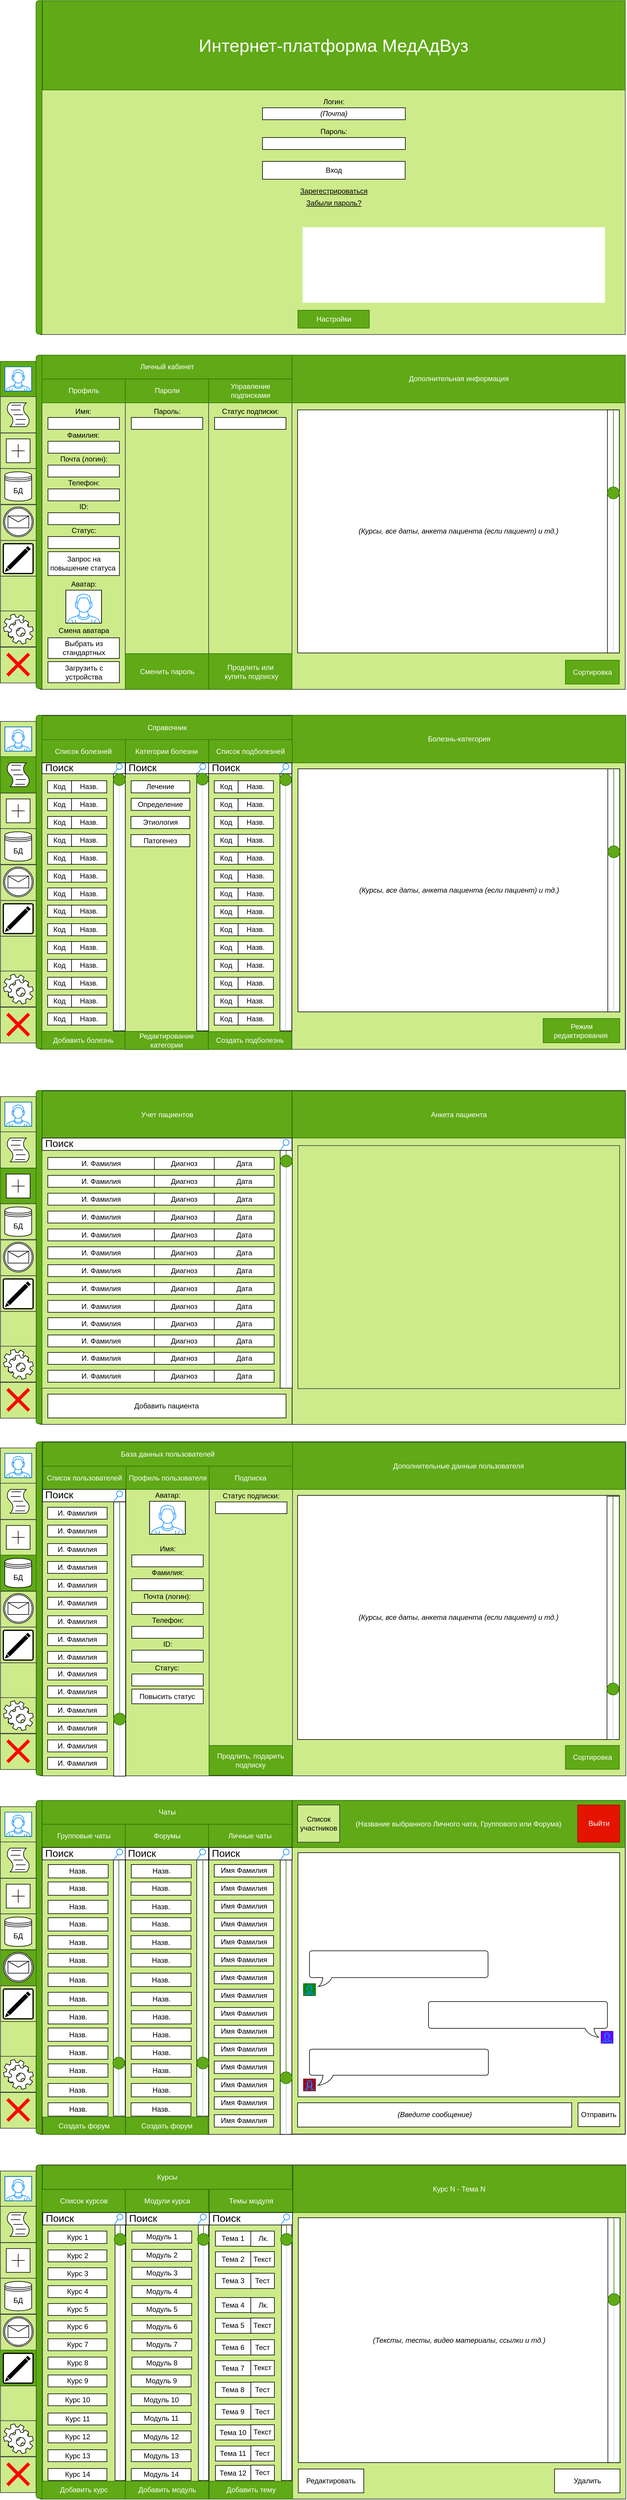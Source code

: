 <mxfile version="12.9.11" type="device"><diagram id="DQVQUnYcNfWgHYck-G49" name="Page-1"><mxGraphModel dx="1365" dy="696" grid="1" gridSize="10" guides="1" tooltips="1" connect="1" arrows="1" fold="1" page="1" pageScale="1" pageWidth="827" pageHeight="1169" math="0" shadow="0"><root><mxCell id="0"/><mxCell id="1" parent="0"/><mxCell id="Y5BTTj1bVHSxsk50aCfu-258" value="" style="strokeWidth=1;shadow=0;dashed=0;align=center;html=1;shape=mxgraph.mockup.containers.marginRect2;rectMarginLeft=67;strokeColor=#36393d;fillColor=#cdeb8b;" parent="1" vertex="1"><mxGeometry x="30.58" width="1050" height="560.79" as="geometry"/></mxCell><mxCell id="Y5BTTj1bVHSxsk50aCfu-260" value="" style="strokeWidth=1;shadow=0;dashed=0;align=center;html=1;shape=mxgraph.mockup.containers.leftButton;rSize=5;strokeColor=#2D7600;fillColor=#60a917;resizeHeight=1;movable=0;deletable=0;fontColor=#ffffff;" parent="Y5BTTj1bVHSxsk50aCfu-258" vertex="1"><mxGeometry width="10" height="560" relative="1" as="geometry"><mxPoint x="60" as="offset"/></mxGeometry></mxCell><mxCell id="G4Xcma9sX7m0berycKTI-281" value="&lt;span style=&quot;font-size: 30px ; text-align: left&quot;&gt;Интернет-платформа МедАдВуз&lt;/span&gt;" style="rounded=0;whiteSpace=wrap;html=1;fillColor=#60a917;strokeColor=#2D7600;fontColor=#ffffff;" parent="Y5BTTj1bVHSxsk50aCfu-258" vertex="1"><mxGeometry x="70.91" width="979.09" height="150" as="geometry"/></mxCell><mxCell id="Y1bkl2uXXlPZZ-AOH9mt-38" value="Настройки" style="rounded=0;whiteSpace=wrap;html=1;fontSize=12;fillColor=#60a917;strokeColor=#2D7600;fontColor=#ffffff;" parent="Y5BTTj1bVHSxsk50aCfu-258" vertex="1"><mxGeometry x="499.96" y="520" width="120" height="30" as="geometry"/></mxCell><mxCell id="Y1bkl2uXXlPZZ-AOH9mt-31" value="" style="rounded=0;whiteSpace=wrap;html=1;fontSize=23;" parent="Y5BTTj1bVHSxsk50aCfu-258" vertex="1"><mxGeometry x="440.46" y="230" width="240" height="20" as="geometry"/></mxCell><mxCell id="Y1bkl2uXXlPZZ-AOH9mt-34" style="edgeStyle=orthogonalEdgeStyle;rounded=0;orthogonalLoop=1;jettySize=auto;html=1;exitX=0.5;exitY=1;exitDx=0;exitDy=0;fontSize=12;" parent="Y5BTTj1bVHSxsk50aCfu-258" source="Y1bkl2uXXlPZZ-AOH9mt-31" target="Y1bkl2uXXlPZZ-AOH9mt-31" edge="1"><mxGeometry relative="1" as="geometry"/></mxCell><mxCell id="Y1bkl2uXXlPZZ-AOH9mt-33" value="Пароль:" style="text;html=1;strokeColor=none;fillColor=none;align=center;verticalAlign=middle;whiteSpace=wrap;rounded=0;fontSize=12;" parent="Y5BTTj1bVHSxsk50aCfu-258" vertex="1"><mxGeometry x="440.46" y="210" width="240" height="20" as="geometry"/></mxCell><mxCell id="Y1bkl2uXXlPZZ-AOH9mt-32" value="Логин:" style="text;html=1;strokeColor=none;fillColor=none;align=center;verticalAlign=middle;whiteSpace=wrap;rounded=0;fontSize=12;" parent="Y5BTTj1bVHSxsk50aCfu-258" vertex="1"><mxGeometry x="440.46" y="160" width="240" height="20" as="geometry"/></mxCell><mxCell id="Y1bkl2uXXlPZZ-AOH9mt-37" value="Забыли пароль?" style="text;html=1;strokeColor=none;fillColor=none;align=center;verticalAlign=middle;whiteSpace=wrap;rounded=0;fontSize=12;fontStyle=4" parent="Y5BTTj1bVHSxsk50aCfu-258" vertex="1"><mxGeometry x="440.46" y="330.0" width="240" height="20" as="geometry"/></mxCell><mxCell id="Y1bkl2uXXlPZZ-AOH9mt-35" value="Вход" style="rounded=0;whiteSpace=wrap;html=1;fontSize=12;" parent="Y5BTTj1bVHSxsk50aCfu-258" vertex="1"><mxGeometry x="440.46" y="270.0" width="239.71" height="30" as="geometry"/></mxCell><mxCell id="4pnUus3OXZq_wzuBBMwJ-372" value="Зарегестрироваться" style="text;html=1;strokeColor=none;fillColor=none;align=center;verticalAlign=middle;whiteSpace=wrap;rounded=0;fontStyle=4" parent="Y5BTTj1bVHSxsk50aCfu-258" vertex="1"><mxGeometry x="440.46" y="310.0" width="240" height="20" as="geometry"/></mxCell><mxCell id="Y1bkl2uXXlPZZ-AOH9mt-30" value="&lt;i&gt;(Почта)&lt;/i&gt;" style="rounded=0;whiteSpace=wrap;html=1;fontSize=12;" parent="Y5BTTj1bVHSxsk50aCfu-258" vertex="1"><mxGeometry x="440.46" y="180" width="240" height="20" as="geometry"/></mxCell><mxCell id="6lB-SegfSmbEqv6vTDcs-15" value="" style="strokeWidth=1;shadow=0;dashed=0;align=center;html=1;shape=mxgraph.mockup.containers.marginRect2;rectMarginLeft=67;strokeColor=#36393d;fillColor=#cdeb8b;" parent="1" vertex="1"><mxGeometry x="30.58" y="595.4" width="1050.0" height="561.19" as="geometry"/></mxCell><mxCell id="6lB-SegfSmbEqv6vTDcs-16" value="" style="strokeWidth=1;shadow=0;dashed=0;align=center;html=1;shape=mxgraph.mockup.containers.leftButton;rSize=5;strokeColor=#2D7600;fillColor=#60a917;resizeHeight=1;movable=0;deletable=0;fontColor=#ffffff;" parent="6lB-SegfSmbEqv6vTDcs-15" vertex="1"><mxGeometry width="10" height="560" relative="1" as="geometry"><mxPoint x="60" as="offset"/></mxGeometry></mxCell><mxCell id="6lB-SegfSmbEqv6vTDcs-3" value="" style="rounded=0;whiteSpace=wrap;html=1;fillColor=#cdeb8b;strokeColor=#36393d;" parent="6lB-SegfSmbEqv6vTDcs-15" vertex="1"><mxGeometry x="69.96" y="1.19" width="140" height="560" as="geometry"/></mxCell><mxCell id="6lB-SegfSmbEqv6vTDcs-4" value="" style="rounded=0;whiteSpace=wrap;html=1;fillColor=#cdeb8b;strokeColor=#36393d;" parent="6lB-SegfSmbEqv6vTDcs-15" vertex="1"><mxGeometry x="209.96" y="1.19" width="140" height="560" as="geometry"/></mxCell><mxCell id="6lB-SegfSmbEqv6vTDcs-5" value="" style="rounded=0;whiteSpace=wrap;html=1;fillColor=#cdeb8b;strokeColor=#36393d;" parent="6lB-SegfSmbEqv6vTDcs-15" vertex="1"><mxGeometry x="349.96" y="1.19" width="140" height="560" as="geometry"/></mxCell><mxCell id="6lB-SegfSmbEqv6vTDcs-6" value="" style="rounded=0;whiteSpace=wrap;html=1;fillColor=#cdeb8b;strokeColor=#36393d;" parent="6lB-SegfSmbEqv6vTDcs-15" vertex="1"><mxGeometry x="489.96" y="1.19" width="560" height="560" as="geometry"/></mxCell><mxCell id="Y5BTTj1bVHSxsk50aCfu-200" value="Личный кабинет" style="rounded=0;whiteSpace=wrap;html=1;fillColor=#60a917;strokeColor=#2D7600;fontColor=#ffffff;" parent="6lB-SegfSmbEqv6vTDcs-15" vertex="1"><mxGeometry x="69.96" width="420.04" height="40" as="geometry"/></mxCell><mxCell id="6lB-SegfSmbEqv6vTDcs-170" value="Профиль" style="rounded=0;whiteSpace=wrap;html=1;fillColor=#60a917;strokeColor=#2D7600;fontColor=#ffffff;" parent="6lB-SegfSmbEqv6vTDcs-15" vertex="1"><mxGeometry x="69.96" y="40" width="140.04" height="40" as="geometry"/></mxCell><mxCell id="6lB-SegfSmbEqv6vTDcs-171" value="Пароли" style="rounded=0;whiteSpace=wrap;html=1;fillColor=#60a917;strokeColor=#2D7600;fontColor=#ffffff;" parent="6lB-SegfSmbEqv6vTDcs-15" vertex="1"><mxGeometry x="209.96" y="40" width="140.04" height="40" as="geometry"/></mxCell><mxCell id="6lB-SegfSmbEqv6vTDcs-172" value="Управление &lt;br&gt;подписками" style="rounded=0;whiteSpace=wrap;html=1;fillColor=#60a917;strokeColor=#2D7600;fontColor=#ffffff;" parent="6lB-SegfSmbEqv6vTDcs-15" vertex="1"><mxGeometry x="349.92" y="40" width="140.04" height="40" as="geometry"/></mxCell><mxCell id="6lB-SegfSmbEqv6vTDcs-173" value="Дополнительная информация" style="rounded=0;whiteSpace=wrap;html=1;fillColor=#60a917;strokeColor=#2D7600;fontColor=#ffffff;" parent="6lB-SegfSmbEqv6vTDcs-15" vertex="1"><mxGeometry x="490" width="560" height="80" as="geometry"/></mxCell><mxCell id="Y5BTTj1bVHSxsk50aCfu-201" value="Имя:" style="text;html=1;strokeColor=none;fillColor=none;align=center;verticalAlign=middle;whiteSpace=wrap;rounded=0;" parent="6lB-SegfSmbEqv6vTDcs-15" vertex="1"><mxGeometry x="69.88" y="84.6" width="140.04" height="20" as="geometry"/></mxCell><mxCell id="Y5BTTj1bVHSxsk50aCfu-202" value="" style="rounded=0;whiteSpace=wrap;html=1;" parent="6lB-SegfSmbEqv6vTDcs-15" vertex="1"><mxGeometry x="80" y="104.6" width="120" height="20" as="geometry"/></mxCell><mxCell id="6lB-SegfSmbEqv6vTDcs-174" value="" style="rounded=0;whiteSpace=wrap;html=1;" parent="6lB-SegfSmbEqv6vTDcs-15" vertex="1"><mxGeometry x="80.02" y="144.6" width="120" height="20" as="geometry"/></mxCell><mxCell id="Y5BTTj1bVHSxsk50aCfu-203" value="Фамилия:" style="text;html=1;strokeColor=none;fillColor=none;align=center;verticalAlign=middle;whiteSpace=wrap;rounded=0;" parent="6lB-SegfSmbEqv6vTDcs-15" vertex="1"><mxGeometry x="69.88" y="124.6" width="140.04" height="20" as="geometry"/></mxCell><mxCell id="Y5BTTj1bVHSxsk50aCfu-204" value="Телефон:" style="text;html=1;strokeColor=none;fillColor=none;align=center;verticalAlign=middle;whiteSpace=wrap;rounded=0;" parent="6lB-SegfSmbEqv6vTDcs-15" vertex="1"><mxGeometry x="70.04" y="204.6" width="140" height="20" as="geometry"/></mxCell><mxCell id="Y5BTTj1bVHSxsk50aCfu-205" value="Почта (логин):" style="text;html=1;strokeColor=none;fillColor=none;align=center;verticalAlign=middle;whiteSpace=wrap;rounded=0;" parent="6lB-SegfSmbEqv6vTDcs-15" vertex="1"><mxGeometry x="69.92" y="164.6" width="140" height="20" as="geometry"/></mxCell><mxCell id="6lB-SegfSmbEqv6vTDcs-175" value="" style="rounded=0;whiteSpace=wrap;html=1;" parent="6lB-SegfSmbEqv6vTDcs-15" vertex="1"><mxGeometry x="79.94" y="184.6" width="120" height="20" as="geometry"/></mxCell><mxCell id="6lB-SegfSmbEqv6vTDcs-176" value="" style="rounded=0;whiteSpace=wrap;html=1;" parent="6lB-SegfSmbEqv6vTDcs-15" vertex="1"><mxGeometry x="80.04" y="224.6" width="120" height="20" as="geometry"/></mxCell><mxCell id="Y5BTTj1bVHSxsk50aCfu-220" value="ID:" style="text;html=1;strokeColor=none;fillColor=none;align=center;verticalAlign=middle;whiteSpace=wrap;rounded=0;" parent="6lB-SegfSmbEqv6vTDcs-15" vertex="1"><mxGeometry x="69.96" y="244.6" width="140.04" height="20" as="geometry"/></mxCell><mxCell id="Y5BTTj1bVHSxsk50aCfu-221" value="" style="rounded=0;whiteSpace=wrap;html=1;" parent="6lB-SegfSmbEqv6vTDcs-15" vertex="1"><mxGeometry x="80" y="264.6" width="120" height="20" as="geometry"/></mxCell><mxCell id="Y5BTTj1bVHSxsk50aCfu-206" value="Статус:" style="text;html=1;strokeColor=none;fillColor=none;align=center;verticalAlign=middle;whiteSpace=wrap;rounded=0;" parent="6lB-SegfSmbEqv6vTDcs-15" vertex="1"><mxGeometry x="70.04" y="284.6" width="139.96" height="20" as="geometry"/></mxCell><mxCell id="6lB-SegfSmbEqv6vTDcs-178" value="" style="rounded=0;whiteSpace=wrap;html=1;" parent="6lB-SegfSmbEqv6vTDcs-15" vertex="1"><mxGeometry x="80.04" y="304.6" width="120" height="20" as="geometry"/></mxCell><mxCell id="Y5BTTj1bVHSxsk50aCfu-211" value="Запрос на повышение статуса&amp;nbsp;" style="rounded=0;whiteSpace=wrap;html=1;" parent="6lB-SegfSmbEqv6vTDcs-15" vertex="1"><mxGeometry x="80.04" y="330" width="120" height="40" as="geometry"/></mxCell><mxCell id="6lB-SegfSmbEqv6vTDcs-180" value="" style="verticalLabelPosition=bottom;shadow=0;dashed=0;align=center;html=1;verticalAlign=top;strokeWidth=1;shape=mxgraph.mockup.containers.userMale;strokeColor2=#008cff;" parent="6lB-SegfSmbEqv6vTDcs-15" vertex="1"><mxGeometry x="110" y="394.6" width="60" height="55.4" as="geometry"/></mxCell><mxCell id="6lB-SegfSmbEqv6vTDcs-181" value="Аватар:" style="text;html=1;strokeColor=none;fillColor=none;align=center;verticalAlign=middle;whiteSpace=wrap;rounded=0;" parent="6lB-SegfSmbEqv6vTDcs-15" vertex="1"><mxGeometry x="80.04" y="374.6" width="119.96" height="20" as="geometry"/></mxCell><mxCell id="6lB-SegfSmbEqv6vTDcs-183" value="Загрузить с устройства" style="rounded=0;whiteSpace=wrap;html=1;strokeColor=#000000;" parent="6lB-SegfSmbEqv6vTDcs-15" vertex="1"><mxGeometry x="79.96" y="514.6" width="120" height="35.4" as="geometry"/></mxCell><mxCell id="6lB-SegfSmbEqv6vTDcs-184" value="Выбрать из стандартных" style="rounded=0;whiteSpace=wrap;html=1;strokeColor=#000000;" parent="6lB-SegfSmbEqv6vTDcs-15" vertex="1"><mxGeometry x="79.96" y="474.6" width="120" height="34.6" as="geometry"/></mxCell><mxCell id="6lB-SegfSmbEqv6vTDcs-185" value="Смена аватара" style="text;html=1;strokeColor=none;fillColor=none;align=center;verticalAlign=middle;whiteSpace=wrap;rounded=0;" parent="6lB-SegfSmbEqv6vTDcs-15" vertex="1"><mxGeometry x="70" y="450" width="140" height="24.6" as="geometry"/></mxCell><mxCell id="6lB-SegfSmbEqv6vTDcs-187" value="Пароль:" style="text;html=1;strokeColor=none;fillColor=none;align=center;verticalAlign=middle;whiteSpace=wrap;rounded=0;" parent="6lB-SegfSmbEqv6vTDcs-15" vertex="1"><mxGeometry x="210.04" y="84.6" width="139.96" height="20" as="geometry"/></mxCell><mxCell id="6lB-SegfSmbEqv6vTDcs-188" value="" style="rounded=0;whiteSpace=wrap;html=1;" parent="6lB-SegfSmbEqv6vTDcs-15" vertex="1"><mxGeometry x="220.02" y="104.6" width="120" height="20" as="geometry"/></mxCell><mxCell id="6lB-SegfSmbEqv6vTDcs-190" value="Статус подписки:" style="text;html=1;strokeColor=none;fillColor=none;align=center;verticalAlign=middle;whiteSpace=wrap;rounded=0;" parent="6lB-SegfSmbEqv6vTDcs-15" vertex="1"><mxGeometry x="349.92" y="84.6" width="140.08" height="20" as="geometry"/></mxCell><mxCell id="6lB-SegfSmbEqv6vTDcs-191" value="" style="rounded=0;whiteSpace=wrap;html=1;" parent="6lB-SegfSmbEqv6vTDcs-15" vertex="1"><mxGeometry x="359.94" y="104.6" width="120" height="20" as="geometry"/></mxCell><mxCell id="6lB-SegfSmbEqv6vTDcs-192" value="Сменить пароль" style="rounded=0;whiteSpace=wrap;html=1;strokeColor=#2D7600;fillColor=#60a917;fontColor=#ffffff;" parent="6lB-SegfSmbEqv6vTDcs-15" vertex="1"><mxGeometry x="210.04" y="501.19" width="140" height="60" as="geometry"/></mxCell><mxCell id="6lB-SegfSmbEqv6vTDcs-204" value="Продлить или&lt;br&gt;&amp;nbsp;купить подписку" style="rounded=0;whiteSpace=wrap;html=1;strokeColor=#2D7600;fillColor=#60a917;fontColor=#ffffff;" parent="6lB-SegfSmbEqv6vTDcs-15" vertex="1"><mxGeometry x="350" y="501.19" width="140" height="60" as="geometry"/></mxCell><mxCell id="Y5BTTj1bVHSxsk50aCfu-218" value="&lt;i&gt;(Курсы, все даты, анкета пациента (если пациент) и тд.)&lt;/i&gt;" style="rounded=0;whiteSpace=wrap;html=1;" parent="6lB-SegfSmbEqv6vTDcs-15" vertex="1"><mxGeometry x="499.42" y="91.91" width="540.58" height="408.09" as="geometry"/></mxCell><mxCell id="Y5BTTj1bVHSxsk50aCfu-895" value="" style="rounded=0;whiteSpace=wrap;html=1;" parent="6lB-SegfSmbEqv6vTDcs-15" vertex="1"><mxGeometry x="1020" y="91.91" width="20" height="408.09" as="geometry"/></mxCell><mxCell id="Y5BTTj1bVHSxsk50aCfu-896" value="" style="verticalLabelPosition=bottom;shadow=0;dashed=0;align=center;html=1;verticalAlign=top;strokeWidth=1;shape=mxgraph.mockup.forms.horSlider;strokeColor=#2D7600;sliderStyle=basic;sliderPos=66.403;handleStyle=circle;fillColor2=#ddeeff;direction=north;fillColor=#60a917;fontColor=#ffffff;" parent="6lB-SegfSmbEqv6vTDcs-15" vertex="1"><mxGeometry x="1020" y="92.7" width="20" height="407.3" as="geometry"/></mxCell><mxCell id="G4Xcma9sX7m0berycKTI-205" value="Сортировка" style="rounded=0;whiteSpace=wrap;html=1;fillColor=#60a917;strokeColor=#2D7600;fontColor=#ffffff;" parent="6lB-SegfSmbEqv6vTDcs-15" vertex="1"><mxGeometry x="949.42" y="512.3" width="90.58" height="40" as="geometry"/></mxCell><mxCell id="6lB-SegfSmbEqv6vTDcs-37" value="" style="strokeWidth=1;shadow=0;dashed=0;align=center;html=1;shape=mxgraph.mockup.containers.rrect;rSize=0;fontSize=17;strokeColor=#2D7600;fillColor=#60a917;fontColor=#ffffff;" parent="1" vertex="1"><mxGeometry x="30.58" y="605.8" width="60" height="60" as="geometry"><mxPoint y="10.79" as="offset"/></mxGeometry></mxCell><mxCell id="6lB-SegfSmbEqv6vTDcs-38" value="" style="strokeColor=#36393d;fillColor=#cdeb8b;strokeWidth=1;shadow=0;dashed=0;align=center;html=1;shape=mxgraph.mockup.containers.rrect;rSize=0;fontSize=17;" parent="1" vertex="1"><mxGeometry x="30.58" y="665.01" width="60.0" height="60.79" as="geometry"><mxPoint y="70.79" as="offset"/></mxGeometry></mxCell><mxCell id="6lB-SegfSmbEqv6vTDcs-39" value="" style="strokeColor=#36393d;fillColor=#cdeb8b;strokeWidth=1;shadow=0;dashed=0;align=center;html=1;shape=mxgraph.mockup.containers.rrect;rSize=0;fontSize=17;" parent="1" vertex="1"><mxGeometry x="30.58" y="726.19" width="60.0" height="59.61" as="geometry"><mxPoint y="70.79" as="offset"/></mxGeometry></mxCell><mxCell id="6lB-SegfSmbEqv6vTDcs-40" value="" style="rounded=0;whiteSpace=wrap;html=1;strokeColor=#36393d;fillColor=#cdeb8b;" parent="1" vertex="1"><mxGeometry x="30.58" y="785.8" width="60" height="60" as="geometry"/></mxCell><mxCell id="6lB-SegfSmbEqv6vTDcs-41" value="" style="rounded=0;whiteSpace=wrap;html=1;strokeColor=#36393d;fillColor=#cdeb8b;" parent="1" vertex="1"><mxGeometry x="30.58" y="1085.8" width="60" height="60" as="geometry"/></mxCell><mxCell id="6lB-SegfSmbEqv6vTDcs-42" value="" style="shape=mxgraph.mockup.markup.redX;fillColor=#ff0000;html=1;shadow=0;strokeColor=none;" parent="1" vertex="1"><mxGeometry x="40.58" y="1095.01" width="40" height="40" as="geometry"/></mxCell><mxCell id="6lB-SegfSmbEqv6vTDcs-43" value="" style="verticalLabelPosition=bottom;shadow=0;dashed=0;align=center;html=1;verticalAlign=top;strokeWidth=1;shape=mxgraph.mockup.containers.userMale;strokeColor=#006EAF;strokeColor2=#008cff;fillColor=#FFFFFF;fontColor=#ffffff;" parent="1" vertex="1"><mxGeometry x="38.15" y="615.01" width="45" height="40.79" as="geometry"/></mxCell><mxCell id="6lB-SegfSmbEqv6vTDcs-44" value="" style="shape=plus;html=1;outlineConnect=0;" parent="1" vertex="1"><mxGeometry x="40.58" y="735.99" width="40" height="40" as="geometry"/></mxCell><mxCell id="6lB-SegfSmbEqv6vTDcs-45" value="" style="shape=mxgraph.bpmn.script_task;html=1;outlineConnect=0;" parent="1" vertex="1"><mxGeometry x="40.58" y="675.4" width="40" height="40" as="geometry"/></mxCell><mxCell id="6lB-SegfSmbEqv6vTDcs-46" value="БД" style="shape=datastore;whiteSpace=wrap;html=1;strokeColor=#000000;fillColor=#FFFFFF;gradientColor=#FFFFFF;" parent="1" vertex="1"><mxGeometry x="38.01" y="791.19" width="45.14" height="49.21" as="geometry"/></mxCell><mxCell id="6lB-SegfSmbEqv6vTDcs-47" value="" style="rounded=0;whiteSpace=wrap;html=1;strokeColor=#36393d;fillColor=#cdeb8b;" parent="1" vertex="1"><mxGeometry x="30.87" y="846.59" width="60" height="60" as="geometry"/></mxCell><mxCell id="6lB-SegfSmbEqv6vTDcs-48" value="" style="rounded=0;whiteSpace=wrap;html=1;strokeColor=#36393d;fillColor=#cdeb8b;" parent="1" vertex="1"><mxGeometry x="30.87" y="906.59" width="60" height="60" as="geometry"/></mxCell><mxCell id="6lB-SegfSmbEqv6vTDcs-49" value="" style="rounded=0;whiteSpace=wrap;html=1;strokeColor=#36393d;fillColor=#cdeb8b;" parent="1" vertex="1"><mxGeometry x="30.87" y="966.59" width="60" height="60" as="geometry"/></mxCell><mxCell id="6lB-SegfSmbEqv6vTDcs-50" value="" style="rounded=0;whiteSpace=wrap;html=1;strokeColor=#36393d;fillColor=#cdeb8b;" parent="1" vertex="1"><mxGeometry x="30.58" y="1025.01" width="60" height="60" as="geometry"/></mxCell><mxCell id="6lB-SegfSmbEqv6vTDcs-51" value="" style="shape=mxgraph.bpmn.service_task;html=1;outlineConnect=0;strokeColor=#000000;fillColor=#FFFFFF;gradientColor=#FFFFFF;" parent="1" vertex="1"><mxGeometry x="35.87" y="1030.4" width="50" height="50" as="geometry"/></mxCell><mxCell id="6lB-SegfSmbEqv6vTDcs-52" value="" style="shape=mxgraph.bpmn.shape;html=1;verticalLabelPosition=bottom;labelBackgroundColor=#ffffff;verticalAlign=top;align=center;perimeter=ellipsePerimeter;outlineConnect=0;outline=boundInt;symbol=message;" parent="1" vertex="1"><mxGeometry x="35.87" y="850.4" width="50" height="50" as="geometry"/></mxCell><mxCell id="6lB-SegfSmbEqv6vTDcs-53" value="" style="strokeColor=#000000;verticalLabelPosition=bottom;shadow=0;dashed=0;verticalAlign=top;strokeWidth=2;html=1;shape=mxgraph.mockup.misc.editIcon;fillColor=#FFFFFF;gradientColor=#FFFFFF;" parent="1" vertex="1"><mxGeometry x="35.58" y="911.98" width="50" height="50" as="geometry"/></mxCell><mxCell id="6lB-SegfSmbEqv6vTDcs-54" value="" style="strokeWidth=1;shadow=0;dashed=0;align=center;html=1;shape=mxgraph.mockup.containers.marginRect2;rectMarginLeft=67;strokeColor=#36393d;fillColor=#cdeb8b;" parent="1" vertex="1"><mxGeometry x="30.58" y="1200" width="1050.74" height="561" as="geometry"/></mxCell><mxCell id="6lB-SegfSmbEqv6vTDcs-55" value="" style="strokeWidth=1;shadow=0;dashed=0;align=center;html=1;shape=mxgraph.mockup.containers.leftButton;rSize=5;strokeColor=#2D7600;fillColor=#60a917;resizeHeight=1;movable=0;deletable=0;fontColor=#ffffff;" parent="6lB-SegfSmbEqv6vTDcs-54" vertex="1"><mxGeometry width="10" height="560" relative="1" as="geometry"><mxPoint x="60" as="offset"/></mxGeometry></mxCell><mxCell id="6lB-SegfSmbEqv6vTDcs-149" value="" style="rounded=0;whiteSpace=wrap;html=1;fillColor=#cdeb8b;strokeColor=#36393d;" parent="6lB-SegfSmbEqv6vTDcs-54" vertex="1"><mxGeometry x="69.96" y="1" width="140" height="560" as="geometry"/></mxCell><mxCell id="6lB-SegfSmbEqv6vTDcs-150" value="" style="rounded=0;whiteSpace=wrap;html=1;fillColor=#cdeb8b;strokeColor=#36393d;" parent="6lB-SegfSmbEqv6vTDcs-54" vertex="1"><mxGeometry x="209.96" y="1" width="140" height="560" as="geometry"/></mxCell><mxCell id="6lB-SegfSmbEqv6vTDcs-151" value="" style="rounded=0;whiteSpace=wrap;html=1;fillColor=#cdeb8b;strokeColor=#36393d;" parent="6lB-SegfSmbEqv6vTDcs-54" vertex="1"><mxGeometry x="349.96" y="1" width="140" height="560" as="geometry"/></mxCell><mxCell id="6lB-SegfSmbEqv6vTDcs-152" value="" style="rounded=0;whiteSpace=wrap;html=1;fillColor=#cdeb8b;strokeColor=#36393d;" parent="6lB-SegfSmbEqv6vTDcs-54" vertex="1"><mxGeometry x="489.96" y="1" width="560" height="560" as="geometry"/></mxCell><mxCell id="Y5BTTj1bVHSxsk50aCfu-406" value="Болезнь-категория" style="text;html=1;strokeColor=#2D7600;fillColor=#60a917;align=center;verticalAlign=middle;whiteSpace=wrap;rounded=0;fontColor=#ffffff;" parent="6lB-SegfSmbEqv6vTDcs-54" vertex="1"><mxGeometry x="490" width="560.74" height="80" as="geometry"/></mxCell><mxCell id="Y5BTTj1bVHSxsk50aCfu-385" value="Справочник" style="rounded=0;whiteSpace=wrap;html=1;fillColor=#60a917;strokeColor=#2D7600;fontColor=#ffffff;" parent="6lB-SegfSmbEqv6vTDcs-54" vertex="1"><mxGeometry x="69.96" y="1" width="420.04" height="40" as="geometry"/></mxCell><mxCell id="Y5BTTj1bVHSxsk50aCfu-389" value="Категории болезни" style="rounded=0;whiteSpace=wrap;html=1;fillColor=#60a917;strokeColor=#2D7600;fontColor=#ffffff;" parent="6lB-SegfSmbEqv6vTDcs-54" vertex="1"><mxGeometry x="209.78" y="41" width="140.39" height="39" as="geometry"/></mxCell><mxCell id="6lB-SegfSmbEqv6vTDcs-225" value="Список подболезней" style="rounded=0;whiteSpace=wrap;html=1;fillColor=#60a917;strokeColor=#2D7600;fontColor=#ffffff;" parent="6lB-SegfSmbEqv6vTDcs-54" vertex="1"><mxGeometry x="350.17" y="41" width="140.39" height="39" as="geometry"/></mxCell><mxCell id="6lB-SegfSmbEqv6vTDcs-226" value="Список болезней" style="rounded=0;whiteSpace=wrap;html=1;fillColor=#60a917;strokeColor=#2D7600;fontColor=#ffffff;" parent="6lB-SegfSmbEqv6vTDcs-54" vertex="1"><mxGeometry x="69.76" y="41" width="140.39" height="39" as="geometry"/></mxCell><mxCell id="6lB-SegfSmbEqv6vTDcs-227" value="&lt;font color=&quot;#000000&quot;&gt;Поиск&lt;/font&gt;" style="strokeWidth=1;shadow=0;dashed=0;align=center;html=1;shape=mxgraph.mockup.forms.searchBox;strokeColor=#000000;mainText=;strokeColor2=#008cff;fontColor=#666666;fontSize=17;align=left;spacingLeft=3;gradientColor=none;" parent="6lB-SegfSmbEqv6vTDcs-54" vertex="1"><mxGeometry x="70" y="80" width="139.78" height="18.21" as="geometry"/></mxCell><mxCell id="6lB-SegfSmbEqv6vTDcs-228" value="&lt;font color=&quot;#000000&quot;&gt;Поиск&lt;/font&gt;" style="strokeWidth=1;shadow=0;dashed=0;align=center;html=1;shape=mxgraph.mockup.forms.searchBox;strokeColor=#000000;mainText=;strokeColor2=#008cff;fontColor=#666666;fontSize=17;align=left;spacingLeft=3;gradientColor=none;" parent="6lB-SegfSmbEqv6vTDcs-54" vertex="1"><mxGeometry x="210.39" y="80" width="139.78" height="18.21" as="geometry"/></mxCell><mxCell id="6lB-SegfSmbEqv6vTDcs-229" value="&lt;font color=&quot;#000000&quot;&gt;Поиск&lt;/font&gt;" style="strokeWidth=1;shadow=0;dashed=0;align=center;html=1;shape=mxgraph.mockup.forms.searchBox;strokeColor=#000000;mainText=;strokeColor2=#008cff;fontColor=#666666;fontSize=17;align=left;spacingLeft=3;gradientColor=none;" parent="6lB-SegfSmbEqv6vTDcs-54" vertex="1"><mxGeometry x="349.96" y="80" width="139.78" height="18.21" as="geometry"/></mxCell><mxCell id="6lB-SegfSmbEqv6vTDcs-231" value="" style="rounded=0;whiteSpace=wrap;html=1;strokeColor=#000000;" parent="6lB-SegfSmbEqv6vTDcs-54" vertex="1"><mxGeometry x="190" y="98.21" width="19.96" height="431.79" as="geometry"/></mxCell><mxCell id="6lB-SegfSmbEqv6vTDcs-232" value="" style="rounded=0;whiteSpace=wrap;html=1;strokeColor=#000000;" parent="6lB-SegfSmbEqv6vTDcs-54" vertex="1"><mxGeometry x="329.96" y="98.21" width="20" height="431.79" as="geometry"/></mxCell><mxCell id="6lB-SegfSmbEqv6vTDcs-233" value="" style="rounded=0;whiteSpace=wrap;html=1;strokeColor=#000000;" parent="6lB-SegfSmbEqv6vTDcs-54" vertex="1"><mxGeometry x="469.74" y="98.21" width="20" height="431.79" as="geometry"/></mxCell><mxCell id="6lB-SegfSmbEqv6vTDcs-234" value="" style="verticalLabelPosition=bottom;shadow=0;dashed=0;align=center;html=1;verticalAlign=top;strokeWidth=1;shape=mxgraph.mockup.forms.horSlider;strokeColor=#2D7600;sliderStyle=basic;sliderPos=98.833;handleStyle=circle;fillColor2=#ddeeff;direction=north;fillColor=#60a917;fontColor=#ffffff;" parent="6lB-SegfSmbEqv6vTDcs-54" vertex="1"><mxGeometry x="190.47" y="98.21" width="19.01" height="431.79" as="geometry"/></mxCell><mxCell id="6lB-SegfSmbEqv6vTDcs-235" value="" style="verticalLabelPosition=bottom;shadow=0;dashed=0;align=center;html=1;verticalAlign=top;strokeWidth=1;shape=mxgraph.mockup.forms.horSlider;strokeColor=#2D7600;sliderStyle=basic;sliderPos=99.266;handleStyle=circle;fillColor2=#ddeeff;direction=north;fillColor=#60a917;fontColor=#ffffff;" parent="6lB-SegfSmbEqv6vTDcs-54" vertex="1"><mxGeometry x="329.96" y="99.21" width="19.01" height="430.79" as="geometry"/></mxCell><mxCell id="6lB-SegfSmbEqv6vTDcs-236" value="" style="verticalLabelPosition=bottom;shadow=0;dashed=0;align=center;html=1;verticalAlign=top;strokeWidth=1;shape=mxgraph.mockup.forms.horSlider;strokeColor=#2D7600;sliderStyle=basic;sliderPos=99.049;handleStyle=circle;fillColor2=#ddeeff;direction=north;fillColor=#60a917;fontColor=#ffffff;" parent="6lB-SegfSmbEqv6vTDcs-54" vertex="1"><mxGeometry x="469.74" y="99.21" width="19.01" height="430.79" as="geometry"/></mxCell><mxCell id="6lB-SegfSmbEqv6vTDcs-238" value="Назв." style="rounded=0;whiteSpace=wrap;html=1;fontSize=12;" parent="6lB-SegfSmbEqv6vTDcs-54" vertex="1"><mxGeometry x="119.53" y="110" width="59.26" height="20.33" as="geometry"/></mxCell><mxCell id="6lB-SegfSmbEqv6vTDcs-239" value="Код" style="rounded=0;whiteSpace=wrap;html=1;fontSize=12;" parent="6lB-SegfSmbEqv6vTDcs-54" vertex="1"><mxGeometry x="79.419" y="110.005" width="40.113" height="20.328" as="geometry"/></mxCell><mxCell id="6lB-SegfSmbEqv6vTDcs-240" value="Назв." style="rounded=0;whiteSpace=wrap;html=1;fontSize=12;" parent="6lB-SegfSmbEqv6vTDcs-54" vertex="1"><mxGeometry x="119.53" y="140" width="59.26" height="20.33" as="geometry"/></mxCell><mxCell id="6lB-SegfSmbEqv6vTDcs-241" value="Код" style="rounded=0;whiteSpace=wrap;html=1;fontSize=12;" parent="6lB-SegfSmbEqv6vTDcs-54" vertex="1"><mxGeometry x="79.419" y="140.005" width="40.113" height="20.328" as="geometry"/></mxCell><mxCell id="6lB-SegfSmbEqv6vTDcs-242" value="Назв." style="rounded=0;whiteSpace=wrap;html=1;fontSize=12;" parent="6lB-SegfSmbEqv6vTDcs-54" vertex="1"><mxGeometry x="119.53" y="170" width="59.26" height="20.33" as="geometry"/></mxCell><mxCell id="6lB-SegfSmbEqv6vTDcs-243" value="Код" style="rounded=0;whiteSpace=wrap;html=1;fontSize=12;" parent="6lB-SegfSmbEqv6vTDcs-54" vertex="1"><mxGeometry x="79.419" y="170.005" width="40.113" height="20.328" as="geometry"/></mxCell><mxCell id="6lB-SegfSmbEqv6vTDcs-244" value="Назв." style="rounded=0;whiteSpace=wrap;html=1;fontSize=12;" parent="6lB-SegfSmbEqv6vTDcs-54" vertex="1"><mxGeometry x="119.53" y="200" width="59.26" height="20.33" as="geometry"/></mxCell><mxCell id="6lB-SegfSmbEqv6vTDcs-245" value="Код" style="rounded=0;whiteSpace=wrap;html=1;fontSize=12;" parent="6lB-SegfSmbEqv6vTDcs-54" vertex="1"><mxGeometry x="79.419" y="200.005" width="40.113" height="20.328" as="geometry"/></mxCell><mxCell id="6lB-SegfSmbEqv6vTDcs-246" value="Назв." style="rounded=0;whiteSpace=wrap;html=1;fontSize=12;" parent="6lB-SegfSmbEqv6vTDcs-54" vertex="1"><mxGeometry x="119.53" y="230" width="59.26" height="20.33" as="geometry"/></mxCell><mxCell id="6lB-SegfSmbEqv6vTDcs-247" value="Код" style="rounded=0;whiteSpace=wrap;html=1;fontSize=12;" parent="6lB-SegfSmbEqv6vTDcs-54" vertex="1"><mxGeometry x="79.419" y="230.005" width="40.113" height="20.328" as="geometry"/></mxCell><mxCell id="6lB-SegfSmbEqv6vTDcs-248" value="Назв." style="rounded=0;whiteSpace=wrap;html=1;fontSize=12;" parent="6lB-SegfSmbEqv6vTDcs-54" vertex="1"><mxGeometry x="119.53" y="260" width="59.26" height="20.33" as="geometry"/></mxCell><mxCell id="6lB-SegfSmbEqv6vTDcs-249" value="Код" style="rounded=0;whiteSpace=wrap;html=1;fontSize=12;" parent="6lB-SegfSmbEqv6vTDcs-54" vertex="1"><mxGeometry x="79.419" y="260.005" width="40.113" height="20.328" as="geometry"/></mxCell><mxCell id="6lB-SegfSmbEqv6vTDcs-250" value="Назв." style="rounded=0;whiteSpace=wrap;html=1;fontSize=12;" parent="6lB-SegfSmbEqv6vTDcs-54" vertex="1"><mxGeometry x="119.53" y="290" width="59.26" height="20.33" as="geometry"/></mxCell><mxCell id="6lB-SegfSmbEqv6vTDcs-251" value="Код" style="rounded=0;whiteSpace=wrap;html=1;fontSize=12;" parent="6lB-SegfSmbEqv6vTDcs-54" vertex="1"><mxGeometry x="79.419" y="290.005" width="40.113" height="20.328" as="geometry"/></mxCell><mxCell id="6lB-SegfSmbEqv6vTDcs-252" value="Назв." style="rounded=0;whiteSpace=wrap;html=1;fontSize=12;" parent="6lB-SegfSmbEqv6vTDcs-54" vertex="1"><mxGeometry x="119.53" y="318.94" width="59.26" height="20.33" as="geometry"/></mxCell><mxCell id="6lB-SegfSmbEqv6vTDcs-253" value="Код" style="rounded=0;whiteSpace=wrap;html=1;fontSize=12;" parent="6lB-SegfSmbEqv6vTDcs-54" vertex="1"><mxGeometry x="79.419" y="318.945" width="40.113" height="20.328" as="geometry"/></mxCell><mxCell id="6lB-SegfSmbEqv6vTDcs-254" value="Назв." style="rounded=0;whiteSpace=wrap;html=1;fontSize=12;" parent="6lB-SegfSmbEqv6vTDcs-54" vertex="1"><mxGeometry x="119.53" y="350" width="59.26" height="20.33" as="geometry"/></mxCell><mxCell id="6lB-SegfSmbEqv6vTDcs-255" value="Код" style="rounded=0;whiteSpace=wrap;html=1;fontSize=12;" parent="6lB-SegfSmbEqv6vTDcs-54" vertex="1"><mxGeometry x="79.419" y="350.005" width="40.113" height="20.328" as="geometry"/></mxCell><mxCell id="6lB-SegfSmbEqv6vTDcs-256" value="Назв." style="rounded=0;whiteSpace=wrap;html=1;fontSize=12;" parent="6lB-SegfSmbEqv6vTDcs-54" vertex="1"><mxGeometry x="119.53" y="380" width="59.26" height="20.33" as="geometry"/></mxCell><mxCell id="6lB-SegfSmbEqv6vTDcs-257" value="Код" style="rounded=0;whiteSpace=wrap;html=1;fontSize=12;" parent="6lB-SegfSmbEqv6vTDcs-54" vertex="1"><mxGeometry x="79.419" y="380.005" width="40.113" height="20.328" as="geometry"/></mxCell><mxCell id="6lB-SegfSmbEqv6vTDcs-258" value="Назв." style="rounded=0;whiteSpace=wrap;html=1;fontSize=12;" parent="6lB-SegfSmbEqv6vTDcs-54" vertex="1"><mxGeometry x="119.53" y="410" width="59.26" height="20.33" as="geometry"/></mxCell><mxCell id="6lB-SegfSmbEqv6vTDcs-259" value="Код" style="rounded=0;whiteSpace=wrap;html=1;fontSize=12;" parent="6lB-SegfSmbEqv6vTDcs-54" vertex="1"><mxGeometry x="79.419" y="410.005" width="40.113" height="20.328" as="geometry"/></mxCell><mxCell id="mVqxKhg2xaVAkADdApgQ-46" value="Добавить болезнь" style="rounded=0;whiteSpace=wrap;html=1;fillColor=#60a917;strokeColor=#2D7600;fontColor=#ffffff;" parent="6lB-SegfSmbEqv6vTDcs-54" vertex="1"><mxGeometry x="69.48" y="531.0" width="140" height="30" as="geometry"/></mxCell><mxCell id="6lB-SegfSmbEqv6vTDcs-262" value="Лечение" style="rounded=0;whiteSpace=wrap;html=1;" parent="6lB-SegfSmbEqv6vTDcs-54" vertex="1"><mxGeometry x="219.76" y="110.01" width="98.64" height="20.33" as="geometry"/></mxCell><mxCell id="6lB-SegfSmbEqv6vTDcs-263" value="Определение" style="rounded=0;whiteSpace=wrap;html=1;" parent="6lB-SegfSmbEqv6vTDcs-54" vertex="1"><mxGeometry x="219.76" y="139.49" width="98.64" height="20.33" as="geometry"/></mxCell><mxCell id="6lB-SegfSmbEqv6vTDcs-264" value="Этиология" style="rounded=0;whiteSpace=wrap;html=1;" parent="6lB-SegfSmbEqv6vTDcs-54" vertex="1"><mxGeometry x="219.42" y="169.99" width="98.98" height="20.33" as="geometry"/></mxCell><mxCell id="6lB-SegfSmbEqv6vTDcs-265" value="Патогенез" style="rounded=0;whiteSpace=wrap;html=1;" parent="6lB-SegfSmbEqv6vTDcs-54" vertex="1"><mxGeometry x="219.42" y="200.48" width="98.98" height="20.33" as="geometry"/></mxCell><mxCell id="Y5BTTj1bVHSxsk50aCfu-440" value="Редактирование категории" style="rounded=0;whiteSpace=wrap;html=1;fillColor=#60a917;strokeColor=#2D7600;fontColor=#ffffff;" parent="6lB-SegfSmbEqv6vTDcs-54" vertex="1"><mxGeometry x="209.39" y="531" width="140" height="30.49" as="geometry"/></mxCell><mxCell id="6lB-SegfSmbEqv6vTDcs-275" value="Код" style="rounded=0;whiteSpace=wrap;html=1;fontSize=12;" parent="6lB-SegfSmbEqv6vTDcs-54" vertex="1"><mxGeometry x="359.419" y="110.005" width="40.113" height="20.328" as="geometry"/></mxCell><mxCell id="6lB-SegfSmbEqv6vTDcs-276" value="Назв." style="rounded=0;whiteSpace=wrap;html=1;fontSize=12;" parent="6lB-SegfSmbEqv6vTDcs-54" vertex="1"><mxGeometry x="399.53" y="110.01" width="59.26" height="20.33" as="geometry"/></mxCell><mxCell id="6lB-SegfSmbEqv6vTDcs-277" value="Код" style="rounded=0;whiteSpace=wrap;html=1;fontSize=12;" parent="6lB-SegfSmbEqv6vTDcs-54" vertex="1"><mxGeometry x="359.419" y="140.005" width="40.113" height="20.328" as="geometry"/></mxCell><mxCell id="6lB-SegfSmbEqv6vTDcs-278" value="Назв." style="rounded=0;whiteSpace=wrap;html=1;fontSize=12;" parent="6lB-SegfSmbEqv6vTDcs-54" vertex="1"><mxGeometry x="399.53" y="140.01" width="59.26" height="20.33" as="geometry"/></mxCell><mxCell id="6lB-SegfSmbEqv6vTDcs-279" value="Код" style="rounded=0;whiteSpace=wrap;html=1;fontSize=12;" parent="6lB-SegfSmbEqv6vTDcs-54" vertex="1"><mxGeometry x="359.419" y="170.005" width="40.113" height="20.328" as="geometry"/></mxCell><mxCell id="6lB-SegfSmbEqv6vTDcs-280" value="Назв." style="rounded=0;whiteSpace=wrap;html=1;fontSize=12;" parent="6lB-SegfSmbEqv6vTDcs-54" vertex="1"><mxGeometry x="399.53" y="170.01" width="59.26" height="20.33" as="geometry"/></mxCell><mxCell id="6lB-SegfSmbEqv6vTDcs-281" value="Код" style="rounded=0;whiteSpace=wrap;html=1;fontSize=12;" parent="6lB-SegfSmbEqv6vTDcs-54" vertex="1"><mxGeometry x="359.419" y="199.995" width="40.113" height="20.328" as="geometry"/></mxCell><mxCell id="6lB-SegfSmbEqv6vTDcs-282" value="Назв." style="rounded=0;whiteSpace=wrap;html=1;fontSize=12;" parent="6lB-SegfSmbEqv6vTDcs-54" vertex="1"><mxGeometry x="399.53" y="200" width="59.26" height="20.33" as="geometry"/></mxCell><mxCell id="6lB-SegfSmbEqv6vTDcs-283" value="Код" style="rounded=0;whiteSpace=wrap;html=1;fontSize=12;" parent="6lB-SegfSmbEqv6vTDcs-54" vertex="1"><mxGeometry x="359.419" y="230.005" width="40.113" height="20.328" as="geometry"/></mxCell><mxCell id="6lB-SegfSmbEqv6vTDcs-284" value="Назв." style="rounded=0;whiteSpace=wrap;html=1;fontSize=12;" parent="6lB-SegfSmbEqv6vTDcs-54" vertex="1"><mxGeometry x="399.53" y="230.01" width="59.26" height="20.33" as="geometry"/></mxCell><mxCell id="6lB-SegfSmbEqv6vTDcs-285" value="Код" style="rounded=0;whiteSpace=wrap;html=1;fontSize=12;" parent="6lB-SegfSmbEqv6vTDcs-54" vertex="1"><mxGeometry x="359.419" y="260.005" width="40.113" height="20.328" as="geometry"/></mxCell><mxCell id="6lB-SegfSmbEqv6vTDcs-286" value="Назв." style="rounded=0;whiteSpace=wrap;html=1;fontSize=12;" parent="6lB-SegfSmbEqv6vTDcs-54" vertex="1"><mxGeometry x="399.53" y="260.01" width="59.26" height="20.33" as="geometry"/></mxCell><mxCell id="6lB-SegfSmbEqv6vTDcs-287" value="Код" style="rounded=0;whiteSpace=wrap;html=1;fontSize=12;" parent="6lB-SegfSmbEqv6vTDcs-54" vertex="1"><mxGeometry x="359.419" y="290.005" width="40.113" height="20.328" as="geometry"/></mxCell><mxCell id="6lB-SegfSmbEqv6vTDcs-288" value="Назв." style="rounded=0;whiteSpace=wrap;html=1;fontSize=12;" parent="6lB-SegfSmbEqv6vTDcs-54" vertex="1"><mxGeometry x="399.53" y="290.01" width="59.26" height="20.33" as="geometry"/></mxCell><mxCell id="6lB-SegfSmbEqv6vTDcs-289" value="Код" style="rounded=0;whiteSpace=wrap;html=1;fontSize=12;" parent="6lB-SegfSmbEqv6vTDcs-54" vertex="1"><mxGeometry x="359.419" y="320.005" width="40.113" height="20.328" as="geometry"/></mxCell><mxCell id="6lB-SegfSmbEqv6vTDcs-290" value="Назв." style="rounded=0;whiteSpace=wrap;html=1;fontSize=12;" parent="6lB-SegfSmbEqv6vTDcs-54" vertex="1"><mxGeometry x="399.53" y="320.01" width="59.26" height="20.33" as="geometry"/></mxCell><mxCell id="6lB-SegfSmbEqv6vTDcs-291" value="Код" style="rounded=0;whiteSpace=wrap;html=1;fontSize=12;" parent="6lB-SegfSmbEqv6vTDcs-54" vertex="1"><mxGeometry x="359.419" y="349.995" width="40.113" height="20.328" as="geometry"/></mxCell><mxCell id="6lB-SegfSmbEqv6vTDcs-292" value="Назв." style="rounded=0;whiteSpace=wrap;html=1;fontSize=12;" parent="6lB-SegfSmbEqv6vTDcs-54" vertex="1"><mxGeometry x="399.53" y="350" width="59.26" height="20.33" as="geometry"/></mxCell><mxCell id="6lB-SegfSmbEqv6vTDcs-293" value="Код" style="rounded=0;whiteSpace=wrap;html=1;fontSize=12;" parent="6lB-SegfSmbEqv6vTDcs-54" vertex="1"><mxGeometry x="359.419" y="380.005" width="40.113" height="20.328" as="geometry"/></mxCell><mxCell id="6lB-SegfSmbEqv6vTDcs-294" value="Назв." style="rounded=0;whiteSpace=wrap;html=1;fontSize=12;" parent="6lB-SegfSmbEqv6vTDcs-54" vertex="1"><mxGeometry x="399.53" y="380.01" width="59.26" height="20.33" as="geometry"/></mxCell><mxCell id="6lB-SegfSmbEqv6vTDcs-295" value="Назв." style="rounded=0;whiteSpace=wrap;html=1;fontSize=12;" parent="6lB-SegfSmbEqv6vTDcs-54" vertex="1"><mxGeometry x="399.53" y="410.01" width="59.26" height="20.33" as="geometry"/></mxCell><mxCell id="6lB-SegfSmbEqv6vTDcs-296" value="Код" style="rounded=0;whiteSpace=wrap;html=1;fontSize=12;" parent="6lB-SegfSmbEqv6vTDcs-54" vertex="1"><mxGeometry x="359.419" y="409.985" width="40.113" height="20.328" as="geometry"/></mxCell><mxCell id="mVqxKhg2xaVAkADdApgQ-79" value="Создать подболезнь" style="rounded=0;whiteSpace=wrap;html=1;fillColor=#60a917;strokeColor=#2D7600;fontColor=#ffffff;" parent="6lB-SegfSmbEqv6vTDcs-54" vertex="1"><mxGeometry x="349.56" y="531.24" width="140" height="30" as="geometry"/></mxCell><mxCell id="6lB-SegfSmbEqv6vTDcs-297" value="&lt;i&gt;(Курсы, все даты, анкета пациента (если пациент) и тд.)&lt;/i&gt;" style="rounded=0;whiteSpace=wrap;html=1;" parent="6lB-SegfSmbEqv6vTDcs-54" vertex="1"><mxGeometry x="500.08" y="90" width="540.58" height="408.09" as="geometry"/></mxCell><mxCell id="6lB-SegfSmbEqv6vTDcs-298" value="" style="rounded=0;whiteSpace=wrap;html=1;" parent="6lB-SegfSmbEqv6vTDcs-54" vertex="1"><mxGeometry x="1020.66" y="90" width="20" height="408.09" as="geometry"/></mxCell><mxCell id="6lB-SegfSmbEqv6vTDcs-299" value="" style="verticalLabelPosition=bottom;shadow=0;dashed=0;align=center;html=1;verticalAlign=top;strokeWidth=1;shape=mxgraph.mockup.forms.horSlider;strokeColor=#2D7600;sliderStyle=basic;sliderPos=66.403;handleStyle=circle;fillColor2=#ddeeff;direction=north;fillColor=#60a917;fontColor=#ffffff;" parent="6lB-SegfSmbEqv6vTDcs-54" vertex="1"><mxGeometry x="1020.66" y="90.79" width="20" height="407.3" as="geometry"/></mxCell><mxCell id="Y5BTTj1bVHSxsk50aCfu-407" value="Режим редактирования&amp;nbsp;" style="rounded=0;whiteSpace=wrap;html=1;fillColor=#60a917;strokeColor=#2D7600;fontColor=#ffffff;" parent="6lB-SegfSmbEqv6vTDcs-54" vertex="1"><mxGeometry x="912.07" y="509.34" width="128.59" height="40.66" as="geometry"/></mxCell><mxCell id="0_lTQ7PcRHWdSuwiB4PF-3" value="Назв." style="rounded=0;whiteSpace=wrap;html=1;fontSize=12;" vertex="1" parent="6lB-SegfSmbEqv6vTDcs-54"><mxGeometry x="119.53" y="440" width="59.26" height="20.33" as="geometry"/></mxCell><mxCell id="0_lTQ7PcRHWdSuwiB4PF-4" value="Код" style="rounded=0;whiteSpace=wrap;html=1;fontSize=12;" vertex="1" parent="6lB-SegfSmbEqv6vTDcs-54"><mxGeometry x="79.419" y="440.005" width="40.113" height="20.328" as="geometry"/></mxCell><mxCell id="0_lTQ7PcRHWdSuwiB4PF-5" value="Назв." style="rounded=0;whiteSpace=wrap;html=1;fontSize=12;" vertex="1" parent="6lB-SegfSmbEqv6vTDcs-54"><mxGeometry x="119.53" y="470" width="59.26" height="20.33" as="geometry"/></mxCell><mxCell id="0_lTQ7PcRHWdSuwiB4PF-6" value="Код" style="rounded=0;whiteSpace=wrap;html=1;fontSize=12;" vertex="1" parent="6lB-SegfSmbEqv6vTDcs-54"><mxGeometry x="79.419" y="470.005" width="40.113" height="20.328" as="geometry"/></mxCell><mxCell id="0_lTQ7PcRHWdSuwiB4PF-7" value="Назв." style="rounded=0;whiteSpace=wrap;html=1;fontSize=12;" vertex="1" parent="6lB-SegfSmbEqv6vTDcs-54"><mxGeometry x="119.53" y="500" width="59.26" height="20.33" as="geometry"/></mxCell><mxCell id="0_lTQ7PcRHWdSuwiB4PF-8" value="Код" style="rounded=0;whiteSpace=wrap;html=1;fontSize=12;" vertex="1" parent="6lB-SegfSmbEqv6vTDcs-54"><mxGeometry x="79.419" y="500.005" width="40.113" height="20.328" as="geometry"/></mxCell><mxCell id="0_lTQ7PcRHWdSuwiB4PF-9" value="Код" style="rounded=0;whiteSpace=wrap;html=1;fontSize=12;" vertex="1" parent="6lB-SegfSmbEqv6vTDcs-54"><mxGeometry x="359.419" y="440.005" width="40.113" height="20.328" as="geometry"/></mxCell><mxCell id="0_lTQ7PcRHWdSuwiB4PF-10" value="Назв." style="rounded=0;whiteSpace=wrap;html=1;fontSize=12;" vertex="1" parent="6lB-SegfSmbEqv6vTDcs-54"><mxGeometry x="399.53" y="440.01" width="59.26" height="20.33" as="geometry"/></mxCell><mxCell id="0_lTQ7PcRHWdSuwiB4PF-11" value="Код" style="rounded=0;whiteSpace=wrap;html=1;fontSize=12;" vertex="1" parent="6lB-SegfSmbEqv6vTDcs-54"><mxGeometry x="359.419" y="470.015" width="40.113" height="20.328" as="geometry"/></mxCell><mxCell id="0_lTQ7PcRHWdSuwiB4PF-12" value="Назв." style="rounded=0;whiteSpace=wrap;html=1;fontSize=12;" vertex="1" parent="6lB-SegfSmbEqv6vTDcs-54"><mxGeometry x="399.53" y="470.02" width="59.26" height="20.33" as="geometry"/></mxCell><mxCell id="0_lTQ7PcRHWdSuwiB4PF-13" value="Назв." style="rounded=0;whiteSpace=wrap;html=1;fontSize=12;" vertex="1" parent="6lB-SegfSmbEqv6vTDcs-54"><mxGeometry x="399.53" y="500.02" width="59.26" height="20.33" as="geometry"/></mxCell><mxCell id="0_lTQ7PcRHWdSuwiB4PF-14" value="Код" style="rounded=0;whiteSpace=wrap;html=1;fontSize=12;" vertex="1" parent="6lB-SegfSmbEqv6vTDcs-54"><mxGeometry x="359.419" y="499.995" width="40.113" height="20.328" as="geometry"/></mxCell><mxCell id="6lB-SegfSmbEqv6vTDcs-56" value="" style="strokeWidth=1;shadow=0;dashed=0;align=center;html=1;shape=mxgraph.mockup.containers.rrect;rSize=0;fontSize=17;strokeColor=#36393d;fillColor=#cdeb8b;" parent="1" vertex="1"><mxGeometry x="30.58" y="1210.4" width="60" height="60" as="geometry"><mxPoint y="10.79" as="offset"/></mxGeometry></mxCell><mxCell id="6lB-SegfSmbEqv6vTDcs-57" value="" style="strokeColor=#2D7600;fillColor=#60a917;strokeWidth=1;shadow=0;dashed=0;align=center;html=1;shape=mxgraph.mockup.containers.rrect;rSize=0;fontSize=17;fontColor=#ffffff;" parent="1" vertex="1"><mxGeometry x="30.58" y="1269.61" width="60.0" height="60.79" as="geometry"><mxPoint y="70.79" as="offset"/></mxGeometry></mxCell><mxCell id="6lB-SegfSmbEqv6vTDcs-58" value="" style="strokeColor=#36393d;fillColor=#cdeb8b;strokeWidth=1;shadow=0;dashed=0;align=center;html=1;shape=mxgraph.mockup.containers.rrect;rSize=0;fontSize=17;" parent="1" vertex="1"><mxGeometry x="30.58" y="1330.79" width="60.0" height="59.61" as="geometry"><mxPoint y="70.79" as="offset"/></mxGeometry></mxCell><mxCell id="6lB-SegfSmbEqv6vTDcs-59" value="" style="rounded=0;whiteSpace=wrap;html=1;strokeColor=#36393d;fillColor=#cdeb8b;" parent="1" vertex="1"><mxGeometry x="30.58" y="1390.4" width="60" height="60" as="geometry"/></mxCell><mxCell id="6lB-SegfSmbEqv6vTDcs-60" value="" style="rounded=0;whiteSpace=wrap;html=1;strokeColor=#36393d;fillColor=#cdeb8b;" parent="1" vertex="1"><mxGeometry x="30.58" y="1690.4" width="60" height="60" as="geometry"/></mxCell><mxCell id="6lB-SegfSmbEqv6vTDcs-61" value="" style="shape=mxgraph.mockup.markup.redX;fillColor=#ff0000;html=1;shadow=0;strokeColor=none;" parent="1" vertex="1"><mxGeometry x="40.58" y="1699.61" width="40" height="40" as="geometry"/></mxCell><mxCell id="6lB-SegfSmbEqv6vTDcs-62" value="" style="verticalLabelPosition=bottom;shadow=0;dashed=0;align=center;html=1;verticalAlign=top;strokeWidth=1;shape=mxgraph.mockup.containers.userMale;strokeColor=#006EAF;strokeColor2=#008cff;fillColor=#FFFFFF;fontColor=#ffffff;" parent="1" vertex="1"><mxGeometry x="38.15" y="1219.61" width="45" height="40.79" as="geometry"/></mxCell><mxCell id="6lB-SegfSmbEqv6vTDcs-63" value="" style="shape=plus;html=1;outlineConnect=0;" parent="1" vertex="1"><mxGeometry x="40.58" y="1340.59" width="40" height="40" as="geometry"/></mxCell><mxCell id="6lB-SegfSmbEqv6vTDcs-64" value="" style="shape=mxgraph.bpmn.script_task;html=1;outlineConnect=0;" parent="1" vertex="1"><mxGeometry x="40.58" y="1280" width="40" height="40" as="geometry"/></mxCell><mxCell id="6lB-SegfSmbEqv6vTDcs-65" value="БД" style="shape=datastore;whiteSpace=wrap;html=1;strokeColor=#000000;fillColor=#FFFFFF;gradientColor=#FFFFFF;" parent="1" vertex="1"><mxGeometry x="38.01" y="1395.79" width="45.14" height="49.21" as="geometry"/></mxCell><mxCell id="6lB-SegfSmbEqv6vTDcs-66" value="" style="rounded=0;whiteSpace=wrap;html=1;strokeColor=#36393d;fillColor=#cdeb8b;" parent="1" vertex="1"><mxGeometry x="30.87" y="1451.19" width="60" height="60" as="geometry"/></mxCell><mxCell id="6lB-SegfSmbEqv6vTDcs-67" value="" style="rounded=0;whiteSpace=wrap;html=1;strokeColor=#36393d;fillColor=#cdeb8b;" parent="1" vertex="1"><mxGeometry x="30.87" y="1511.19" width="60" height="60" as="geometry"/></mxCell><mxCell id="6lB-SegfSmbEqv6vTDcs-68" value="" style="rounded=0;whiteSpace=wrap;html=1;strokeColor=#36393d;fillColor=#cdeb8b;" parent="1" vertex="1"><mxGeometry x="30.87" y="1571.19" width="60" height="60" as="geometry"/></mxCell><mxCell id="6lB-SegfSmbEqv6vTDcs-69" value="" style="rounded=0;whiteSpace=wrap;html=1;strokeColor=#36393d;fillColor=#cdeb8b;" parent="1" vertex="1"><mxGeometry x="30.58" y="1629.61" width="60" height="60" as="geometry"/></mxCell><mxCell id="6lB-SegfSmbEqv6vTDcs-70" value="" style="shape=mxgraph.bpmn.service_task;html=1;outlineConnect=0;strokeColor=#000000;fillColor=#FFFFFF;gradientColor=#FFFFFF;" parent="1" vertex="1"><mxGeometry x="35.87" y="1635" width="50" height="50" as="geometry"/></mxCell><mxCell id="6lB-SegfSmbEqv6vTDcs-71" value="" style="shape=mxgraph.bpmn.shape;html=1;verticalLabelPosition=bottom;labelBackgroundColor=#ffffff;verticalAlign=top;align=center;perimeter=ellipsePerimeter;outlineConnect=0;outline=boundInt;symbol=message;" parent="1" vertex="1"><mxGeometry x="35.87" y="1455" width="50" height="50" as="geometry"/></mxCell><mxCell id="6lB-SegfSmbEqv6vTDcs-72" value="" style="strokeColor=#000000;verticalLabelPosition=bottom;shadow=0;dashed=0;verticalAlign=top;strokeWidth=2;html=1;shape=mxgraph.mockup.misc.editIcon;fillColor=#FFFFFF;gradientColor=#FFFFFF;" parent="1" vertex="1"><mxGeometry x="35.58" y="1516.58" width="50" height="50" as="geometry"/></mxCell><mxCell id="6lB-SegfSmbEqv6vTDcs-73" value="" style="strokeWidth=1;shadow=0;dashed=0;align=center;html=1;shape=mxgraph.mockup.containers.marginRect2;rectMarginLeft=67;strokeColor=#36393d;fillColor=#cdeb8b;" parent="1" vertex="1"><mxGeometry x="30.58" y="1830.0" width="1050.46" height="560.79" as="geometry"/></mxCell><mxCell id="6lB-SegfSmbEqv6vTDcs-74" value="" style="strokeWidth=1;shadow=0;dashed=0;align=center;html=1;shape=mxgraph.mockup.containers.leftButton;rSize=5;strokeColor=#2D7600;fillColor=#60a917;resizeHeight=1;movable=0;deletable=0;fontColor=#ffffff;" parent="6lB-SegfSmbEqv6vTDcs-73" vertex="1"><mxGeometry width="10" height="560" relative="1" as="geometry"><mxPoint x="60" as="offset"/></mxGeometry></mxCell><mxCell id="6lB-SegfSmbEqv6vTDcs-156" value="" style="rounded=0;whiteSpace=wrap;html=1;fillColor=#cdeb8b;strokeColor=#36393d;" parent="6lB-SegfSmbEqv6vTDcs-73" vertex="1"><mxGeometry x="490.46" y="1.0" width="560" height="560" as="geometry"/></mxCell><mxCell id="Y5BTTj1bVHSxsk50aCfu-447" value="Учет пациентов" style="rounded=0;whiteSpace=wrap;html=1;fillColor=#60a917;strokeColor=#2D7600;fontColor=#ffffff;" parent="6lB-SegfSmbEqv6vTDcs-73" vertex="1"><mxGeometry x="70.46" y="1" width="419.54" height="79" as="geometry"/></mxCell><mxCell id="Y5BTTj1bVHSxsk50aCfu-448" value="Анкета пациента" style="rounded=0;whiteSpace=wrap;html=1;fillColor=#60a917;strokeColor=#2D7600;fontColor=#ffffff;" parent="6lB-SegfSmbEqv6vTDcs-73" vertex="1"><mxGeometry x="490.46" y="1" width="559.54" height="79" as="geometry"/></mxCell><mxCell id="6lB-SegfSmbEqv6vTDcs-322" value="" style="rounded=0;whiteSpace=wrap;html=1;strokeColor=#36393d;fillColor=#cdeb8b;" parent="6lB-SegfSmbEqv6vTDcs-73" vertex="1"><mxGeometry x="70" y="500" width="420" height="60.79" as="geometry"/></mxCell><mxCell id="Y5BTTj1bVHSxsk50aCfu-458" value="Добавить пациента" style="rounded=0;whiteSpace=wrap;html=1;" parent="6lB-SegfSmbEqv6vTDcs-73" vertex="1"><mxGeometry x="79.71" y="510" width="400.29" height="40" as="geometry"/></mxCell><mxCell id="6lB-SegfSmbEqv6vTDcs-325" value="&lt;font color=&quot;#000000&quot;&gt;Поиск&lt;/font&gt;" style="strokeWidth=1;shadow=0;dashed=0;align=center;html=1;shape=mxgraph.mockup.forms.searchBox;strokeColor=#000000;mainText=;strokeColor2=#008cff;fontColor=#666666;fontSize=17;align=left;spacingLeft=3;gradientColor=none;" parent="6lB-SegfSmbEqv6vTDcs-73" vertex="1"><mxGeometry x="70" y="80" width="420" height="20.79" as="geometry"/></mxCell><mxCell id="6lB-SegfSmbEqv6vTDcs-326" value="" style="rounded=0;whiteSpace=wrap;html=1;fillColor=#cdeb8b;strokeColor=#36393d;" parent="6lB-SegfSmbEqv6vTDcs-73" vertex="1"><mxGeometry x="499.94" y="92.69" width="540.58" height="408.09" as="geometry"/></mxCell><mxCell id="6lB-SegfSmbEqv6vTDcs-329" value="" style="rounded=0;whiteSpace=wrap;html=1;" parent="6lB-SegfSmbEqv6vTDcs-73" vertex="1"><mxGeometry x="470.17" y="100.79" width="20.29" height="399.21" as="geometry"/></mxCell><mxCell id="6lB-SegfSmbEqv6vTDcs-330" value="" style="verticalLabelPosition=bottom;shadow=0;dashed=0;align=center;html=1;verticalAlign=top;strokeWidth=1;shape=mxgraph.mockup.forms.horSlider;strokeColor=#2D7600;sliderStyle=basic;sliderPos=96.682;handleStyle=circle;fillColor2=#ddeeff;direction=north;fillColor=#60a917;fontColor=#ffffff;" parent="6lB-SegfSmbEqv6vTDcs-73" vertex="1"><mxGeometry x="470" y="100.79" width="20.46" height="399.21" as="geometry"/></mxCell><mxCell id="mVqxKhg2xaVAkADdApgQ-13" value="И. Фамилия" style="rounded=0;whiteSpace=wrap;html=1;" parent="6lB-SegfSmbEqv6vTDcs-73" vertex="1"><mxGeometry x="79.71" y="112.69" width="180.29" height="20" as="geometry"/></mxCell><mxCell id="6lB-SegfSmbEqv6vTDcs-331" value="И. Фамилия" style="rounded=0;whiteSpace=wrap;html=1;" parent="6lB-SegfSmbEqv6vTDcs-73" vertex="1"><mxGeometry x="79.71" y="142.69" width="180.29" height="20" as="geometry"/></mxCell><mxCell id="6lB-SegfSmbEqv6vTDcs-332" value="И. Фамилия" style="rounded=0;whiteSpace=wrap;html=1;" parent="6lB-SegfSmbEqv6vTDcs-73" vertex="1"><mxGeometry x="79.71" y="172.69" width="180.29" height="20" as="geometry"/></mxCell><mxCell id="6lB-SegfSmbEqv6vTDcs-333" value="И. Фамилия" style="rounded=0;whiteSpace=wrap;html=1;" parent="6lB-SegfSmbEqv6vTDcs-73" vertex="1"><mxGeometry x="79.71" y="202.69" width="180.29" height="20" as="geometry"/></mxCell><mxCell id="6lB-SegfSmbEqv6vTDcs-334" value="И. Фамилия" style="rounded=0;whiteSpace=wrap;html=1;" parent="6lB-SegfSmbEqv6vTDcs-73" vertex="1"><mxGeometry x="79.71" y="232.69" width="180.29" height="20" as="geometry"/></mxCell><mxCell id="6lB-SegfSmbEqv6vTDcs-335" value="И. Фамилия" style="rounded=0;whiteSpace=wrap;html=1;" parent="6lB-SegfSmbEqv6vTDcs-73" vertex="1"><mxGeometry x="79.71" y="262.69" width="180.29" height="20" as="geometry"/></mxCell><mxCell id="6lB-SegfSmbEqv6vTDcs-336" value="И. Фамилия" style="rounded=0;whiteSpace=wrap;html=1;" parent="6lB-SegfSmbEqv6vTDcs-73" vertex="1"><mxGeometry x="79.71" y="292.69" width="180.29" height="20" as="geometry"/></mxCell><mxCell id="6lB-SegfSmbEqv6vTDcs-337" value="И. Фамилия" style="rounded=0;whiteSpace=wrap;html=1;" parent="6lB-SegfSmbEqv6vTDcs-73" vertex="1"><mxGeometry x="79.71" y="322.69" width="180.29" height="20" as="geometry"/></mxCell><mxCell id="6lB-SegfSmbEqv6vTDcs-338" value="И. Фамилия" style="rounded=0;whiteSpace=wrap;html=1;" parent="6lB-SegfSmbEqv6vTDcs-73" vertex="1"><mxGeometry x="79.71" y="352.69" width="180.29" height="20" as="geometry"/></mxCell><mxCell id="6lB-SegfSmbEqv6vTDcs-339" value="И. Фамилия" style="rounded=0;whiteSpace=wrap;html=1;" parent="6lB-SegfSmbEqv6vTDcs-73" vertex="1"><mxGeometry x="79.71" y="381.69" width="180.29" height="20" as="geometry"/></mxCell><mxCell id="6lB-SegfSmbEqv6vTDcs-340" value="И. Фамилия" style="rounded=0;whiteSpace=wrap;html=1;" parent="6lB-SegfSmbEqv6vTDcs-73" vertex="1"><mxGeometry x="79.71" y="410.69" width="180.29" height="20" as="geometry"/></mxCell><mxCell id="6lB-SegfSmbEqv6vTDcs-341" value="И. Фамилия" style="rounded=0;whiteSpace=wrap;html=1;" parent="6lB-SegfSmbEqv6vTDcs-73" vertex="1"><mxGeometry x="79.71" y="440" width="180.29" height="20" as="geometry"/></mxCell><mxCell id="6lB-SegfSmbEqv6vTDcs-342" value="И. Фамилия" style="rounded=0;whiteSpace=wrap;html=1;" parent="6lB-SegfSmbEqv6vTDcs-73" vertex="1"><mxGeometry x="79.71" y="470" width="180.29" height="20" as="geometry"/></mxCell><mxCell id="mVqxKhg2xaVAkADdApgQ-14" value="Диагноз" style="rounded=0;whiteSpace=wrap;html=1;" parent="6lB-SegfSmbEqv6vTDcs-73" vertex="1"><mxGeometry x="258.84" y="112.69" width="100.58" height="20" as="geometry"/></mxCell><mxCell id="6lB-SegfSmbEqv6vTDcs-345" value="Диагноз" style="rounded=0;whiteSpace=wrap;html=1;" parent="6lB-SegfSmbEqv6vTDcs-73" vertex="1"><mxGeometry x="258.84" y="142.69" width="100.58" height="20" as="geometry"/></mxCell><mxCell id="6lB-SegfSmbEqv6vTDcs-346" value="Диагноз" style="rounded=0;whiteSpace=wrap;html=1;" parent="6lB-SegfSmbEqv6vTDcs-73" vertex="1"><mxGeometry x="258.84" y="172.69" width="100.58" height="20" as="geometry"/></mxCell><mxCell id="6lB-SegfSmbEqv6vTDcs-347" value="Диагноз" style="rounded=0;whiteSpace=wrap;html=1;" parent="6lB-SegfSmbEqv6vTDcs-73" vertex="1"><mxGeometry x="258.84" y="202.69" width="100.58" height="20" as="geometry"/></mxCell><mxCell id="6lB-SegfSmbEqv6vTDcs-348" value="Диагноз" style="rounded=0;whiteSpace=wrap;html=1;" parent="6lB-SegfSmbEqv6vTDcs-73" vertex="1"><mxGeometry x="258.84" y="232.69" width="100.58" height="20" as="geometry"/></mxCell><mxCell id="6lB-SegfSmbEqv6vTDcs-349" value="Диагноз" style="rounded=0;whiteSpace=wrap;html=1;" parent="6lB-SegfSmbEqv6vTDcs-73" vertex="1"><mxGeometry x="258.84" y="262.69" width="100.58" height="20" as="geometry"/></mxCell><mxCell id="6lB-SegfSmbEqv6vTDcs-350" value="Диагноз" style="rounded=0;whiteSpace=wrap;html=1;" parent="6lB-SegfSmbEqv6vTDcs-73" vertex="1"><mxGeometry x="258.84" y="292.69" width="100.58" height="20" as="geometry"/></mxCell><mxCell id="6lB-SegfSmbEqv6vTDcs-351" value="Диагноз" style="rounded=0;whiteSpace=wrap;html=1;" parent="6lB-SegfSmbEqv6vTDcs-73" vertex="1"><mxGeometry x="258.84" y="322.69" width="100.58" height="20" as="geometry"/></mxCell><mxCell id="6lB-SegfSmbEqv6vTDcs-352" value="Диагноз" style="rounded=0;whiteSpace=wrap;html=1;" parent="6lB-SegfSmbEqv6vTDcs-73" vertex="1"><mxGeometry x="258.84" y="352.69" width="100.58" height="20" as="geometry"/></mxCell><mxCell id="6lB-SegfSmbEqv6vTDcs-353" value="Диагноз" style="rounded=0;whiteSpace=wrap;html=1;" parent="6lB-SegfSmbEqv6vTDcs-73" vertex="1"><mxGeometry x="258.84" y="381.69" width="100.58" height="20" as="geometry"/></mxCell><mxCell id="6lB-SegfSmbEqv6vTDcs-354" value="Диагноз" style="rounded=0;whiteSpace=wrap;html=1;" parent="6lB-SegfSmbEqv6vTDcs-73" vertex="1"><mxGeometry x="258.84" y="410.69" width="100.58" height="20" as="geometry"/></mxCell><mxCell id="6lB-SegfSmbEqv6vTDcs-355" value="Диагноз" style="rounded=0;whiteSpace=wrap;html=1;" parent="6lB-SegfSmbEqv6vTDcs-73" vertex="1"><mxGeometry x="258.84" y="440.0" width="100.58" height="20" as="geometry"/></mxCell><mxCell id="6lB-SegfSmbEqv6vTDcs-356" value="Диагноз" style="rounded=0;whiteSpace=wrap;html=1;" parent="6lB-SegfSmbEqv6vTDcs-73" vertex="1"><mxGeometry x="258.84" y="470.0" width="100.58" height="20" as="geometry"/></mxCell><mxCell id="hcjqbos4c9JLERbGIodG-79" value="Дата" style="rounded=0;whiteSpace=wrap;html=1;" parent="6lB-SegfSmbEqv6vTDcs-73" vertex="1"><mxGeometry x="359.42" y="112.69" width="100.58" height="20" as="geometry"/></mxCell><mxCell id="6lB-SegfSmbEqv6vTDcs-358" value="Дата" style="rounded=0;whiteSpace=wrap;html=1;" parent="6lB-SegfSmbEqv6vTDcs-73" vertex="1"><mxGeometry x="359.42" y="142.69" width="100.58" height="20" as="geometry"/></mxCell><mxCell id="6lB-SegfSmbEqv6vTDcs-359" value="Дата" style="rounded=0;whiteSpace=wrap;html=1;" parent="6lB-SegfSmbEqv6vTDcs-73" vertex="1"><mxGeometry x="359.42" y="172.69" width="100.58" height="20" as="geometry"/></mxCell><mxCell id="6lB-SegfSmbEqv6vTDcs-360" value="Дата" style="rounded=0;whiteSpace=wrap;html=1;" parent="6lB-SegfSmbEqv6vTDcs-73" vertex="1"><mxGeometry x="359.42" y="202.69" width="100.58" height="20" as="geometry"/></mxCell><mxCell id="6lB-SegfSmbEqv6vTDcs-361" value="Дата" style="rounded=0;whiteSpace=wrap;html=1;" parent="6lB-SegfSmbEqv6vTDcs-73" vertex="1"><mxGeometry x="359.42" y="232.69" width="100.58" height="20" as="geometry"/></mxCell><mxCell id="6lB-SegfSmbEqv6vTDcs-362" value="Дата" style="rounded=0;whiteSpace=wrap;html=1;" parent="6lB-SegfSmbEqv6vTDcs-73" vertex="1"><mxGeometry x="359.42" y="262.69" width="100.58" height="20" as="geometry"/></mxCell><mxCell id="6lB-SegfSmbEqv6vTDcs-363" value="Дата" style="rounded=0;whiteSpace=wrap;html=1;" parent="6lB-SegfSmbEqv6vTDcs-73" vertex="1"><mxGeometry x="359.42" y="292.69" width="100.58" height="20" as="geometry"/></mxCell><mxCell id="6lB-SegfSmbEqv6vTDcs-364" value="Дата" style="rounded=0;whiteSpace=wrap;html=1;" parent="6lB-SegfSmbEqv6vTDcs-73" vertex="1"><mxGeometry x="359.42" y="322.69" width="100.58" height="20" as="geometry"/></mxCell><mxCell id="6lB-SegfSmbEqv6vTDcs-365" value="Дата" style="rounded=0;whiteSpace=wrap;html=1;" parent="6lB-SegfSmbEqv6vTDcs-73" vertex="1"><mxGeometry x="359.42" y="352.69" width="100.58" height="20" as="geometry"/></mxCell><mxCell id="6lB-SegfSmbEqv6vTDcs-366" value="Дата" style="rounded=0;whiteSpace=wrap;html=1;" parent="6lB-SegfSmbEqv6vTDcs-73" vertex="1"><mxGeometry x="359.42" y="381.69" width="100.58" height="20" as="geometry"/></mxCell><mxCell id="6lB-SegfSmbEqv6vTDcs-367" value="Дата" style="rounded=0;whiteSpace=wrap;html=1;" parent="6lB-SegfSmbEqv6vTDcs-73" vertex="1"><mxGeometry x="359.42" y="410.69" width="100.58" height="20" as="geometry"/></mxCell><mxCell id="6lB-SegfSmbEqv6vTDcs-368" value="Дата" style="rounded=0;whiteSpace=wrap;html=1;" parent="6lB-SegfSmbEqv6vTDcs-73" vertex="1"><mxGeometry x="359.42" y="439.69" width="100.58" height="20" as="geometry"/></mxCell><mxCell id="6lB-SegfSmbEqv6vTDcs-369" value="Дата" style="rounded=0;whiteSpace=wrap;html=1;" parent="6lB-SegfSmbEqv6vTDcs-73" vertex="1"><mxGeometry x="359.42" y="470.0" width="100.58" height="20" as="geometry"/></mxCell><mxCell id="6lB-SegfSmbEqv6vTDcs-75" value="" style="strokeWidth=1;shadow=0;dashed=0;align=center;html=1;shape=mxgraph.mockup.containers.rrect;rSize=0;fontSize=17;strokeColor=#36393d;fillColor=#cdeb8b;" parent="1" vertex="1"><mxGeometry x="30.58" y="1840.39" width="60" height="60" as="geometry"><mxPoint y="10.79" as="offset"/></mxGeometry></mxCell><mxCell id="6lB-SegfSmbEqv6vTDcs-76" value="" style="strokeColor=#36393d;fillColor=#cdeb8b;strokeWidth=1;shadow=0;dashed=0;align=center;html=1;shape=mxgraph.mockup.containers.rrect;rSize=0;fontSize=17;" parent="1" vertex="1"><mxGeometry x="30.58" y="1899.6" width="60.0" height="60.79" as="geometry"><mxPoint y="70.79" as="offset"/></mxGeometry></mxCell><mxCell id="6lB-SegfSmbEqv6vTDcs-77" value="" style="strokeColor=#2D7600;fillColor=#60a917;strokeWidth=1;shadow=0;dashed=0;align=center;html=1;shape=mxgraph.mockup.containers.rrect;rSize=0;fontSize=17;fontColor=#ffffff;" parent="1" vertex="1"><mxGeometry x="30.58" y="1960.78" width="60.0" height="59.61" as="geometry"><mxPoint y="70.79" as="offset"/></mxGeometry></mxCell><mxCell id="6lB-SegfSmbEqv6vTDcs-78" value="" style="rounded=0;whiteSpace=wrap;html=1;strokeColor=#36393d;fillColor=#cdeb8b;" parent="1" vertex="1"><mxGeometry x="30.58" y="2020.39" width="60" height="60" as="geometry"/></mxCell><mxCell id="6lB-SegfSmbEqv6vTDcs-79" value="" style="rounded=0;whiteSpace=wrap;html=1;strokeColor=#36393d;fillColor=#cdeb8b;" parent="1" vertex="1"><mxGeometry x="30.58" y="2320.39" width="60" height="60" as="geometry"/></mxCell><mxCell id="6lB-SegfSmbEqv6vTDcs-80" value="" style="shape=mxgraph.mockup.markup.redX;fillColor=#ff0000;html=1;shadow=0;strokeColor=none;" parent="1" vertex="1"><mxGeometry x="40.58" y="2329.6" width="40" height="40" as="geometry"/></mxCell><mxCell id="6lB-SegfSmbEqv6vTDcs-81" value="" style="verticalLabelPosition=bottom;shadow=0;dashed=0;align=center;html=1;verticalAlign=top;strokeWidth=1;shape=mxgraph.mockup.containers.userMale;strokeColor=#006EAF;strokeColor2=#008cff;fillColor=#FFFFFF;fontColor=#ffffff;" parent="1" vertex="1"><mxGeometry x="38.15" y="1849.6" width="45" height="40.79" as="geometry"/></mxCell><mxCell id="6lB-SegfSmbEqv6vTDcs-82" value="" style="shape=plus;html=1;outlineConnect=0;" parent="1" vertex="1"><mxGeometry x="40.58" y="1970.58" width="40" height="40" as="geometry"/></mxCell><mxCell id="6lB-SegfSmbEqv6vTDcs-83" value="" style="shape=mxgraph.bpmn.script_task;html=1;outlineConnect=0;" parent="1" vertex="1"><mxGeometry x="40.58" y="1909.99" width="40" height="40" as="geometry"/></mxCell><mxCell id="6lB-SegfSmbEqv6vTDcs-84" value="БД" style="shape=datastore;whiteSpace=wrap;html=1;strokeColor=#000000;fillColor=#FFFFFF;gradientColor=#FFFFFF;" parent="1" vertex="1"><mxGeometry x="38.01" y="2025.78" width="45.14" height="49.21" as="geometry"/></mxCell><mxCell id="6lB-SegfSmbEqv6vTDcs-85" value="" style="rounded=0;whiteSpace=wrap;html=1;strokeColor=#36393d;fillColor=#cdeb8b;" parent="1" vertex="1"><mxGeometry x="30.87" y="2081.18" width="60" height="60" as="geometry"/></mxCell><mxCell id="6lB-SegfSmbEqv6vTDcs-86" value="" style="rounded=0;whiteSpace=wrap;html=1;strokeColor=#36393d;fillColor=#cdeb8b;" parent="1" vertex="1"><mxGeometry x="30.87" y="2141.18" width="60" height="60" as="geometry"/></mxCell><mxCell id="6lB-SegfSmbEqv6vTDcs-87" value="" style="rounded=0;whiteSpace=wrap;html=1;strokeColor=#36393d;fillColor=#cdeb8b;" parent="1" vertex="1"><mxGeometry x="30.87" y="2201.18" width="60" height="60" as="geometry"/></mxCell><mxCell id="6lB-SegfSmbEqv6vTDcs-88" value="" style="rounded=0;whiteSpace=wrap;html=1;strokeColor=#36393d;fillColor=#cdeb8b;" parent="1" vertex="1"><mxGeometry x="30.58" y="2259.6" width="60" height="60" as="geometry"/></mxCell><mxCell id="6lB-SegfSmbEqv6vTDcs-89" value="" style="shape=mxgraph.bpmn.service_task;html=1;outlineConnect=0;strokeColor=#000000;fillColor=#FFFFFF;gradientColor=#FFFFFF;" parent="1" vertex="1"><mxGeometry x="35.87" y="2264.99" width="50" height="50" as="geometry"/></mxCell><mxCell id="6lB-SegfSmbEqv6vTDcs-90" value="" style="shape=mxgraph.bpmn.shape;html=1;verticalLabelPosition=bottom;labelBackgroundColor=#ffffff;verticalAlign=top;align=center;perimeter=ellipsePerimeter;outlineConnect=0;outline=boundInt;symbol=message;" parent="1" vertex="1"><mxGeometry x="35.87" y="2084.99" width="50" height="50" as="geometry"/></mxCell><mxCell id="6lB-SegfSmbEqv6vTDcs-91" value="" style="strokeColor=#000000;verticalLabelPosition=bottom;shadow=0;dashed=0;verticalAlign=top;strokeWidth=2;html=1;shape=mxgraph.mockup.misc.editIcon;fillColor=#FFFFFF;gradientColor=#FFFFFF;" parent="1" vertex="1"><mxGeometry x="35.58" y="2146.57" width="50" height="50" as="geometry"/></mxCell><mxCell id="6lB-SegfSmbEqv6vTDcs-92" value="" style="strokeWidth=1;shadow=0;dashed=0;align=center;html=1;shape=mxgraph.mockup.containers.marginRect2;rectMarginLeft=67;strokeColor=#36393d;fillColor=#cdeb8b;" parent="1" vertex="1"><mxGeometry x="30.58" y="2420" width="1050.91" height="560.79" as="geometry"/></mxCell><mxCell id="6lB-SegfSmbEqv6vTDcs-93" value="" style="strokeWidth=1;shadow=0;dashed=0;align=center;html=1;shape=mxgraph.mockup.containers.leftButton;rSize=5;strokeColor=#2D7600;fillColor=#60a917;resizeHeight=1;movable=0;deletable=0;fontColor=#ffffff;" parent="6lB-SegfSmbEqv6vTDcs-92" vertex="1"><mxGeometry width="10" height="560" relative="1" as="geometry"><mxPoint x="60" as="offset"/></mxGeometry></mxCell><mxCell id="6lB-SegfSmbEqv6vTDcs-157" value="" style="rounded=0;whiteSpace=wrap;html=1;fillColor=#cdeb8b;strokeColor=#36393d;" parent="6lB-SegfSmbEqv6vTDcs-92" vertex="1"><mxGeometry x="70.91" y="1" width="140" height="560" as="geometry"/></mxCell><mxCell id="6lB-SegfSmbEqv6vTDcs-158" value="" style="rounded=0;whiteSpace=wrap;html=1;fillColor=#cdeb8b;strokeColor=#36393d;" parent="6lB-SegfSmbEqv6vTDcs-92" vertex="1"><mxGeometry x="210.91" y="1" width="140" height="560" as="geometry"/></mxCell><mxCell id="6lB-SegfSmbEqv6vTDcs-159" value="" style="rounded=0;whiteSpace=wrap;html=1;fillColor=#cdeb8b;strokeColor=#36393d;" parent="6lB-SegfSmbEqv6vTDcs-92" vertex="1"><mxGeometry x="350.91" y="1" width="140" height="560" as="geometry"/></mxCell><mxCell id="6lB-SegfSmbEqv6vTDcs-160" value="" style="rounded=0;whiteSpace=wrap;html=1;fillColor=#cdeb8b;strokeColor=#36393d;" parent="6lB-SegfSmbEqv6vTDcs-92" vertex="1"><mxGeometry x="490.91" y="1" width="560" height="560" as="geometry"/></mxCell><mxCell id="6lB-SegfSmbEqv6vTDcs-377" value="База данных пользователей" style="rounded=0;whiteSpace=wrap;html=1;fillColor=#60a917;strokeColor=#2D7600;fontColor=#ffffff;" parent="6lB-SegfSmbEqv6vTDcs-92" vertex="1"><mxGeometry x="71.37" y="1" width="419.54" height="40" as="geometry"/></mxCell><mxCell id="Y5BTTj1bVHSxsk50aCfu-713" value="Список пользователей" style="rounded=0;whiteSpace=wrap;html=1;fillColor=#60a917;strokeColor=#2D7600;fontColor=#ffffff;" parent="6lB-SegfSmbEqv6vTDcs-92" vertex="1"><mxGeometry x="71.37" y="41.0" width="140.05" height="39" as="geometry"/></mxCell><mxCell id="6lB-SegfSmbEqv6vTDcs-378" value="Профиль пользователя" style="rounded=0;whiteSpace=wrap;html=1;fillColor=#60a917;strokeColor=#2D7600;fontColor=#ffffff;" parent="6lB-SegfSmbEqv6vTDcs-92" vertex="1"><mxGeometry x="211.42" y="41" width="140.05" height="39" as="geometry"/></mxCell><mxCell id="6lB-SegfSmbEqv6vTDcs-379" value="Подписка" style="rounded=0;whiteSpace=wrap;html=1;fillColor=#60a917;strokeColor=#2D7600;fontColor=#ffffff;" parent="6lB-SegfSmbEqv6vTDcs-92" vertex="1"><mxGeometry x="350.86" y="41" width="140.05" height="39" as="geometry"/></mxCell><mxCell id="Y5BTTj1bVHSxsk50aCfu-733" value="Дополнительные данные пользователя" style="rounded=0;whiteSpace=wrap;html=1;fontSize=12;fillColor=#60a917;strokeColor=#2D7600;fontColor=#ffffff;" parent="6lB-SegfSmbEqv6vTDcs-92" vertex="1"><mxGeometry x="490.91" y="1" width="559.09" height="79" as="geometry"/></mxCell><mxCell id="6lB-SegfSmbEqv6vTDcs-380" value="" style="rounded=0;whiteSpace=wrap;html=1;" parent="6lB-SegfSmbEqv6vTDcs-92" vertex="1"><mxGeometry x="220.87" y="190" width="120" height="20" as="geometry"/></mxCell><mxCell id="6lB-SegfSmbEqv6vTDcs-381" value="" style="rounded=0;whiteSpace=wrap;html=1;" parent="6lB-SegfSmbEqv6vTDcs-92" vertex="1"><mxGeometry x="220.89" y="230" width="120" height="20" as="geometry"/></mxCell><mxCell id="6lB-SegfSmbEqv6vTDcs-382" value="" style="rounded=0;whiteSpace=wrap;html=1;" parent="6lB-SegfSmbEqv6vTDcs-92" vertex="1"><mxGeometry x="220.81" y="270" width="120" height="20" as="geometry"/></mxCell><mxCell id="6lB-SegfSmbEqv6vTDcs-383" value="" style="rounded=0;whiteSpace=wrap;html=1;" parent="6lB-SegfSmbEqv6vTDcs-92" vertex="1"><mxGeometry x="220.91" y="310" width="120" height="20" as="geometry"/></mxCell><mxCell id="6lB-SegfSmbEqv6vTDcs-384" value="" style="rounded=0;whiteSpace=wrap;html=1;" parent="6lB-SegfSmbEqv6vTDcs-92" vertex="1"><mxGeometry x="220.87" y="350" width="120" height="20" as="geometry"/></mxCell><mxCell id="6lB-SegfSmbEqv6vTDcs-385" value="" style="rounded=0;whiteSpace=wrap;html=1;" parent="6lB-SegfSmbEqv6vTDcs-92" vertex="1"><mxGeometry x="220.91" y="390" width="120" height="20" as="geometry"/></mxCell><mxCell id="6lB-SegfSmbEqv6vTDcs-386" value="Повысить статус" style="rounded=0;whiteSpace=wrap;html=1;" parent="6lB-SegfSmbEqv6vTDcs-92" vertex="1"><mxGeometry x="220.91" y="415.4" width="120" height="24.6" as="geometry"/></mxCell><mxCell id="6lB-SegfSmbEqv6vTDcs-387" value="" style="verticalLabelPosition=bottom;shadow=0;dashed=0;align=center;html=1;verticalAlign=top;strokeWidth=1;shape=mxgraph.mockup.containers.userMale;strokeColor2=#008cff;" parent="6lB-SegfSmbEqv6vTDcs-92" vertex="1"><mxGeometry x="250.77" y="100.0" width="60" height="55.4" as="geometry"/></mxCell><mxCell id="6lB-SegfSmbEqv6vTDcs-391" value="Имя:" style="text;html=1;strokeColor=none;fillColor=none;align=center;verticalAlign=middle;whiteSpace=wrap;rounded=0;" parent="6lB-SegfSmbEqv6vTDcs-92" vertex="1"><mxGeometry x="211.51" y="170" width="140.04" height="20" as="geometry"/></mxCell><mxCell id="6lB-SegfSmbEqv6vTDcs-392" value="Фамилия:" style="text;html=1;strokeColor=none;fillColor=none;align=center;verticalAlign=middle;whiteSpace=wrap;rounded=0;" parent="6lB-SegfSmbEqv6vTDcs-92" vertex="1"><mxGeometry x="211.43" y="210" width="140.04" height="20" as="geometry"/></mxCell><mxCell id="6lB-SegfSmbEqv6vTDcs-393" value="Почта (логин):" style="text;html=1;strokeColor=none;fillColor=none;align=center;verticalAlign=middle;whiteSpace=wrap;rounded=0;" parent="6lB-SegfSmbEqv6vTDcs-92" vertex="1"><mxGeometry x="210.43" y="250" width="140" height="20" as="geometry"/></mxCell><mxCell id="6lB-SegfSmbEqv6vTDcs-394" value="Телефон:" style="text;html=1;strokeColor=none;fillColor=none;align=center;verticalAlign=middle;whiteSpace=wrap;rounded=0;" parent="6lB-SegfSmbEqv6vTDcs-92" vertex="1"><mxGeometry x="211.51" y="290" width="140" height="20" as="geometry"/></mxCell><mxCell id="6lB-SegfSmbEqv6vTDcs-395" value="ID:" style="text;html=1;strokeColor=none;fillColor=none;align=center;verticalAlign=middle;whiteSpace=wrap;rounded=0;" parent="6lB-SegfSmbEqv6vTDcs-92" vertex="1"><mxGeometry x="211.47" y="330" width="140.04" height="20" as="geometry"/></mxCell><mxCell id="6lB-SegfSmbEqv6vTDcs-396" value="Статус:" style="text;html=1;strokeColor=none;fillColor=none;align=center;verticalAlign=middle;whiteSpace=wrap;rounded=0;" parent="6lB-SegfSmbEqv6vTDcs-92" vertex="1"><mxGeometry x="210.47" y="370" width="139.96" height="20" as="geometry"/></mxCell><mxCell id="Y5BTTj1bVHSxsk50aCfu-935" value="&lt;font color=&quot;#000000&quot;&gt;Поиск&lt;/font&gt;" style="strokeWidth=1;shadow=0;dashed=0;align=center;html=1;shape=mxgraph.mockup.forms.searchBox;strokeColor=#000000;mainText=;strokeColor2=#008cff;fontColor=#666666;fontSize=17;align=left;spacingLeft=3;" parent="6lB-SegfSmbEqv6vTDcs-92" vertex="1"><mxGeometry x="70.89" y="80" width="139.58" height="20.79" as="geometry"/></mxCell><mxCell id="Y5BTTj1bVHSxsk50aCfu-918" value="" style="rounded=0;whiteSpace=wrap;html=1;strokeColor=#000000;" parent="6lB-SegfSmbEqv6vTDcs-92" vertex="1"><mxGeometry x="190.47" y="101" width="20" height="460.5" as="geometry"/></mxCell><mxCell id="Y5BTTj1bVHSxsk50aCfu-919" value="" style="verticalLabelPosition=bottom;shadow=0;dashed=0;align=center;html=1;verticalAlign=top;strokeWidth=1;shape=mxgraph.mockup.forms.horSlider;strokeColor=#2D7600;sliderStyle=basic;sliderPos=20;handleStyle=circle;fillColor2=#ddeeff;direction=north;fillColor=#60a917;fontColor=#ffffff;" parent="6lB-SegfSmbEqv6vTDcs-92" vertex="1"><mxGeometry x="190.47" y="101" width="20" height="459.5" as="geometry"/></mxCell><mxCell id="Y5BTTj1bVHSxsk50aCfu-1090" value="И. Фамилия" style="rounded=0;whiteSpace=wrap;html=1;" parent="6lB-SegfSmbEqv6vTDcs-92" vertex="1"><mxGeometry x="79.42" y="110" width="100" height="20" as="geometry"/></mxCell><mxCell id="G4Xcma9sX7m0berycKTI-156" value="И. Фамилия" style="rounded=0;whiteSpace=wrap;html=1;" parent="6lB-SegfSmbEqv6vTDcs-92" vertex="1"><mxGeometry x="79.42" y="140" width="100" height="20" as="geometry"/></mxCell><mxCell id="G4Xcma9sX7m0berycKTI-157" value="И. Фамилия" style="rounded=0;whiteSpace=wrap;html=1;" parent="6lB-SegfSmbEqv6vTDcs-92" vertex="1"><mxGeometry x="79.42" y="170.98" width="100" height="20" as="geometry"/></mxCell><mxCell id="G4Xcma9sX7m0berycKTI-158" value="И. Фамилия" style="rounded=0;whiteSpace=wrap;html=1;" parent="6lB-SegfSmbEqv6vTDcs-92" vertex="1"><mxGeometry x="79.42" y="200.99" width="100" height="20" as="geometry"/></mxCell><mxCell id="G4Xcma9sX7m0berycKTI-159" value="И. Фамилия" style="rounded=0;whiteSpace=wrap;html=1;" parent="6lB-SegfSmbEqv6vTDcs-92" vertex="1"><mxGeometry x="79.42" y="231.21" width="100" height="20" as="geometry"/></mxCell><mxCell id="G4Xcma9sX7m0berycKTI-160" value="И. Фамилия" style="rounded=0;whiteSpace=wrap;html=1;" parent="6lB-SegfSmbEqv6vTDcs-92" vertex="1"><mxGeometry x="79.42" y="261.21" width="100" height="20" as="geometry"/></mxCell><mxCell id="G4Xcma9sX7m0berycKTI-161" value="И. Фамилия" style="rounded=0;whiteSpace=wrap;html=1;" parent="6lB-SegfSmbEqv6vTDcs-92" vertex="1"><mxGeometry x="79.42" y="292.19" width="100" height="20" as="geometry"/></mxCell><mxCell id="G4Xcma9sX7m0berycKTI-162" value="И. Фамилия" style="rounded=0;whiteSpace=wrap;html=1;" parent="6lB-SegfSmbEqv6vTDcs-92" vertex="1"><mxGeometry x="79.42" y="322.2" width="100" height="20" as="geometry"/></mxCell><mxCell id="G4Xcma9sX7m0berycKTI-163" value="И. Фамилия" style="rounded=0;whiteSpace=wrap;html=1;" parent="6lB-SegfSmbEqv6vTDcs-92" vertex="1"><mxGeometry x="79.42" y="352" width="100" height="20" as="geometry"/></mxCell><mxCell id="6lB-SegfSmbEqv6vTDcs-403" value="И. Фамилия" style="rounded=0;whiteSpace=wrap;html=1;" parent="6lB-SegfSmbEqv6vTDcs-92" vertex="1"><mxGeometry x="79.42" y="380" width="100" height="20" as="geometry"/></mxCell><mxCell id="6lB-SegfSmbEqv6vTDcs-404" value="И. Фамилия" style="rounded=0;whiteSpace=wrap;html=1;" parent="6lB-SegfSmbEqv6vTDcs-92" vertex="1"><mxGeometry x="79.42" y="410" width="100" height="20" as="geometry"/></mxCell><mxCell id="6lB-SegfSmbEqv6vTDcs-405" value="И. Фамилия" style="rounded=0;whiteSpace=wrap;html=1;" parent="6lB-SegfSmbEqv6vTDcs-92" vertex="1"><mxGeometry x="79.42" y="440.98" width="100" height="20" as="geometry"/></mxCell><mxCell id="6lB-SegfSmbEqv6vTDcs-406" value="И. Фамилия" style="rounded=0;whiteSpace=wrap;html=1;" parent="6lB-SegfSmbEqv6vTDcs-92" vertex="1"><mxGeometry x="79.42" y="470.99" width="100" height="20" as="geometry"/></mxCell><mxCell id="6lB-SegfSmbEqv6vTDcs-407" value="И. Фамилия" style="rounded=0;whiteSpace=wrap;html=1;" parent="6lB-SegfSmbEqv6vTDcs-92" vertex="1"><mxGeometry x="79.42" y="500.79" width="100" height="20" as="geometry"/></mxCell><mxCell id="6lB-SegfSmbEqv6vTDcs-408" value="И. Фамилия" style="rounded=0;whiteSpace=wrap;html=1;" parent="6lB-SegfSmbEqv6vTDcs-92" vertex="1"><mxGeometry x="79.42" y="530" width="100" height="20" as="geometry"/></mxCell><mxCell id="6lB-SegfSmbEqv6vTDcs-388" value="Аватар:" style="text;html=1;strokeColor=none;fillColor=none;align=center;verticalAlign=middle;whiteSpace=wrap;rounded=0;" parent="6lB-SegfSmbEqv6vTDcs-92" vertex="1"><mxGeometry x="221.55" y="80" width="119.96" height="20" as="geometry"/></mxCell><mxCell id="G4Xcma9sX7m0berycKTI-195" value="" style="rounded=0;whiteSpace=wrap;html=1;" parent="6lB-SegfSmbEqv6vTDcs-92" vertex="1"><mxGeometry x="361.55" y="101" width="120" height="19.63" as="geometry"/></mxCell><mxCell id="Y5BTTj1bVHSxsk50aCfu-847" value="Статус подписки:" style="text;html=1;strokeColor=none;fillColor=none;align=center;verticalAlign=middle;whiteSpace=wrap;rounded=0;" parent="6lB-SegfSmbEqv6vTDcs-92" vertex="1"><mxGeometry x="351.55" y="81" width="140" height="20" as="geometry"/></mxCell><mxCell id="6lB-SegfSmbEqv6vTDcs-428" value="&lt;i&gt;(Курсы, все даты, анкета пациента (если пациент) и тд.)&lt;/i&gt;" style="rounded=0;whiteSpace=wrap;html=1;" parent="6lB-SegfSmbEqv6vTDcs-92" vertex="1"><mxGeometry x="499.42" y="90" width="540.58" height="410" as="geometry"/></mxCell><mxCell id="Y5BTTj1bVHSxsk50aCfu-933" value="" style="rounded=0;whiteSpace=wrap;html=1;strokeColor=#000000;" parent="6lB-SegfSmbEqv6vTDcs-92" vertex="1"><mxGeometry x="1019.31" y="91.58" width="20.69" height="408.42" as="geometry"/></mxCell><mxCell id="Y5BTTj1bVHSxsk50aCfu-934" value="" style="verticalLabelPosition=bottom;shadow=0;dashed=0;align=center;html=1;verticalAlign=top;strokeWidth=1;shape=mxgraph.mockup.forms.horSlider;strokeColor=#2D7600;sliderStyle=basic;sliderPos=20;handleStyle=circle;fillColor2=#ddeeff;direction=north;fillColor=#60a917;fontColor=#ffffff;" parent="6lB-SegfSmbEqv6vTDcs-92" vertex="1"><mxGeometry x="1019.31" y="90.79" width="20" height="409.21" as="geometry"/></mxCell><mxCell id="6lB-SegfSmbEqv6vTDcs-433" value="Сортировка" style="rounded=0;whiteSpace=wrap;html=1;fillColor=#60a917;strokeColor=#2D7600;fontColor=#ffffff;" parent="6lB-SegfSmbEqv6vTDcs-92" vertex="1"><mxGeometry x="949.42" y="510" width="90.58" height="40" as="geometry"/></mxCell><mxCell id="0_lTQ7PcRHWdSuwiB4PF-2" value="&lt;span&gt;Продлить, подарить подписку&lt;/span&gt;" style="rounded=0;whiteSpace=wrap;html=1;fillColor=#60a917;strokeColor=#2D7600;fontColor=#ffffff;" vertex="1" parent="6lB-SegfSmbEqv6vTDcs-92"><mxGeometry x="350.55" y="510" width="140" height="50" as="geometry"/></mxCell><mxCell id="6lB-SegfSmbEqv6vTDcs-94" value="" style="strokeWidth=1;shadow=0;dashed=0;align=center;html=1;shape=mxgraph.mockup.containers.rrect;rSize=0;fontSize=17;strokeColor=#36393d;fillColor=#cdeb8b;" parent="1" vertex="1"><mxGeometry x="30.58" y="2430.4" width="60" height="60" as="geometry"><mxPoint y="10.79" as="offset"/></mxGeometry></mxCell><mxCell id="6lB-SegfSmbEqv6vTDcs-95" value="" style="strokeColor=#36393d;fillColor=#cdeb8b;strokeWidth=1;shadow=0;dashed=0;align=center;html=1;shape=mxgraph.mockup.containers.rrect;rSize=0;fontSize=17;" parent="1" vertex="1"><mxGeometry x="30.58" y="2489.61" width="60.0" height="60.79" as="geometry"><mxPoint y="70.79" as="offset"/></mxGeometry></mxCell><mxCell id="6lB-SegfSmbEqv6vTDcs-96" value="" style="strokeColor=#36393d;fillColor=#cdeb8b;strokeWidth=1;shadow=0;dashed=0;align=center;html=1;shape=mxgraph.mockup.containers.rrect;rSize=0;fontSize=17;" parent="1" vertex="1"><mxGeometry x="30.58" y="2550.79" width="60.0" height="59.61" as="geometry"><mxPoint y="70.79" as="offset"/></mxGeometry></mxCell><mxCell id="6lB-SegfSmbEqv6vTDcs-97" value="" style="rounded=0;whiteSpace=wrap;html=1;strokeColor=#2D7600;fillColor=#60a917;fontColor=#ffffff;" parent="1" vertex="1"><mxGeometry x="30.58" y="2610.4" width="60" height="60" as="geometry"/></mxCell><mxCell id="6lB-SegfSmbEqv6vTDcs-98" value="" style="rounded=0;whiteSpace=wrap;html=1;strokeColor=#36393d;fillColor=#cdeb8b;" parent="1" vertex="1"><mxGeometry x="30.58" y="2910.4" width="60" height="60" as="geometry"/></mxCell><mxCell id="6lB-SegfSmbEqv6vTDcs-99" value="" style="shape=mxgraph.mockup.markup.redX;fillColor=#ff0000;html=1;shadow=0;strokeColor=none;" parent="1" vertex="1"><mxGeometry x="40.58" y="2919.61" width="40" height="40" as="geometry"/></mxCell><mxCell id="6lB-SegfSmbEqv6vTDcs-100" value="" style="verticalLabelPosition=bottom;shadow=0;dashed=0;align=center;html=1;verticalAlign=top;strokeWidth=1;shape=mxgraph.mockup.containers.userMale;strokeColor=#006EAF;strokeColor2=#008cff;fillColor=#FFFFFF;fontColor=#ffffff;" parent="1" vertex="1"><mxGeometry x="38.15" y="2439.61" width="45" height="40.79" as="geometry"/></mxCell><mxCell id="6lB-SegfSmbEqv6vTDcs-101" value="" style="shape=plus;html=1;outlineConnect=0;" parent="1" vertex="1"><mxGeometry x="40.58" y="2560.59" width="40" height="40" as="geometry"/></mxCell><mxCell id="6lB-SegfSmbEqv6vTDcs-102" value="" style="shape=mxgraph.bpmn.script_task;html=1;outlineConnect=0;" parent="1" vertex="1"><mxGeometry x="40.58" y="2500" width="40" height="40" as="geometry"/></mxCell><mxCell id="6lB-SegfSmbEqv6vTDcs-103" value="БД" style="shape=datastore;whiteSpace=wrap;html=1;strokeColor=#000000;fillColor=#FFFFFF;gradientColor=#FFFFFF;" parent="1" vertex="1"><mxGeometry x="38.01" y="2615.79" width="45.14" height="49.21" as="geometry"/></mxCell><mxCell id="6lB-SegfSmbEqv6vTDcs-104" value="" style="rounded=0;whiteSpace=wrap;html=1;strokeColor=#36393d;fillColor=#cdeb8b;" parent="1" vertex="1"><mxGeometry x="30.87" y="2671.19" width="60" height="60" as="geometry"/></mxCell><mxCell id="6lB-SegfSmbEqv6vTDcs-105" value="" style="rounded=0;whiteSpace=wrap;html=1;strokeColor=#36393d;fillColor=#cdeb8b;" parent="1" vertex="1"><mxGeometry x="30.87" y="2731.19" width="60" height="60" as="geometry"/></mxCell><mxCell id="6lB-SegfSmbEqv6vTDcs-106" value="" style="rounded=0;whiteSpace=wrap;html=1;strokeColor=#36393d;fillColor=#cdeb8b;" parent="1" vertex="1"><mxGeometry x="30.87" y="2791.19" width="60" height="60" as="geometry"/></mxCell><mxCell id="6lB-SegfSmbEqv6vTDcs-107" value="" style="rounded=0;whiteSpace=wrap;html=1;strokeColor=#36393d;fillColor=#cdeb8b;" parent="1" vertex="1"><mxGeometry x="30.58" y="2849.61" width="60" height="60" as="geometry"/></mxCell><mxCell id="6lB-SegfSmbEqv6vTDcs-108" value="" style="shape=mxgraph.bpmn.service_task;html=1;outlineConnect=0;strokeColor=#000000;fillColor=#FFFFFF;gradientColor=#FFFFFF;" parent="1" vertex="1"><mxGeometry x="35.87" y="2855" width="50" height="50" as="geometry"/></mxCell><mxCell id="6lB-SegfSmbEqv6vTDcs-109" value="" style="shape=mxgraph.bpmn.shape;html=1;verticalLabelPosition=bottom;labelBackgroundColor=#ffffff;verticalAlign=top;align=center;perimeter=ellipsePerimeter;outlineConnect=0;outline=boundInt;symbol=message;" parent="1" vertex="1"><mxGeometry x="35.87" y="2675" width="50" height="50" as="geometry"/></mxCell><mxCell id="6lB-SegfSmbEqv6vTDcs-110" value="" style="strokeColor=#000000;verticalLabelPosition=bottom;shadow=0;dashed=0;verticalAlign=top;strokeWidth=2;html=1;shape=mxgraph.mockup.misc.editIcon;fillColor=#FFFFFF;gradientColor=#FFFFFF;" parent="1" vertex="1"><mxGeometry x="35.58" y="2736.58" width="50" height="50" as="geometry"/></mxCell><mxCell id="6lB-SegfSmbEqv6vTDcs-111" value="" style="strokeWidth=1;shadow=0;dashed=0;align=center;html=1;shape=mxgraph.mockup.containers.marginRect2;rectMarginLeft=67;strokeColor=#36393d;fillColor=#cdeb8b;" parent="1" vertex="1"><mxGeometry x="30.58" y="3022.37" width="1050.31" height="560.79" as="geometry"/></mxCell><mxCell id="6lB-SegfSmbEqv6vTDcs-112" value="" style="strokeWidth=1;shadow=0;dashed=0;align=center;html=1;shape=mxgraph.mockup.containers.leftButton;rSize=5;strokeColor=#2D7600;fillColor=#60a917;resizeHeight=1;movable=0;deletable=0;fontColor=#ffffff;" parent="6lB-SegfSmbEqv6vTDcs-111" vertex="1"><mxGeometry width="10" height="560" relative="1" as="geometry"><mxPoint x="60" as="offset"/></mxGeometry></mxCell><mxCell id="6lB-SegfSmbEqv6vTDcs-161" value="" style="rounded=0;whiteSpace=wrap;html=1;fillColor=#cdeb8b;strokeColor=#36393d;" parent="6lB-SegfSmbEqv6vTDcs-111" vertex="1"><mxGeometry x="70.31" y="0.61" width="140" height="560" as="geometry"/></mxCell><mxCell id="6lB-SegfSmbEqv6vTDcs-162" value="" style="rounded=0;whiteSpace=wrap;html=1;fillColor=#cdeb8b;strokeColor=#36393d;" parent="6lB-SegfSmbEqv6vTDcs-111" vertex="1"><mxGeometry x="210.31" y="0.61" width="140" height="560" as="geometry"/></mxCell><mxCell id="6lB-SegfSmbEqv6vTDcs-163" value="" style="rounded=0;whiteSpace=wrap;html=1;fillColor=#cdeb8b;strokeColor=#36393d;" parent="6lB-SegfSmbEqv6vTDcs-111" vertex="1"><mxGeometry x="350.31" y="0.61" width="140" height="560" as="geometry"/></mxCell><mxCell id="6lB-SegfSmbEqv6vTDcs-164" value="" style="rounded=0;whiteSpace=wrap;html=1;fillColor=#cdeb8b;strokeColor=#36393d;" parent="6lB-SegfSmbEqv6vTDcs-111" vertex="1"><mxGeometry x="489.85" y="1.273e-13" width="560" height="560" as="geometry"/></mxCell><mxCell id="6lB-SegfSmbEqv6vTDcs-444" value="" style="rounded=0;whiteSpace=wrap;html=1;" parent="6lB-SegfSmbEqv6vTDcs-111" vertex="1"><mxGeometry x="500.02" y="87.63" width="540.58" height="410" as="geometry"/></mxCell><mxCell id="6lB-SegfSmbEqv6vTDcs-445" value="(Название выбранного Личного чата, Группового или Форума)" style="rounded=0;whiteSpace=wrap;html=1;fontSize=12;fillColor=#60a917;strokeColor=#2D7600;fontColor=#ffffff;" parent="6lB-SegfSmbEqv6vTDcs-111" vertex="1"><mxGeometry x="490.76" width="559.09" height="79" as="geometry"/></mxCell><mxCell id="Y5BTTj1bVHSxsk50aCfu-802" value="&lt;i&gt;(Введите сообщение)&lt;/i&gt;" style="rounded=0;whiteSpace=wrap;html=1;fontSize=12;" parent="6lB-SegfSmbEqv6vTDcs-111" vertex="1"><mxGeometry x="499.42" y="507.63" width="460.58" height="40.79" as="geometry"/></mxCell><mxCell id="Y5BTTj1bVHSxsk50aCfu-803" value="Отправить" style="rounded=0;whiteSpace=wrap;html=1;fontSize=12;" parent="6lB-SegfSmbEqv6vTDcs-111" vertex="1"><mxGeometry x="970.6" y="507.63" width="70" height="40" as="geometry"/></mxCell><mxCell id="Y5BTTj1bVHSxsk50aCfu-755" value="Список участников" style="rounded=0;whiteSpace=wrap;html=1;fontSize=12;fillColor=#cdeb8b;strokeColor=#36393d;" parent="6lB-SegfSmbEqv6vTDcs-111" vertex="1"><mxGeometry x="499.42" y="7.63" width="70.58" height="62.37" as="geometry"/></mxCell><mxCell id="Y5BTTj1bVHSxsk50aCfu-756" value="Выйти" style="rounded=0;whiteSpace=wrap;html=1;fontSize=12;fillColor=#e51400;strokeColor=#B20000;fontColor=#ffffff;" parent="6lB-SegfSmbEqv6vTDcs-111" vertex="1"><mxGeometry x="970" y="7.63" width="70.6" height="62.37" as="geometry"/></mxCell><mxCell id="Y5BTTj1bVHSxsk50aCfu-799" value="" style="verticalLabelPosition=bottom;shadow=0;dashed=0;align=center;html=1;verticalAlign=top;strokeWidth=1;shape=mxgraph.mockup.containers.userMale;strokeColor=#3700CC;strokeColor2=#008cff;fontSize=12;fillColor=#6a00ff;fontColor=#ffffff;" parent="6lB-SegfSmbEqv6vTDcs-111" vertex="1"><mxGeometry x="1009.42" y="387.63" width="20" height="20" as="geometry"/></mxCell><mxCell id="Y5BTTj1bVHSxsk50aCfu-801" value="" style="verticalLabelPosition=bottom;shadow=0;dashed=0;align=center;html=1;verticalAlign=top;strokeWidth=1;shape=mxgraph.mockup.containers.userFemale;strokeColor=#6F0000;strokeColor2=#008cff;fontSize=12;fillColor=#a20025;fontColor=#ffffff;" parent="6lB-SegfSmbEqv6vTDcs-111" vertex="1"><mxGeometry x="509.42" y="467.63" width="20" height="20" as="geometry"/></mxCell><mxCell id="Y5BTTj1bVHSxsk50aCfu-800" value="" style="whiteSpace=wrap;html=1;shape=mxgraph.basic.roundRectCallout;dx=31.31;dy=17;size=3.99;boundedLbl=1;fontSize=12;" parent="6lB-SegfSmbEqv6vTDcs-111" vertex="1"><mxGeometry x="519.42" y="417.63" width="300.58" height="60.79" as="geometry"/></mxCell><mxCell id="Y5BTTj1bVHSxsk50aCfu-798" value="" style="whiteSpace=wrap;html=1;shape=mxgraph.basic.roundRectCallout;dx=30;dy=15;size=3.99;boundedLbl=1;fontSize=12;direction=east;flipV=0;flipH=1;" parent="6lB-SegfSmbEqv6vTDcs-111" vertex="1"><mxGeometry x="719.42" y="337.63" width="300.58" height="60" as="geometry"/></mxCell><mxCell id="Y5BTTj1bVHSxsk50aCfu-940" value="" style="verticalLabelPosition=bottom;shadow=0;dashed=0;align=center;html=1;verticalAlign=top;strokeWidth=1;shape=mxgraph.mockup.containers.userMale;strokeColor=#005700;strokeColor2=#008cff;fillColor=#008a00;fontColor=#ffffff;" parent="6lB-SegfSmbEqv6vTDcs-111" vertex="1"><mxGeometry x="509.42" y="307.63" width="20" height="20" as="geometry"/></mxCell><mxCell id="Y5BTTj1bVHSxsk50aCfu-941" value="" style="whiteSpace=wrap;html=1;shape=mxgraph.basic.roundRectCallout;dx=30;dy=15;size=3.99;boundedLbl=1;fontSize=12;" parent="6lB-SegfSmbEqv6vTDcs-111" vertex="1"><mxGeometry x="519.42" y="252.38" width="300" height="60" as="geometry"/></mxCell><mxCell id="6lB-SegfSmbEqv6vTDcs-446" value="Чаты" style="rounded=0;whiteSpace=wrap;html=1;fillColor=#60a917;strokeColor=#2D7600;fontColor=#ffffff;" parent="6lB-SegfSmbEqv6vTDcs-111" vertex="1"><mxGeometry x="70.31" width="419.54" height="40" as="geometry"/></mxCell><mxCell id="6lB-SegfSmbEqv6vTDcs-447" value="Групповые чаты" style="rounded=0;whiteSpace=wrap;html=1;fillColor=#60a917;strokeColor=#2D7600;fontColor=#ffffff;" parent="6lB-SegfSmbEqv6vTDcs-111" vertex="1"><mxGeometry x="70.31" y="40" width="140.05" height="39" as="geometry"/></mxCell><mxCell id="6lB-SegfSmbEqv6vTDcs-448" value="Форумы" style="rounded=0;whiteSpace=wrap;html=1;fillColor=#60a917;strokeColor=#2D7600;fontColor=#ffffff;" parent="6lB-SegfSmbEqv6vTDcs-111" vertex="1"><mxGeometry x="210.05" y="40" width="140.05" height="39" as="geometry"/></mxCell><mxCell id="6lB-SegfSmbEqv6vTDcs-449" value="Личные чаты" style="rounded=0;whiteSpace=wrap;html=1;fillColor=#60a917;strokeColor=#2D7600;fontColor=#ffffff;" parent="6lB-SegfSmbEqv6vTDcs-111" vertex="1"><mxGeometry x="349.8" y="40" width="140.05" height="39" as="geometry"/></mxCell><mxCell id="Y5BTTj1bVHSxsk50aCfu-952" value="" style="rounded=0;whiteSpace=wrap;html=1;strokeColor=#000000;" parent="6lB-SegfSmbEqv6vTDcs-111" vertex="1"><mxGeometry x="470.25" y="99.82" width="19.6" height="460.79" as="geometry"/></mxCell><mxCell id="Y5BTTj1bVHSxsk50aCfu-953" value="" style="verticalLabelPosition=bottom;shadow=0;dashed=0;align=center;html=1;verticalAlign=top;strokeWidth=1;shape=mxgraph.mockup.forms.horSlider;strokeColor=#2D7600;sliderStyle=basic;sliderPos=20;handleStyle=circle;fillColor2=#ddeeff;direction=north;fillColor=#60a917;fontColor=#ffffff;" parent="6lB-SegfSmbEqv6vTDcs-111" vertex="1"><mxGeometry x="470.25" y="100" width="19.6" height="460.79" as="geometry"/></mxCell><mxCell id="Y5BTTj1bVHSxsk50aCfu-937" value="&lt;font color=&quot;#000000&quot;&gt;Поиск&lt;/font&gt;" style="strokeWidth=1;shadow=0;dashed=0;align=center;html=1;shape=mxgraph.mockup.forms.searchBox;strokeColor=#000000;mainText=;strokeColor2=#008cff;fontColor=#666666;fontSize=17;align=left;spacingLeft=3;" parent="6lB-SegfSmbEqv6vTDcs-111" vertex="1"><mxGeometry x="350.71" y="79" width="139.6" height="20.79" as="geometry"/></mxCell><mxCell id="Y5BTTj1bVHSxsk50aCfu-936" value="&lt;font color=&quot;#000000&quot;&gt;Поиск&lt;/font&gt;" style="strokeWidth=1;shadow=0;dashed=0;align=center;html=1;shape=mxgraph.mockup.forms.searchBox;strokeColor=#000000;mainText=;strokeColor2=#008cff;fontColor=#666666;fontSize=17;align=left;spacingLeft=3;" parent="6lB-SegfSmbEqv6vTDcs-111" vertex="1"><mxGeometry x="70.36" y="79" width="140" height="20.79" as="geometry"/></mxCell><mxCell id="6lB-SegfSmbEqv6vTDcs-450" value="&lt;font color=&quot;#000000&quot;&gt;Поиск&lt;/font&gt;" style="strokeWidth=1;shadow=0;dashed=0;align=center;html=1;shape=mxgraph.mockup.forms.searchBox;strokeColor=#000000;mainText=;strokeColor2=#008cff;fontColor=#666666;fontSize=17;align=left;spacingLeft=3;" parent="6lB-SegfSmbEqv6vTDcs-111" vertex="1"><mxGeometry x="209.8" y="79" width="140" height="20.79" as="geometry"/></mxCell><mxCell id="6lB-SegfSmbEqv6vTDcs-451" value="Имя Фамилия" style="rounded=0;whiteSpace=wrap;html=1;fontSize=12;" parent="6lB-SegfSmbEqv6vTDcs-111" vertex="1"><mxGeometry x="359.42" y="107.63" width="99.6" height="20.79" as="geometry"/></mxCell><mxCell id="6lB-SegfSmbEqv6vTDcs-452" value="Имя Фамилия" style="rounded=0;whiteSpace=wrap;html=1;fontSize=12;" parent="6lB-SegfSmbEqv6vTDcs-111" vertex="1"><mxGeometry x="359.42" y="137.63" width="99.6" height="20.79" as="geometry"/></mxCell><mxCell id="6lB-SegfSmbEqv6vTDcs-453" value="Имя Фамилия" style="rounded=0;whiteSpace=wrap;html=1;fontSize=12;" parent="6lB-SegfSmbEqv6vTDcs-111" vertex="1"><mxGeometry x="359.42" y="167.63" width="99.6" height="20.79" as="geometry"/></mxCell><mxCell id="6lB-SegfSmbEqv6vTDcs-454" value="Имя Фамилия" style="rounded=0;whiteSpace=wrap;html=1;fontSize=12;" parent="6lB-SegfSmbEqv6vTDcs-111" vertex="1"><mxGeometry x="359.42" y="197.63" width="99.6" height="20.79" as="geometry"/></mxCell><mxCell id="6lB-SegfSmbEqv6vTDcs-455" value="Имя Фамилия" style="rounded=0;whiteSpace=wrap;html=1;fontSize=12;" parent="6lB-SegfSmbEqv6vTDcs-111" vertex="1"><mxGeometry x="359.42" y="226.99" width="99.6" height="20.79" as="geometry"/></mxCell><mxCell id="6lB-SegfSmbEqv6vTDcs-456" value="Имя Фамилия" style="rounded=0;whiteSpace=wrap;html=1;fontSize=12;" parent="6lB-SegfSmbEqv6vTDcs-111" vertex="1"><mxGeometry x="359.42" y="256.99" width="99.6" height="20.79" as="geometry"/></mxCell><mxCell id="6lB-SegfSmbEqv6vTDcs-457" value="Имя Фамилия" style="rounded=0;whiteSpace=wrap;html=1;fontSize=12;" parent="6lB-SegfSmbEqv6vTDcs-111" vertex="1"><mxGeometry x="359.42" y="286.99" width="99.6" height="20.79" as="geometry"/></mxCell><mxCell id="6lB-SegfSmbEqv6vTDcs-458" value="Имя Фамилия" style="rounded=0;whiteSpace=wrap;html=1;fontSize=12;" parent="6lB-SegfSmbEqv6vTDcs-111" vertex="1"><mxGeometry x="359.42" y="316.99" width="99.6" height="20.79" as="geometry"/></mxCell><mxCell id="6lB-SegfSmbEqv6vTDcs-459" value="Имя Фамилия" style="rounded=0;whiteSpace=wrap;html=1;fontSize=12;" parent="6lB-SegfSmbEqv6vTDcs-111" vertex="1"><mxGeometry x="359.42" y="347.63" width="99.6" height="20.79" as="geometry"/></mxCell><mxCell id="6lB-SegfSmbEqv6vTDcs-460" value="Имя Фамилия" style="rounded=0;whiteSpace=wrap;html=1;fontSize=12;" parent="6lB-SegfSmbEqv6vTDcs-111" vertex="1"><mxGeometry x="359.42" y="377.63" width="99.6" height="20.79" as="geometry"/></mxCell><mxCell id="6lB-SegfSmbEqv6vTDcs-461" value="Имя Фамилия" style="rounded=0;whiteSpace=wrap;html=1;fontSize=12;" parent="6lB-SegfSmbEqv6vTDcs-111" vertex="1"><mxGeometry x="359.42" y="407.63" width="99.6" height="20.79" as="geometry"/></mxCell><mxCell id="6lB-SegfSmbEqv6vTDcs-462" value="Имя Фамилия" style="rounded=0;whiteSpace=wrap;html=1;fontSize=12;" parent="6lB-SegfSmbEqv6vTDcs-111" vertex="1"><mxGeometry x="359.42" y="437.63" width="99.6" height="20.79" as="geometry"/></mxCell><mxCell id="6lB-SegfSmbEqv6vTDcs-464" value="Имя Фамилия" style="rounded=0;whiteSpace=wrap;html=1;fontSize=12;" parent="6lB-SegfSmbEqv6vTDcs-111" vertex="1"><mxGeometry x="359.42" y="467.63" width="99.6" height="20.79" as="geometry"/></mxCell><mxCell id="6lB-SegfSmbEqv6vTDcs-465" value="Имя Фамилия" style="rounded=0;whiteSpace=wrap;html=1;fontSize=12;" parent="6lB-SegfSmbEqv6vTDcs-111" vertex="1"><mxGeometry x="359.42" y="497.63" width="99.6" height="20.79" as="geometry"/></mxCell><mxCell id="6lB-SegfSmbEqv6vTDcs-466" value="Имя Фамилия" style="rounded=0;whiteSpace=wrap;html=1;fontSize=12;" parent="6lB-SegfSmbEqv6vTDcs-111" vertex="1"><mxGeometry x="359.42" y="527.63" width="99.6" height="20.79" as="geometry"/></mxCell><mxCell id="6lB-SegfSmbEqv6vTDcs-483" value="" style="rounded=0;whiteSpace=wrap;html=1;strokeColor=#000000;" parent="6lB-SegfSmbEqv6vTDcs-111" vertex="1"><mxGeometry x="330" y="99.79" width="19.8" height="430.21" as="geometry"/></mxCell><mxCell id="6lB-SegfSmbEqv6vTDcs-484" value="" style="rounded=0;whiteSpace=wrap;html=1;strokeColor=#000000;" parent="6lB-SegfSmbEqv6vTDcs-111" vertex="1"><mxGeometry x="190" y="99.79" width="19.8" height="430.21" as="geometry"/></mxCell><mxCell id="6lB-SegfSmbEqv6vTDcs-485" value="" style="verticalLabelPosition=bottom;shadow=0;dashed=0;align=center;html=1;verticalAlign=top;strokeWidth=1;shape=mxgraph.mockup.forms.horSlider;strokeColor=#2D7600;sliderStyle=basic;sliderPos=20;handleStyle=circle;fillColor2=#ddeeff;direction=north;fillColor=#60a917;fontColor=#ffffff;" parent="6lB-SegfSmbEqv6vTDcs-111" vertex="1"><mxGeometry x="330.5" y="99.21" width="19.6" height="430.79" as="geometry"/></mxCell><mxCell id="6lB-SegfSmbEqv6vTDcs-486" value="" style="verticalLabelPosition=bottom;shadow=0;dashed=0;align=center;html=1;verticalAlign=top;strokeWidth=1;shape=mxgraph.mockup.forms.horSlider;strokeColor=#2D7600;sliderStyle=basic;sliderPos=20;handleStyle=circle;fillColor2=#ddeeff;direction=north;fillColor=#60a917;fontColor=#ffffff;" parent="6lB-SegfSmbEqv6vTDcs-111" vertex="1"><mxGeometry x="189.31" y="100" width="19.6" height="430" as="geometry"/></mxCell><mxCell id="Y5BTTj1bVHSxsk50aCfu-777" value="Создать форум" style="rounded=0;whiteSpace=wrap;html=1;fontSize=12;fillColor=#60a917;strokeColor=#2D7600;fontColor=#ffffff;" parent="6lB-SegfSmbEqv6vTDcs-111" vertex="1"><mxGeometry x="210.5" y="531.58" width="138.59" height="29.21" as="geometry"/></mxCell><mxCell id="6lB-SegfSmbEqv6vTDcs-482" value="Создать форум" style="rounded=0;whiteSpace=wrap;html=1;fontSize=12;fillColor=#60a917;strokeColor=#2D7600;fontColor=#ffffff;" parent="6lB-SegfSmbEqv6vTDcs-111" vertex="1"><mxGeometry x="71.46" y="531.58" width="138.59" height="29.21" as="geometry"/></mxCell><mxCell id="6lB-SegfSmbEqv6vTDcs-489" value="Назв." style="rounded=0;whiteSpace=wrap;html=1;strokeColor=#000000;" parent="6lB-SegfSmbEqv6vTDcs-111" vertex="1"><mxGeometry x="220" y="107.63" width="100.67" height="22.37" as="geometry"/></mxCell><mxCell id="6lB-SegfSmbEqv6vTDcs-490" value="Назв." style="rounded=0;whiteSpace=wrap;html=1;strokeColor=#000000;" parent="6lB-SegfSmbEqv6vTDcs-111" vertex="1"><mxGeometry x="219.6" y="136.84" width="100.67" height="22.37" as="geometry"/></mxCell><mxCell id="6lB-SegfSmbEqv6vTDcs-491" value="Назв." style="rounded=0;whiteSpace=wrap;html=1;strokeColor=#000000;" parent="6lB-SegfSmbEqv6vTDcs-111" vertex="1"><mxGeometry x="219.6" y="167.63" width="100.67" height="22.37" as="geometry"/></mxCell><mxCell id="6lB-SegfSmbEqv6vTDcs-492" value="Назв." style="rounded=0;whiteSpace=wrap;html=1;strokeColor=#000000;" parent="6lB-SegfSmbEqv6vTDcs-111" vertex="1"><mxGeometry x="219.6" y="196.84" width="100.67" height="22.37" as="geometry"/></mxCell><mxCell id="6lB-SegfSmbEqv6vTDcs-493" value="Назв." style="rounded=0;whiteSpace=wrap;html=1;strokeColor=#000000;" parent="6lB-SegfSmbEqv6vTDcs-111" vertex="1"><mxGeometry x="219.6" y="226.99" width="100.67" height="22.37" as="geometry"/></mxCell><mxCell id="6lB-SegfSmbEqv6vTDcs-494" value="Назв." style="rounded=0;whiteSpace=wrap;html=1;strokeColor=#000000;" parent="6lB-SegfSmbEqv6vTDcs-111" vertex="1"><mxGeometry x="219.6" y="256.99" width="100.67" height="22.37" as="geometry"/></mxCell><mxCell id="6lB-SegfSmbEqv6vTDcs-495" value="Назв." style="rounded=0;whiteSpace=wrap;html=1;strokeColor=#000000;" parent="6lB-SegfSmbEqv6vTDcs-111" vertex="1"><mxGeometry x="219.6" y="290.01" width="100.67" height="22.37" as="geometry"/></mxCell><mxCell id="6lB-SegfSmbEqv6vTDcs-496" value="Назв." style="rounded=0;whiteSpace=wrap;html=1;strokeColor=#000000;" parent="6lB-SegfSmbEqv6vTDcs-111" vertex="1"><mxGeometry x="80.54" y="107.63" width="100.67" height="22.37" as="geometry"/></mxCell><mxCell id="6lB-SegfSmbEqv6vTDcs-497" value="Назв." style="rounded=0;whiteSpace=wrap;html=1;strokeColor=#000000;" parent="6lB-SegfSmbEqv6vTDcs-111" vertex="1"><mxGeometry x="80.14" y="136.84" width="100.67" height="22.37" as="geometry"/></mxCell><mxCell id="6lB-SegfSmbEqv6vTDcs-498" value="Назв." style="rounded=0;whiteSpace=wrap;html=1;strokeColor=#000000;" parent="6lB-SegfSmbEqv6vTDcs-111" vertex="1"><mxGeometry x="80.14" y="167.63" width="100.67" height="22.37" as="geometry"/></mxCell><mxCell id="6lB-SegfSmbEqv6vTDcs-499" value="Назв." style="rounded=0;whiteSpace=wrap;html=1;strokeColor=#000000;" parent="6lB-SegfSmbEqv6vTDcs-111" vertex="1"><mxGeometry x="80.14" y="196.84" width="100.67" height="22.37" as="geometry"/></mxCell><mxCell id="6lB-SegfSmbEqv6vTDcs-500" value="Назв." style="rounded=0;whiteSpace=wrap;html=1;strokeColor=#000000;" parent="6lB-SegfSmbEqv6vTDcs-111" vertex="1"><mxGeometry x="80.14" y="226.99" width="100.67" height="22.37" as="geometry"/></mxCell><mxCell id="6lB-SegfSmbEqv6vTDcs-501" value="Назв." style="rounded=0;whiteSpace=wrap;html=1;strokeColor=#000000;" parent="6lB-SegfSmbEqv6vTDcs-111" vertex="1"><mxGeometry x="80.14" y="256.99" width="100.67" height="22.37" as="geometry"/></mxCell><mxCell id="6lB-SegfSmbEqv6vTDcs-502" value="Назв." style="rounded=0;whiteSpace=wrap;html=1;strokeColor=#000000;" parent="6lB-SegfSmbEqv6vTDcs-111" vertex="1"><mxGeometry x="80.14" y="290.01" width="100.67" height="22.37" as="geometry"/></mxCell><mxCell id="0_lTQ7PcRHWdSuwiB4PF-17" value="Назв." style="rounded=0;whiteSpace=wrap;html=1;strokeColor=#000000;" vertex="1" parent="6lB-SegfSmbEqv6vTDcs-111"><mxGeometry x="220.0" y="322.09" width="100.67" height="22.37" as="geometry"/></mxCell><mxCell id="0_lTQ7PcRHWdSuwiB4PF-18" value="Назв." style="rounded=0;whiteSpace=wrap;html=1;strokeColor=#000000;" vertex="1" parent="6lB-SegfSmbEqv6vTDcs-111"><mxGeometry x="220.0" y="352.88" width="100.67" height="22.37" as="geometry"/></mxCell><mxCell id="0_lTQ7PcRHWdSuwiB4PF-19" value="Назв." style="rounded=0;whiteSpace=wrap;html=1;strokeColor=#000000;" vertex="1" parent="6lB-SegfSmbEqv6vTDcs-111"><mxGeometry x="220.0" y="382.09" width="100.67" height="22.37" as="geometry"/></mxCell><mxCell id="0_lTQ7PcRHWdSuwiB4PF-20" value="Назв." style="rounded=0;whiteSpace=wrap;html=1;strokeColor=#000000;" vertex="1" parent="6lB-SegfSmbEqv6vTDcs-111"><mxGeometry x="220.0" y="412.24" width="100.67" height="22.37" as="geometry"/></mxCell><mxCell id="0_lTQ7PcRHWdSuwiB4PF-21" value="Назв." style="rounded=0;whiteSpace=wrap;html=1;strokeColor=#000000;" vertex="1" parent="6lB-SegfSmbEqv6vTDcs-111"><mxGeometry x="220.0" y="442.24" width="100.67" height="22.37" as="geometry"/></mxCell><mxCell id="0_lTQ7PcRHWdSuwiB4PF-22" value="Назв." style="rounded=0;whiteSpace=wrap;html=1;strokeColor=#000000;" vertex="1" parent="6lB-SegfSmbEqv6vTDcs-111"><mxGeometry x="220.0" y="475.26" width="100.67" height="22.37" as="geometry"/></mxCell><mxCell id="0_lTQ7PcRHWdSuwiB4PF-23" value="Назв." style="rounded=0;whiteSpace=wrap;html=1;strokeColor=#000000;" vertex="1" parent="6lB-SegfSmbEqv6vTDcs-111"><mxGeometry x="80.14" y="322.09" width="100.67" height="22.37" as="geometry"/></mxCell><mxCell id="0_lTQ7PcRHWdSuwiB4PF-24" value="Назв." style="rounded=0;whiteSpace=wrap;html=1;strokeColor=#000000;" vertex="1" parent="6lB-SegfSmbEqv6vTDcs-111"><mxGeometry x="80.14" y="352.88" width="100.67" height="22.37" as="geometry"/></mxCell><mxCell id="0_lTQ7PcRHWdSuwiB4PF-25" value="Назв." style="rounded=0;whiteSpace=wrap;html=1;strokeColor=#000000;" vertex="1" parent="6lB-SegfSmbEqv6vTDcs-111"><mxGeometry x="80.14" y="382.09" width="100.67" height="22.37" as="geometry"/></mxCell><mxCell id="0_lTQ7PcRHWdSuwiB4PF-26" value="Назв." style="rounded=0;whiteSpace=wrap;html=1;strokeColor=#000000;" vertex="1" parent="6lB-SegfSmbEqv6vTDcs-111"><mxGeometry x="80.14" y="412.24" width="100.67" height="22.37" as="geometry"/></mxCell><mxCell id="0_lTQ7PcRHWdSuwiB4PF-27" value="Назв." style="rounded=0;whiteSpace=wrap;html=1;strokeColor=#000000;" vertex="1" parent="6lB-SegfSmbEqv6vTDcs-111"><mxGeometry x="80.14" y="442.24" width="100.67" height="22.37" as="geometry"/></mxCell><mxCell id="0_lTQ7PcRHWdSuwiB4PF-28" value="Назв." style="rounded=0;whiteSpace=wrap;html=1;strokeColor=#000000;" vertex="1" parent="6lB-SegfSmbEqv6vTDcs-111"><mxGeometry x="80.14" y="475.26" width="100.67" height="22.37" as="geometry"/></mxCell><mxCell id="0_lTQ7PcRHWdSuwiB4PF-29" value="Назв." style="rounded=0;whiteSpace=wrap;html=1;strokeColor=#000000;" vertex="1" parent="6lB-SegfSmbEqv6vTDcs-111"><mxGeometry x="219.6" y="507.63" width="100.67" height="22.37" as="geometry"/></mxCell><mxCell id="0_lTQ7PcRHWdSuwiB4PF-30" value="Назв." style="rounded=0;whiteSpace=wrap;html=1;strokeColor=#000000;" vertex="1" parent="6lB-SegfSmbEqv6vTDcs-111"><mxGeometry x="80.14" y="507.63" width="100.67" height="22.37" as="geometry"/></mxCell><mxCell id="6lB-SegfSmbEqv6vTDcs-113" value="" style="strokeWidth=1;shadow=0;dashed=0;align=center;html=1;shape=mxgraph.mockup.containers.rrect;rSize=0;fontSize=17;strokeColor=#36393d;fillColor=#cdeb8b;" parent="1" vertex="1"><mxGeometry x="30.58" y="3032.77" width="60" height="60" as="geometry"><mxPoint y="10.79" as="offset"/></mxGeometry></mxCell><mxCell id="6lB-SegfSmbEqv6vTDcs-114" value="" style="strokeColor=#36393d;fillColor=#cdeb8b;strokeWidth=1;shadow=0;dashed=0;align=center;html=1;shape=mxgraph.mockup.containers.rrect;rSize=0;fontSize=17;" parent="1" vertex="1"><mxGeometry x="30.58" y="3091.98" width="60.0" height="60.79" as="geometry"><mxPoint y="70.79" as="offset"/></mxGeometry></mxCell><mxCell id="6lB-SegfSmbEqv6vTDcs-115" value="" style="strokeColor=#36393d;fillColor=#cdeb8b;strokeWidth=1;shadow=0;dashed=0;align=center;html=1;shape=mxgraph.mockup.containers.rrect;rSize=0;fontSize=17;" parent="1" vertex="1"><mxGeometry x="30.58" y="3153.16" width="60.0" height="59.61" as="geometry"><mxPoint y="70.79" as="offset"/></mxGeometry></mxCell><mxCell id="6lB-SegfSmbEqv6vTDcs-116" value="" style="rounded=0;whiteSpace=wrap;html=1;strokeColor=#36393d;fillColor=#cdeb8b;" parent="1" vertex="1"><mxGeometry x="30.58" y="3212.77" width="60" height="60" as="geometry"/></mxCell><mxCell id="6lB-SegfSmbEqv6vTDcs-117" value="" style="rounded=0;whiteSpace=wrap;html=1;strokeColor=#36393d;fillColor=#cdeb8b;" parent="1" vertex="1"><mxGeometry x="30.58" y="3512.77" width="60" height="60" as="geometry"/></mxCell><mxCell id="6lB-SegfSmbEqv6vTDcs-118" value="" style="shape=mxgraph.mockup.markup.redX;fillColor=#ff0000;html=1;shadow=0;strokeColor=none;" parent="1" vertex="1"><mxGeometry x="40.58" y="3521.98" width="40" height="40" as="geometry"/></mxCell><mxCell id="6lB-SegfSmbEqv6vTDcs-119" value="" style="verticalLabelPosition=bottom;shadow=0;dashed=0;align=center;html=1;verticalAlign=top;strokeWidth=1;shape=mxgraph.mockup.containers.userMale;strokeColor=#006EAF;strokeColor2=#008cff;fillColor=#FFFFFF;fontColor=#ffffff;" parent="1" vertex="1"><mxGeometry x="38.15" y="3041.98" width="45" height="40.79" as="geometry"/></mxCell><mxCell id="6lB-SegfSmbEqv6vTDcs-120" value="" style="shape=plus;html=1;outlineConnect=0;" parent="1" vertex="1"><mxGeometry x="40.58" y="3162.96" width="40" height="40" as="geometry"/></mxCell><mxCell id="6lB-SegfSmbEqv6vTDcs-121" value="" style="shape=mxgraph.bpmn.script_task;html=1;outlineConnect=0;" parent="1" vertex="1"><mxGeometry x="40.58" y="3102.37" width="40" height="40" as="geometry"/></mxCell><mxCell id="6lB-SegfSmbEqv6vTDcs-122" value="БД" style="shape=datastore;whiteSpace=wrap;html=1;strokeColor=#000000;fillColor=#FFFFFF;gradientColor=#FFFFFF;" parent="1" vertex="1"><mxGeometry x="38.01" y="3218.16" width="45.14" height="49.21" as="geometry"/></mxCell><mxCell id="6lB-SegfSmbEqv6vTDcs-123" value="" style="rounded=0;whiteSpace=wrap;html=1;strokeColor=#2D7600;fillColor=#60a917;fontColor=#ffffff;" parent="1" vertex="1"><mxGeometry x="30.87" y="3273.56" width="60" height="60" as="geometry"/></mxCell><mxCell id="6lB-SegfSmbEqv6vTDcs-124" value="" style="rounded=0;whiteSpace=wrap;html=1;strokeColor=#36393d;fillColor=#cdeb8b;" parent="1" vertex="1"><mxGeometry x="30.87" y="3333.56" width="60" height="60" as="geometry"/></mxCell><mxCell id="6lB-SegfSmbEqv6vTDcs-125" value="" style="rounded=0;whiteSpace=wrap;html=1;strokeColor=#36393d;fillColor=#cdeb8b;" parent="1" vertex="1"><mxGeometry x="30.87" y="3393.56" width="60" height="60" as="geometry"/></mxCell><mxCell id="6lB-SegfSmbEqv6vTDcs-126" value="" style="rounded=0;whiteSpace=wrap;html=1;strokeColor=#36393d;fillColor=#cdeb8b;" parent="1" vertex="1"><mxGeometry x="30.58" y="3451.98" width="60" height="60" as="geometry"/></mxCell><mxCell id="6lB-SegfSmbEqv6vTDcs-127" value="" style="shape=mxgraph.bpmn.service_task;html=1;outlineConnect=0;strokeColor=#000000;fillColor=#FFFFFF;gradientColor=#FFFFFF;" parent="1" vertex="1"><mxGeometry x="35.87" y="3457.37" width="50" height="50" as="geometry"/></mxCell><mxCell id="6lB-SegfSmbEqv6vTDcs-128" value="" style="shape=mxgraph.bpmn.shape;html=1;verticalLabelPosition=bottom;labelBackgroundColor=#ffffff;verticalAlign=top;align=center;perimeter=ellipsePerimeter;outlineConnect=0;outline=boundInt;symbol=message;" parent="1" vertex="1"><mxGeometry x="35.87" y="3277.37" width="50" height="50" as="geometry"/></mxCell><mxCell id="6lB-SegfSmbEqv6vTDcs-129" value="" style="strokeColor=#000000;verticalLabelPosition=bottom;shadow=0;dashed=0;verticalAlign=top;strokeWidth=2;html=1;shape=mxgraph.mockup.misc.editIcon;fillColor=#FFFFFF;gradientColor=#FFFFFF;" parent="1" vertex="1"><mxGeometry x="35.58" y="3338.95" width="50" height="50" as="geometry"/></mxCell><mxCell id="6lB-SegfSmbEqv6vTDcs-130" value="" style="strokeWidth=1;shadow=0;dashed=0;align=center;html=1;shape=mxgraph.mockup.containers.marginRect2;rectMarginLeft=67;strokeColor=#36393d;fillColor=#cdeb8b;" parent="1" vertex="1"><mxGeometry x="30.58" y="3634.19" width="1050.91" height="561.19" as="geometry"/></mxCell><mxCell id="6lB-SegfSmbEqv6vTDcs-131" value="" style="strokeWidth=1;shadow=0;dashed=0;align=center;html=1;shape=mxgraph.mockup.containers.leftButton;rSize=5;strokeColor=#2D7600;fillColor=#60a917;resizeHeight=1;movable=0;deletable=0;fontColor=#ffffff;" parent="6lB-SegfSmbEqv6vTDcs-130" vertex="1"><mxGeometry width="10" height="560" relative="1" as="geometry"><mxPoint x="60" as="offset"/></mxGeometry></mxCell><mxCell id="6lB-SegfSmbEqv6vTDcs-165" value="" style="rounded=0;whiteSpace=wrap;html=1;fillColor=#cdeb8b;strokeColor=#36393d;" parent="6lB-SegfSmbEqv6vTDcs-130" vertex="1"><mxGeometry x="70.91" y="1.19" width="140" height="560" as="geometry"/></mxCell><mxCell id="6lB-SegfSmbEqv6vTDcs-166" value="" style="rounded=0;whiteSpace=wrap;html=1;fillColor=#cdeb8b;strokeColor=#36393d;" parent="6lB-SegfSmbEqv6vTDcs-130" vertex="1"><mxGeometry x="210.91" y="1.19" width="140" height="560" as="geometry"/></mxCell><mxCell id="6lB-SegfSmbEqv6vTDcs-167" value="" style="rounded=0;whiteSpace=wrap;html=1;fillColor=#cdeb8b;strokeColor=#36393d;" parent="6lB-SegfSmbEqv6vTDcs-130" vertex="1"><mxGeometry x="350.91" y="1.19" width="140" height="560" as="geometry"/></mxCell><mxCell id="6lB-SegfSmbEqv6vTDcs-168" value="" style="rounded=0;whiteSpace=wrap;html=1;fillColor=#cdeb8b;strokeColor=#36393d;" parent="6lB-SegfSmbEqv6vTDcs-130" vertex="1"><mxGeometry x="490.91" y="1.19" width="560" height="560" as="geometry"/></mxCell><mxCell id="6lB-SegfSmbEqv6vTDcs-503" value="Курс N - Тема N" style="rounded=0;whiteSpace=wrap;html=1;fontSize=12;fillColor=#60a917;strokeColor=#2D7600;fontColor=#ffffff;" parent="6lB-SegfSmbEqv6vTDcs-130" vertex="1"><mxGeometry x="491.82" y="1.19" width="559.09" height="79" as="geometry"/></mxCell><mxCell id="6lB-SegfSmbEqv6vTDcs-504" value="Курсы" style="rounded=0;whiteSpace=wrap;html=1;fillColor=#60a917;strokeColor=#2D7600;fontColor=#ffffff;" parent="6lB-SegfSmbEqv6vTDcs-130" vertex="1"><mxGeometry x="70.91" y="1.19" width="419.54" height="40" as="geometry"/></mxCell><mxCell id="6lB-SegfSmbEqv6vTDcs-505" value="Темы модуля" style="rounded=0;whiteSpace=wrap;html=1;strokeColor=#2D7600;fillColor=#60a917;fontColor=#ffffff;" parent="6lB-SegfSmbEqv6vTDcs-130" vertex="1"><mxGeometry x="351" y="41.19" width="140" height="38.81" as="geometry"/></mxCell><mxCell id="6lB-SegfSmbEqv6vTDcs-506" value="Модули курса" style="rounded=0;whiteSpace=wrap;html=1;strokeColor=#2D7600;fillColor=#60a917;fontColor=#ffffff;" parent="6lB-SegfSmbEqv6vTDcs-130" vertex="1"><mxGeometry x="210" y="41.38" width="140" height="38.81" as="geometry"/></mxCell><mxCell id="6lB-SegfSmbEqv6vTDcs-507" value="Список курсов" style="rounded=0;whiteSpace=wrap;html=1;strokeColor=#2D7600;fillColor=#60a917;fontColor=#ffffff;" parent="6lB-SegfSmbEqv6vTDcs-130" vertex="1"><mxGeometry x="70" y="41.38" width="140" height="38.81" as="geometry"/></mxCell><mxCell id="6lB-SegfSmbEqv6vTDcs-508" value="&lt;font color=&quot;#000000&quot;&gt;Поиск&lt;/font&gt;" style="strokeWidth=1;shadow=0;dashed=0;align=center;html=1;shape=mxgraph.mockup.forms.searchBox;strokeColor=#000000;mainText=;strokeColor2=#008cff;fontColor=#666666;fontSize=17;align=left;spacingLeft=3;" parent="6lB-SegfSmbEqv6vTDcs-130" vertex="1"><mxGeometry x="71.31" y="80.19" width="139.6" height="20.79" as="geometry"/></mxCell><mxCell id="6lB-SegfSmbEqv6vTDcs-509" value="&lt;font color=&quot;#000000&quot;&gt;Поиск&lt;/font&gt;" style="strokeWidth=1;shadow=0;dashed=0;align=center;html=1;shape=mxgraph.mockup.forms.searchBox;strokeColor=#000000;mainText=;strokeColor2=#008cff;fontColor=#666666;fontSize=17;align=left;spacingLeft=3;" parent="6lB-SegfSmbEqv6vTDcs-130" vertex="1"><mxGeometry x="211.31" y="80.19" width="139.6" height="20.79" as="geometry"/></mxCell><mxCell id="6lB-SegfSmbEqv6vTDcs-510" value="&lt;font color=&quot;#000000&quot;&gt;Поиск&lt;/font&gt;" style="strokeWidth=1;shadow=0;dashed=0;align=center;html=1;shape=mxgraph.mockup.forms.searchBox;strokeColor=#000000;mainText=;strokeColor2=#008cff;fontColor=#666666;fontSize=17;align=left;spacingLeft=3;" parent="6lB-SegfSmbEqv6vTDcs-130" vertex="1"><mxGeometry x="351.31" y="80.19" width="139.6" height="20.79" as="geometry"/></mxCell><mxCell id="6lB-SegfSmbEqv6vTDcs-511" value="&lt;i&gt;(Тексты, тесты, видео материалы, ссылки и тд.)&lt;/i&gt;" style="rounded=0;whiteSpace=wrap;html=1;" parent="6lB-SegfSmbEqv6vTDcs-130" vertex="1"><mxGeometry x="500.62" y="88.81" width="540.58" height="411.19" as="geometry"/></mxCell><mxCell id="Y5BTTj1bVHSxsk50aCfu-1077" value="" style="rounded=0;whiteSpace=wrap;html=1;strokeColor=#000000;fillColor=#FFFFFF;gradientColor=#FFFFFF;" parent="6lB-SegfSmbEqv6vTDcs-130" vertex="1"><mxGeometry x="1020.8" y="88.81" width="20.4" height="411.19" as="geometry"/></mxCell><mxCell id="Y5BTTj1bVHSxsk50aCfu-1078" value="" style="verticalLabelPosition=bottom;shadow=0;dashed=0;align=center;html=1;verticalAlign=top;strokeWidth=1;shape=mxgraph.mockup.forms.horSlider;strokeColor=#2D7600;sliderStyle=basic;sliderPos=67.147;handleStyle=circle;fillColor2=#ddeeff;direction=north;fillColor=#60a917;fontColor=#ffffff;" parent="6lB-SegfSmbEqv6vTDcs-130" vertex="1"><mxGeometry x="1020.8" y="89.6" width="20.4" height="410.4" as="geometry"/></mxCell><mxCell id="Y5BTTj1bVHSxsk50aCfu-834" value="Удалить" style="rounded=0;whiteSpace=wrap;html=1;" parent="6lB-SegfSmbEqv6vTDcs-130" vertex="1"><mxGeometry x="931.2" y="510.79" width="110" height="40" as="geometry"/></mxCell><mxCell id="Y5BTTj1bVHSxsk50aCfu-833" value="Редактировать" style="rounded=0;whiteSpace=wrap;html=1;" parent="6lB-SegfSmbEqv6vTDcs-130" vertex="1"><mxGeometry x="500.62" y="510.79" width="110" height="40" as="geometry"/></mxCell><mxCell id="6lB-SegfSmbEqv6vTDcs-514" value="Курс 1" style="rounded=0;whiteSpace=wrap;html=1;" parent="6lB-SegfSmbEqv6vTDcs-130" vertex="1"><mxGeometry x="80.02" y="111.3" width="99" height="20.79" as="geometry"/></mxCell><mxCell id="6lB-SegfSmbEqv6vTDcs-515" value="Курс 2" style="rounded=0;whiteSpace=wrap;html=1;" parent="6lB-SegfSmbEqv6vTDcs-130" vertex="1"><mxGeometry x="80.02" y="142.88" width="99" height="20" as="geometry"/></mxCell><mxCell id="6lB-SegfSmbEqv6vTDcs-516" value="Курс 3" style="rounded=0;whiteSpace=wrap;html=1;" parent="6lB-SegfSmbEqv6vTDcs-130" vertex="1"><mxGeometry x="80.02" y="172.88" width="99" height="20" as="geometry"/></mxCell><mxCell id="6lB-SegfSmbEqv6vTDcs-517" value="Курс 4" style="rounded=0;whiteSpace=wrap;html=1;" parent="6lB-SegfSmbEqv6vTDcs-130" vertex="1"><mxGeometry x="80.02" y="202.88" width="99" height="20" as="geometry"/></mxCell><mxCell id="6lB-SegfSmbEqv6vTDcs-518" value="Курс 5" style="rounded=0;whiteSpace=wrap;html=1;" parent="6lB-SegfSmbEqv6vTDcs-130" vertex="1"><mxGeometry x="80.02" y="232.88" width="99" height="20" as="geometry"/></mxCell><mxCell id="6lB-SegfSmbEqv6vTDcs-519" value="Курс 6" style="rounded=0;whiteSpace=wrap;html=1;" parent="6lB-SegfSmbEqv6vTDcs-130" vertex="1"><mxGeometry x="80.02" y="262.09" width="99" height="20" as="geometry"/></mxCell><mxCell id="6lB-SegfSmbEqv6vTDcs-520" value="Курс 7" style="rounded=0;whiteSpace=wrap;html=1;" parent="6lB-SegfSmbEqv6vTDcs-130" vertex="1"><mxGeometry x="80.02" y="292.09" width="99" height="20" as="geometry"/></mxCell><mxCell id="6lB-SegfSmbEqv6vTDcs-521" value="Курс 8" style="rounded=0;whiteSpace=wrap;html=1;" parent="6lB-SegfSmbEqv6vTDcs-130" vertex="1"><mxGeometry x="80.02" y="322.88" width="99" height="20" as="geometry"/></mxCell><mxCell id="6lB-SegfSmbEqv6vTDcs-522" value="Курс 9" style="rounded=0;whiteSpace=wrap;html=1;" parent="6lB-SegfSmbEqv6vTDcs-130" vertex="1"><mxGeometry x="80.02" y="352.88" width="99" height="20" as="geometry"/></mxCell><mxCell id="6lB-SegfSmbEqv6vTDcs-523" value="Курс 10" style="rounded=0;whiteSpace=wrap;html=1;" parent="6lB-SegfSmbEqv6vTDcs-130" vertex="1"><mxGeometry x="80.02" y="384.48" width="99" height="20" as="geometry"/></mxCell><mxCell id="Y5BTTj1bVHSxsk50aCfu-1081" value="" style="rounded=0;whiteSpace=wrap;html=1;strokeColor=#000000;fillColor=#FFFFFF;gradientColor=#FFFFFF;" parent="6lB-SegfSmbEqv6vTDcs-130" vertex="1"><mxGeometry x="192.71" y="100.98" width="17.29" height="429.02" as="geometry"/></mxCell><mxCell id="Y5BTTj1bVHSxsk50aCfu-1082" value="" style="verticalLabelPosition=bottom;shadow=0;dashed=0;align=center;html=1;verticalAlign=top;strokeWidth=1;shape=mxgraph.mockup.forms.horSlider;strokeColor=#2D7600;sliderStyle=basic;sliderPos=95.378;handleStyle=circle;fillColor2=#ddeeff;direction=north;fillColor=#60a917;fontColor=#ffffff;" parent="6lB-SegfSmbEqv6vTDcs-130" vertex="1"><mxGeometry x="192.71" y="100.98" width="17.29" height="429.02" as="geometry"/></mxCell><mxCell id="6lB-SegfSmbEqv6vTDcs-528" value="Добавить курс" style="rounded=0;whiteSpace=wrap;html=1;fillColor=#60a917;strokeColor=#2D7600;fontColor=#ffffff;" parent="6lB-SegfSmbEqv6vTDcs-130" vertex="1"><mxGeometry x="70.0" y="531.19" width="140" height="30" as="geometry"/></mxCell><mxCell id="6lB-SegfSmbEqv6vTDcs-529" value="Добавить модуль" style="rounded=0;whiteSpace=wrap;html=1;fillColor=#60a917;strokeColor=#2D7600;fontColor=#ffffff;" parent="6lB-SegfSmbEqv6vTDcs-130" vertex="1"><mxGeometry x="210.0" y="531.19" width="140" height="30" as="geometry"/></mxCell><mxCell id="Y5BTTj1bVHSxsk50aCfu-835" value="Добавить тему" style="rounded=0;whiteSpace=wrap;html=1;fillColor=#60a917;strokeColor=#2D7600;fontColor=#ffffff;" parent="6lB-SegfSmbEqv6vTDcs-130" vertex="1"><mxGeometry x="351.0" y="531.19" width="140" height="30" as="geometry"/></mxCell><mxCell id="G4Xcma9sX7m0berycKTI-357" value="" style="rounded=0;whiteSpace=wrap;html=1;strokeColor=#000000;fillColor=#FFFFFF;gradientColor=#FFFFFF;" parent="6lB-SegfSmbEqv6vTDcs-130" vertex="1"><mxGeometry x="472.34" y="100.98" width="17.29" height="429.02" as="geometry"/></mxCell><mxCell id="G4Xcma9sX7m0berycKTI-358" value="" style="verticalLabelPosition=bottom;shadow=0;dashed=0;align=center;html=1;verticalAlign=top;strokeWidth=1;shape=mxgraph.mockup.forms.horSlider;strokeColor=#2D7600;sliderStyle=basic;sliderPos=95.373;handleStyle=circle;fillColor2=#ddeeff;direction=north;fillColor=#60a917;fontColor=#ffffff;" parent="6lB-SegfSmbEqv6vTDcs-130" vertex="1"><mxGeometry x="474.53" y="100.98" width="12.91" height="429.02" as="geometry"/></mxCell><mxCell id="6lB-SegfSmbEqv6vTDcs-535" value="" style="rounded=0;whiteSpace=wrap;html=1;strokeColor=#000000;fillColor=#FFFFFF;gradientColor=#FFFFFF;" parent="6lB-SegfSmbEqv6vTDcs-130" vertex="1"><mxGeometry x="332.71" y="100.98" width="17.29" height="429.02" as="geometry"/></mxCell><mxCell id="6lB-SegfSmbEqv6vTDcs-536" value="" style="verticalLabelPosition=bottom;shadow=0;dashed=0;align=center;html=1;verticalAlign=top;strokeWidth=1;shape=mxgraph.mockup.forms.horSlider;strokeColor=#2D7600;sliderStyle=basic;sliderPos=95.373;handleStyle=circle;fillColor2=#ddeeff;direction=north;fillColor=#60a917;fontColor=#ffffff;" parent="6lB-SegfSmbEqv6vTDcs-130" vertex="1"><mxGeometry x="334.9" y="100.98" width="12.91" height="429.02" as="geometry"/></mxCell><mxCell id="6lB-SegfSmbEqv6vTDcs-537" value="Модуль 1" style="rounded=0;whiteSpace=wrap;html=1;strokeColor=#000000;gradientColor=none;fontColor=#000000;" parent="6lB-SegfSmbEqv6vTDcs-130" vertex="1"><mxGeometry x="221.11" y="111.3" width="100.4" height="20" as="geometry"/></mxCell><mxCell id="6lB-SegfSmbEqv6vTDcs-538" value="&lt;span&gt;Модуль 2&lt;/span&gt;" style="rounded=0;whiteSpace=wrap;html=1;strokeColor=#000000;gradientColor=none;fontColor=#000000;" parent="6lB-SegfSmbEqv6vTDcs-130" vertex="1"><mxGeometry x="221.11" y="142.09" width="100.4" height="20" as="geometry"/></mxCell><mxCell id="6lB-SegfSmbEqv6vTDcs-539" value="&lt;span&gt;Модуль 3&lt;/span&gt;" style="rounded=0;whiteSpace=wrap;html=1;strokeColor=#000000;gradientColor=none;fontColor=#000000;" parent="6lB-SegfSmbEqv6vTDcs-130" vertex="1"><mxGeometry x="221.11" y="172.09" width="100.4" height="20" as="geometry"/></mxCell><mxCell id="6lB-SegfSmbEqv6vTDcs-540" value="&lt;span&gt;Модуль 4&lt;/span&gt;" style="rounded=0;whiteSpace=wrap;html=1;strokeColor=#000000;gradientColor=none;fontColor=#000000;" parent="6lB-SegfSmbEqv6vTDcs-130" vertex="1"><mxGeometry x="221.11" y="202.88" width="100.4" height="20" as="geometry"/></mxCell><mxCell id="6lB-SegfSmbEqv6vTDcs-541" value="&lt;span&gt;Модуль 5&lt;/span&gt;" style="rounded=0;whiteSpace=wrap;html=1;strokeColor=#000000;gradientColor=none;fontColor=#000000;" parent="6lB-SegfSmbEqv6vTDcs-130" vertex="1"><mxGeometry x="221.11" y="232.88" width="100.4" height="20" as="geometry"/></mxCell><mxCell id="6lB-SegfSmbEqv6vTDcs-542" value="&lt;span&gt;Модуль 6&lt;/span&gt;" style="rounded=0;whiteSpace=wrap;html=1;strokeColor=#000000;gradientColor=none;fontColor=#000000;" parent="6lB-SegfSmbEqv6vTDcs-130" vertex="1"><mxGeometry x="221.11" y="262.09" width="100.4" height="20" as="geometry"/></mxCell><mxCell id="6lB-SegfSmbEqv6vTDcs-543" value="&lt;span&gt;Модуль 7&lt;/span&gt;" style="rounded=0;whiteSpace=wrap;html=1;strokeColor=#000000;gradientColor=none;fontColor=#000000;" parent="6lB-SegfSmbEqv6vTDcs-130" vertex="1"><mxGeometry x="221.11" y="292.09" width="100.4" height="20" as="geometry"/></mxCell><mxCell id="6lB-SegfSmbEqv6vTDcs-544" value="&lt;span&gt;Модуль 8&lt;/span&gt;" style="rounded=0;whiteSpace=wrap;html=1;strokeColor=#000000;gradientColor=none;fontColor=#000000;" parent="6lB-SegfSmbEqv6vTDcs-130" vertex="1"><mxGeometry x="221.11" y="322.88" width="100.4" height="20" as="geometry"/></mxCell><mxCell id="6lB-SegfSmbEqv6vTDcs-545" value="&lt;span&gt;Модуль 9&lt;/span&gt;" style="rounded=0;whiteSpace=wrap;html=1;strokeColor=#000000;gradientColor=none;fontColor=#000000;" parent="6lB-SegfSmbEqv6vTDcs-130" vertex="1"><mxGeometry x="220.0" y="352.88" width="100.4" height="20" as="geometry"/></mxCell><mxCell id="6lB-SegfSmbEqv6vTDcs-546" value="&lt;span&gt;Модуль 10&lt;/span&gt;" style="rounded=0;whiteSpace=wrap;html=1;strokeColor=#000000;gradientColor=none;fontColor=#000000;" parent="6lB-SegfSmbEqv6vTDcs-130" vertex="1"><mxGeometry x="220.0" y="384.48" width="100.4" height="20" as="geometry"/></mxCell><mxCell id="G4Xcma9sX7m0berycKTI-368" value="Тема 1" style="rounded=0;whiteSpace=wrap;html=1;strokeColor=#000000;gradientColor=none;fontColor=#000000;" parent="6lB-SegfSmbEqv6vTDcs-130" vertex="1"><mxGeometry x="361.42" y="111.3" width="59.42" height="25.21" as="geometry"/></mxCell><mxCell id="G4Xcma9sX7m0berycKTI-370" value="&amp;nbsp;Лк." style="rounded=0;whiteSpace=wrap;html=1;strokeColor=#000000;gradientColor=none;fontColor=#000000;" parent="6lB-SegfSmbEqv6vTDcs-130" vertex="1"><mxGeometry x="420.84" y="111.3" width="39.6" height="25.63" as="geometry"/></mxCell><mxCell id="6lB-SegfSmbEqv6vTDcs-548" value="Тема 2" style="rounded=0;whiteSpace=wrap;html=1;strokeColor=#000000;gradientColor=none;fontColor=#000000;" parent="6lB-SegfSmbEqv6vTDcs-130" vertex="1"><mxGeometry x="361.42" y="146.12" width="59.42" height="25.21" as="geometry"/></mxCell><mxCell id="6lB-SegfSmbEqv6vTDcs-549" value="Текст" style="rounded=0;whiteSpace=wrap;html=1;strokeColor=#000000;gradientColor=none;fontColor=#000000;" parent="6lB-SegfSmbEqv6vTDcs-130" vertex="1"><mxGeometry x="420.84" y="145.7" width="39.6" height="25.63" as="geometry"/></mxCell><mxCell id="6lB-SegfSmbEqv6vTDcs-550" value="Тест" style="rounded=0;whiteSpace=wrap;html=1;strokeColor=#000000;gradientColor=none;fontColor=#000000;" parent="6lB-SegfSmbEqv6vTDcs-130" vertex="1"><mxGeometry x="420.84" y="182.07" width="39.6" height="25.63" as="geometry"/></mxCell><mxCell id="6lB-SegfSmbEqv6vTDcs-551" value="Тема 3" style="rounded=0;whiteSpace=wrap;html=1;strokeColor=#000000;gradientColor=none;fontColor=#000000;" parent="6lB-SegfSmbEqv6vTDcs-130" vertex="1"><mxGeometry x="361.42" y="182.49" width="59.42" height="25.21" as="geometry"/></mxCell><mxCell id="6lB-SegfSmbEqv6vTDcs-552" value="Тема 4" style="rounded=0;whiteSpace=wrap;html=1;strokeColor=#000000;gradientColor=none;fontColor=#000000;" parent="6lB-SegfSmbEqv6vTDcs-130" vertex="1"><mxGeometry x="361.42" y="222.88" width="59.42" height="25.21" as="geometry"/></mxCell><mxCell id="6lB-SegfSmbEqv6vTDcs-553" value="&amp;nbsp;Лк." style="rounded=0;whiteSpace=wrap;html=1;strokeColor=#000000;gradientColor=none;fontColor=#000000;" parent="6lB-SegfSmbEqv6vTDcs-130" vertex="1"><mxGeometry x="420.84" y="222.88" width="39.6" height="25.63" as="geometry"/></mxCell><mxCell id="6lB-SegfSmbEqv6vTDcs-554" value="Тема 5" style="rounded=0;whiteSpace=wrap;html=1;strokeColor=#000000;gradientColor=none;fontColor=#000000;" parent="6lB-SegfSmbEqv6vTDcs-130" vertex="1"><mxGeometry x="361.42" y="257.7" width="59.42" height="25.21" as="geometry"/></mxCell><mxCell id="6lB-SegfSmbEqv6vTDcs-555" value="Текст" style="rounded=0;whiteSpace=wrap;html=1;strokeColor=#000000;gradientColor=none;fontColor=#000000;" parent="6lB-SegfSmbEqv6vTDcs-130" vertex="1"><mxGeometry x="420.84" y="257.28" width="39.6" height="25.63" as="geometry"/></mxCell><mxCell id="6lB-SegfSmbEqv6vTDcs-556" value="Тест" style="rounded=0;whiteSpace=wrap;html=1;strokeColor=#000000;gradientColor=none;fontColor=#000000;" parent="6lB-SegfSmbEqv6vTDcs-130" vertex="1"><mxGeometry x="420.84" y="293.65" width="39.6" height="25.63" as="geometry"/></mxCell><mxCell id="6lB-SegfSmbEqv6vTDcs-557" value="Тема 6&lt;span style=&quot;font-family: monospace ; font-size: 0px&quot;&gt;%3CmxGraphModel%3E%3Croot%3E%3CmxCell%20id%3D%220%22%2F%3E%3CmxCell%20id%3D%221%22%20parent%3D%220%22%2F%3E%3CmxCell%20id%3D%222%22%20value%3D%22%D0%A2%D0%B5%D0%BC%D0%B0%201%22%20style%3D%22rounded%3D0%3BwhiteSpace%3Dwrap%3Bhtml%3D1%3BstrokeColor%3D%23000000%3BgradientColor%3Dnone%3BfontColor%3D%23000000%3B%22%20vertex%3D%221%22%20parent%3D%221%22%3E%3CmxGeometry%20x%3D%22392%22%20y%3D%223745.49%22%20width%3D%2259.42%22%20height%3D%2225.21%22%20as%3D%22geometry%22%2F%3E%3C%2FmxCell%3E%3CmxCell%20id%3D%223%22%20value%3D%22%26amp%3Bnbsp%3B%D0%9B%D0%BA.%22%20style%3D%22rounded%3D0%3BwhiteSpace%3Dwrap%3Bhtml%3D1%3BstrokeColor%3D%23000000%3BgradientColor%3Dnone%3BfontColor%3D%23000000%3B%22%20vertex%3D%221%22%20parent%3D%221%22%3E%3CmxGeometry%20x%3D%22451.42%22%20y%3D%223745.49%22%20width%3D%2239.6%22%20height%3D%2225.63%22%20as%3D%22geometry%22%2F%3E%3C%2FmxCell%3E%3CmxCell%20id%3D%224%22%20value%3D%22%D0%A2%D0%B5%D0%BC%D0%B0%202%22%20style%3D%22rounded%3D0%3BwhiteSpace%3Dwrap%3Bhtml%3D1%3BstrokeColor%3D%23000000%3BgradientColor%3Dnone%3BfontColor%3D%23000000%3B%22%20vertex%3D%221%22%20parent%3D%221%22%3E%3CmxGeometry%20x%3D%22392%22%20y%3D%223780.31%22%20width%3D%2259.42%22%20height%3D%2225.21%22%20as%3D%22geometry%22%2F%3E%3C%2FmxCell%3E%3CmxCell%20id%3D%225%22%20value%3D%22%D0%A2%D0%B5%D0%BA%D1%81%D1%82%22%20style%3D%22rounded%3D0%3BwhiteSpace%3Dwrap%3Bhtml%3D1%3BstrokeColor%3D%23000000%3BgradientColor%3Dnone%3BfontColor%3D%23000000%3B%22%20vertex%3D%221%22%20parent%3D%221%22%3E%3CmxGeometry%20x%3D%22451.42%22%20y%3D%223779.89%22%20width%3D%2239.6%22%20height%3D%2225.63%22%20as%3D%22geometry%22%2F%3E%3C%2FmxCell%3E%3CmxCell%20id%3D%226%22%20value%3D%22%D0%A2%D0%B5%D1%81%D1%82%22%20style%3D%22rounded%3D0%3BwhiteSpace%3Dwrap%3Bhtml%3D1%3BstrokeColor%3D%23000000%3BgradientColor%3Dnone%3BfontColor%3D%23000000%3B%22%20vertex%3D%221%22%20parent%3D%221%22%3E%3CmxGeometry%20x%3D%22451.42%22%20y%3D%223816.26%22%20width%3D%2239.6%22%20height%3D%2225.63%22%20as%3D%22geometry%22%2F%3E%3C%2FmxCell%3E%3CmxCell%20id%3D%227%22%20value%3D%22%D0%A2%D0%B5%D0%BC%D0%B0%203%22%20style%3D%22rounded%3D0%3BwhiteSpace%3Dwrap%3Bhtml%3D1%3BstrokeColor%3D%23000000%3BgradientColor%3Dnone%3BfontColor%3D%23000000%3B%22%20vertex%3D%221%22%20parent%3D%221%22%3E%3CmxGeometry%20x%3D%22392%22%20y%3D%223816.68%22%20width%3D%2259.42%22%20height%3D%2225.21%22%20as%3D%22geometry%22%2F%3E%3C%2FmxCell%3E%3C%2Froot%3E%3C%2FmxGraphModel%3E&lt;/span&gt;" style="rounded=0;whiteSpace=wrap;html=1;strokeColor=#000000;gradientColor=none;fontColor=#000000;" parent="6lB-SegfSmbEqv6vTDcs-130" vertex="1"><mxGeometry x="361.42" y="294.07" width="59.42" height="25.21" as="geometry"/></mxCell><mxCell id="6lB-SegfSmbEqv6vTDcs-560" value="Тема 7" style="rounded=0;whiteSpace=wrap;html=1;strokeColor=#000000;gradientColor=none;fontColor=#000000;" parent="6lB-SegfSmbEqv6vTDcs-130" vertex="1"><mxGeometry x="361.42" y="328.89" width="59.42" height="25.21" as="geometry"/></mxCell><mxCell id="6lB-SegfSmbEqv6vTDcs-561" value="Текст" style="rounded=0;whiteSpace=wrap;html=1;strokeColor=#000000;gradientColor=none;fontColor=#000000;" parent="6lB-SegfSmbEqv6vTDcs-130" vertex="1"><mxGeometry x="420.84" y="328.47" width="39.6" height="25.63" as="geometry"/></mxCell><mxCell id="6lB-SegfSmbEqv6vTDcs-562" value="Тест" style="rounded=0;whiteSpace=wrap;html=1;strokeColor=#000000;gradientColor=none;fontColor=#000000;" parent="6lB-SegfSmbEqv6vTDcs-130" vertex="1"><mxGeometry x="420.84" y="364.84" width="39.6" height="25.63" as="geometry"/></mxCell><mxCell id="6lB-SegfSmbEqv6vTDcs-563" value="Тема 8" style="rounded=0;whiteSpace=wrap;html=1;strokeColor=#000000;gradientColor=none;fontColor=#000000;" parent="6lB-SegfSmbEqv6vTDcs-130" vertex="1"><mxGeometry x="361.42" y="365.26" width="59.42" height="25.21" as="geometry"/></mxCell><mxCell id="0_lTQ7PcRHWdSuwiB4PF-31" value="Курс 11" style="rounded=0;whiteSpace=wrap;html=1;" vertex="1" parent="6lB-SegfSmbEqv6vTDcs-130"><mxGeometry x="80.02" y="416.81" width="99" height="20" as="geometry"/></mxCell><mxCell id="0_lTQ7PcRHWdSuwiB4PF-32" value="Курс 12" style="rounded=0;whiteSpace=wrap;html=1;" vertex="1" parent="6lB-SegfSmbEqv6vTDcs-130"><mxGeometry x="80.02" y="446.81" width="99" height="20" as="geometry"/></mxCell><mxCell id="0_lTQ7PcRHWdSuwiB4PF-33" value="Курс 13&lt;span style=&quot;font-family: monospace ; font-size: 0px&quot;&gt;%3CmxGraphModel%3E%3Croot%3E%3CmxCell%20id%3D%220%22%2F%3E%3CmxCell%20id%3D%221%22%20parent%3D%220%22%2F%3E%3CmxCell%20id%3D%222%22%20value%3D%22%D0%9A%D1%83%D1%80%D1%81%208%22%20style%3D%22rounded%3D0%3BwhiteSpace%3Dwrap%3Bhtml%3D1%3B%22%20vertex%3D%221%22%20parent%3D%221%22%3E%3CmxGeometry%20x%3D%22110.6%22%20y%3D%223957.07%22%20width%3D%2299%22%20height%3D%2220%22%20as%3D%22geometry%22%2F%3E%3C%2FmxCell%3E%3CmxCell%20id%3D%223%22%20value%3D%22%D0%9A%D1%83%D1%80%D1%81%209%22%20style%3D%22rounded%3D0%3BwhiteSpace%3Dwrap%3Bhtml%3D1%3B%22%20vertex%3D%221%22%20parent%3D%221%22%3E%3CmxGeometry%20x%3D%22110.6%22%20y%3D%223987.07%22%20width%3D%2299%22%20height%3D%2220%22%20as%3D%22geometry%22%2F%3E%3C%2FmxCell%3E%3CmxCell%20id%3D%224%22%20value%3D%22%D0%9A%D1%83%D1%80%D1%81%2010%22%20style%3D%22rounded%3D0%3BwhiteSpace%3Dwrap%3Bhtml%3D1%3B%22%20vertex%3D%221%22%20parent%3D%221%22%3E%3CmxGeometry%20x%3D%22110.6%22%20y%3D%224018.67%22%20width%3D%2299%22%20height%3D%2220%22%20as%3D%22geometry%22%2F%3E%3C%2FmxCell%3E%3C%2Froot%3E%3C%2FmxGraphModel%3E&lt;/span&gt;" style="rounded=0;whiteSpace=wrap;html=1;" vertex="1" parent="6lB-SegfSmbEqv6vTDcs-130"><mxGeometry x="80.02" y="478.41" width="99" height="20" as="geometry"/></mxCell><mxCell id="0_lTQ7PcRHWdSuwiB4PF-34" value="Курс 14&lt;span style=&quot;font-family: monospace ; font-size: 0px&quot;&gt;%3CmxGraphModel%3E%3Croot%3E%3CmxCell%20id%3D%220%22%2F%3E%3CmxCell%20id%3D%221%22%20parent%3D%220%22%2F%3E%3CmxCell%20id%3D%222%22%20value%3D%22%D0%9A%D1%83%D1%80%D1%81%208%22%20style%3D%22rounded%3D0%3BwhiteSpace%3Dwrap%3Bhtml%3D1%3B%22%20vertex%3D%221%22%20parent%3D%221%22%3E%3CmxGeometry%20x%3D%22110.6%22%20y%3D%223957.07%22%20width%3D%2299%22%20height%3D%2220%22%20as%3D%22geometry%22%2F%3E%3C%2FmxCell%3E%3CmxCell%20id%3D%223%22%20value%3D%22%D0%9A%D1%83%D1%80%D1%81%209%22%20style%3D%22rounded%3D0%3BwhiteSpace%3Dwrap%3Bhtml%3D1%3B%22%20vertex%3D%221%22%20parent%3D%221%22%3E%3CmxGeometry%20x%3D%22110.6%22%20y%3D%223987.07%22%20width%3D%2299%22%20height%3D%2220%22%20as%3D%22geometry%22%2F%3E%3C%2FmxCell%3E%3CmxCell%20id%3D%224%22%20value%3D%22%D0%9A%D1%83%D1%80%D1%81%2010%22%20style%3D%22rounded%3D0%3BwhiteSpace%3Dwrap%3Bhtml%3D1%3B%22%20vertex%3D%221%22%20parent%3D%221%22%3E%3CmxGeometry%20x%3D%22110.6%22%20y%3D%224018.67%22%20width%3D%2299%22%20height%3D%2220%22%20as%3D%22geometry%22%2F%3E%3C%2FmxCell%3E%3C%2Froot%3E%3C%2FmxGraphModel%3E&lt;/span&gt;" style="rounded=0;whiteSpace=wrap;html=1;" vertex="1" parent="6lB-SegfSmbEqv6vTDcs-130"><mxGeometry x="80.02" y="510.0" width="99" height="20" as="geometry"/></mxCell><mxCell id="0_lTQ7PcRHWdSuwiB4PF-35" value="&lt;span&gt;Модуль 11&lt;/span&gt;" style="rounded=0;whiteSpace=wrap;html=1;strokeColor=#000000;gradientColor=none;fontColor=#000000;" vertex="1" parent="6lB-SegfSmbEqv6vTDcs-130"><mxGeometry x="220.0" y="415.81" width="100.4" height="20" as="geometry"/></mxCell><mxCell id="0_lTQ7PcRHWdSuwiB4PF-36" value="&lt;span&gt;Модуль 12&lt;/span&gt;" style="rounded=0;whiteSpace=wrap;html=1;strokeColor=#000000;gradientColor=none;fontColor=#000000;" vertex="1" parent="6lB-SegfSmbEqv6vTDcs-130"><mxGeometry x="220.0" y="446.81" width="100.4" height="20" as="geometry"/></mxCell><mxCell id="0_lTQ7PcRHWdSuwiB4PF-37" value="&lt;span&gt;Модуль 13&lt;/span&gt;" style="rounded=0;whiteSpace=wrap;html=1;strokeColor=#000000;gradientColor=none;fontColor=#000000;" vertex="1" parent="6lB-SegfSmbEqv6vTDcs-130"><mxGeometry x="220.0" y="478.41" width="100.4" height="20" as="geometry"/></mxCell><mxCell id="0_lTQ7PcRHWdSuwiB4PF-38" value="&lt;span&gt;Модуль 14&lt;/span&gt;" style="rounded=0;whiteSpace=wrap;html=1;strokeColor=#000000;gradientColor=none;fontColor=#000000;" vertex="1" parent="6lB-SegfSmbEqv6vTDcs-130"><mxGeometry x="220.0" y="510.0" width="100.4" height="20" as="geometry"/></mxCell><mxCell id="0_lTQ7PcRHWdSuwiB4PF-39" value="Тест" style="rounded=0;whiteSpace=wrap;html=1;strokeColor=#000000;gradientColor=none;fontColor=#000000;" vertex="1" parent="6lB-SegfSmbEqv6vTDcs-130"><mxGeometry x="420.84" y="401.59" width="39.6" height="25.63" as="geometry"/></mxCell><mxCell id="0_lTQ7PcRHWdSuwiB4PF-40" value="Тема 9&lt;span style=&quot;font-family: monospace ; font-size: 0px&quot;&gt;%3CmxGraphModel%3E%3Croot%3E%3CmxCell%20id%3D%220%22%2F%3E%3CmxCell%20id%3D%221%22%20parent%3D%220%22%2F%3E%3CmxCell%20id%3D%222%22%20value%3D%22%D0%A2%D0%B5%D0%BC%D0%B0%201%22%20style%3D%22rounded%3D0%3BwhiteSpace%3Dwrap%3Bhtml%3D1%3BstrokeColor%3D%23000000%3BgradientColor%3Dnone%3BfontColor%3D%23000000%3B%22%20vertex%3D%221%22%20parent%3D%221%22%3E%3CmxGeometry%20x%3D%22392%22%20y%3D%223745.49%22%20width%3D%2259.42%22%20height%3D%2225.21%22%20as%3D%22geometry%22%2F%3E%3C%2FmxCell%3E%3CmxCell%20id%3D%223%22%20value%3D%22%26amp%3Bnbsp%3B%D0%9B%D0%BA.%22%20style%3D%22rounded%3D0%3BwhiteSpace%3Dwrap%3Bhtml%3D1%3BstrokeColor%3D%23000000%3BgradientColor%3Dnone%3BfontColor%3D%23000000%3B%22%20vertex%3D%221%22%20parent%3D%221%22%3E%3CmxGeometry%20x%3D%22451.42%22%20y%3D%223745.49%22%20width%3D%2239.6%22%20height%3D%2225.63%22%20as%3D%22geometry%22%2F%3E%3C%2FmxCell%3E%3CmxCell%20id%3D%224%22%20value%3D%22%D0%A2%D0%B5%D0%BC%D0%B0%202%22%20style%3D%22rounded%3D0%3BwhiteSpace%3Dwrap%3Bhtml%3D1%3BstrokeColor%3D%23000000%3BgradientColor%3Dnone%3BfontColor%3D%23000000%3B%22%20vertex%3D%221%22%20parent%3D%221%22%3E%3CmxGeometry%20x%3D%22392%22%20y%3D%223780.31%22%20width%3D%2259.42%22%20height%3D%2225.21%22%20as%3D%22geometry%22%2F%3E%3C%2FmxCell%3E%3CmxCell%20id%3D%225%22%20value%3D%22%D0%A2%D0%B5%D0%BA%D1%81%D1%82%22%20style%3D%22rounded%3D0%3BwhiteSpace%3Dwrap%3Bhtml%3D1%3BstrokeColor%3D%23000000%3BgradientColor%3Dnone%3BfontColor%3D%23000000%3B%22%20vertex%3D%221%22%20parent%3D%221%22%3E%3CmxGeometry%20x%3D%22451.42%22%20y%3D%223779.89%22%20width%3D%2239.6%22%20height%3D%2225.63%22%20as%3D%22geometry%22%2F%3E%3C%2FmxCell%3E%3CmxCell%20id%3D%226%22%20value%3D%22%D0%A2%D0%B5%D1%81%D1%82%22%20style%3D%22rounded%3D0%3BwhiteSpace%3Dwrap%3Bhtml%3D1%3BstrokeColor%3D%23000000%3BgradientColor%3Dnone%3BfontColor%3D%23000000%3B%22%20vertex%3D%221%22%20parent%3D%221%22%3E%3CmxGeometry%20x%3D%22451.42%22%20y%3D%223816.26%22%20width%3D%2239.6%22%20height%3D%2225.63%22%20as%3D%22geometry%22%2F%3E%3C%2FmxCell%3E%3CmxCell%20id%3D%227%22%20value%3D%22%D0%A2%D0%B5%D0%BC%D0%B0%203%22%20style%3D%22rounded%3D0%3BwhiteSpace%3Dwrap%3Bhtml%3D1%3BstrokeColor%3D%23000000%3BgradientColor%3Dnone%3BfontColor%3D%23000000%3B%22%20vertex%3D%221%22%20parent%3D%221%22%3E%3CmxGeometry%20x%3D%22392%22%20y%3D%223816.68%22%20width%3D%2259.42%22%20height%3D%2225.21%22%20as%3D%22geometry%22%2F%3E%3C%2FmxCell%3E%3C%2Froot%3E%3C%2FmxGraphModel%3E&lt;/span&gt;" style="rounded=0;whiteSpace=wrap;html=1;strokeColor=#000000;gradientColor=none;fontColor=#000000;" vertex="1" parent="6lB-SegfSmbEqv6vTDcs-130"><mxGeometry x="361.42" y="402.01" width="59.42" height="25.21" as="geometry"/></mxCell><mxCell id="0_lTQ7PcRHWdSuwiB4PF-41" value="Тема 10" style="rounded=0;whiteSpace=wrap;html=1;strokeColor=#000000;gradientColor=none;fontColor=#000000;" vertex="1" parent="6lB-SegfSmbEqv6vTDcs-130"><mxGeometry x="361.42" y="436.83" width="59.42" height="25.21" as="geometry"/></mxCell><mxCell id="0_lTQ7PcRHWdSuwiB4PF-42" value="Текст" style="rounded=0;whiteSpace=wrap;html=1;strokeColor=#000000;gradientColor=none;fontColor=#000000;" vertex="1" parent="6lB-SegfSmbEqv6vTDcs-130"><mxGeometry x="420.84" y="436.41" width="39.6" height="25.63" as="geometry"/></mxCell><mxCell id="0_lTQ7PcRHWdSuwiB4PF-43" value="Тест" style="rounded=0;whiteSpace=wrap;html=1;strokeColor=#000000;gradientColor=none;fontColor=#000000;" vertex="1" parent="6lB-SegfSmbEqv6vTDcs-130"><mxGeometry x="420.84" y="471.78" width="39.6" height="25.63" as="geometry"/></mxCell><mxCell id="0_lTQ7PcRHWdSuwiB4PF-44" value="Тема 11" style="rounded=0;whiteSpace=wrap;html=1;strokeColor=#000000;gradientColor=none;fontColor=#000000;" vertex="1" parent="6lB-SegfSmbEqv6vTDcs-130"><mxGeometry x="361.42" y="472.2" width="59.42" height="25.21" as="geometry"/></mxCell><mxCell id="0_lTQ7PcRHWdSuwiB4PF-45" value="Тест" style="rounded=0;whiteSpace=wrap;html=1;strokeColor=#000000;gradientColor=none;fontColor=#000000;" vertex="1" parent="6lB-SegfSmbEqv6vTDcs-130"><mxGeometry x="420.84" y="504.37" width="39.6" height="25.63" as="geometry"/></mxCell><mxCell id="0_lTQ7PcRHWdSuwiB4PF-46" value="Тема 12" style="rounded=0;whiteSpace=wrap;html=1;strokeColor=#000000;gradientColor=none;fontColor=#000000;" vertex="1" parent="6lB-SegfSmbEqv6vTDcs-130"><mxGeometry x="361.42" y="504.79" width="59.42" height="25.21" as="geometry"/></mxCell><mxCell id="6lB-SegfSmbEqv6vTDcs-132" value="" style="strokeWidth=1;shadow=0;dashed=0;align=center;html=1;shape=mxgraph.mockup.containers.rrect;rSize=0;fontSize=17;strokeColor=#36393d;fillColor=#cdeb8b;" parent="1" vertex="1"><mxGeometry x="30.58" y="3644.59" width="60" height="60" as="geometry"><mxPoint y="10.79" as="offset"/></mxGeometry></mxCell><mxCell id="6lB-SegfSmbEqv6vTDcs-133" value="" style="strokeColor=#36393d;fillColor=#cdeb8b;strokeWidth=1;shadow=0;dashed=0;align=center;html=1;shape=mxgraph.mockup.containers.rrect;rSize=0;fontSize=17;" parent="1" vertex="1"><mxGeometry x="30.58" y="3703.8" width="60.0" height="60.79" as="geometry"><mxPoint y="70.79" as="offset"/></mxGeometry></mxCell><mxCell id="6lB-SegfSmbEqv6vTDcs-134" value="" style="strokeColor=#36393d;fillColor=#cdeb8b;strokeWidth=1;shadow=0;dashed=0;align=center;html=1;shape=mxgraph.mockup.containers.rrect;rSize=0;fontSize=17;" parent="1" vertex="1"><mxGeometry x="30.58" y="3764.98" width="60.0" height="59.61" as="geometry"><mxPoint y="70.79" as="offset"/></mxGeometry></mxCell><mxCell id="6lB-SegfSmbEqv6vTDcs-135" value="" style="rounded=0;whiteSpace=wrap;html=1;strokeColor=#36393d;fillColor=#cdeb8b;" parent="1" vertex="1"><mxGeometry x="30.58" y="3824.59" width="60" height="60" as="geometry"/></mxCell><mxCell id="6lB-SegfSmbEqv6vTDcs-136" value="" style="rounded=0;whiteSpace=wrap;html=1;strokeColor=#36393d;fillColor=#cdeb8b;" parent="1" vertex="1"><mxGeometry x="30.58" y="4124.59" width="60" height="60" as="geometry"/></mxCell><mxCell id="6lB-SegfSmbEqv6vTDcs-137" value="" style="shape=mxgraph.mockup.markup.redX;fillColor=#ff0000;html=1;shadow=0;strokeColor=none;" parent="1" vertex="1"><mxGeometry x="40.58" y="4133.8" width="40" height="40" as="geometry"/></mxCell><mxCell id="6lB-SegfSmbEqv6vTDcs-138" value="" style="verticalLabelPosition=bottom;shadow=0;dashed=0;align=center;html=1;verticalAlign=top;strokeWidth=1;shape=mxgraph.mockup.containers.userMale;strokeColor=#006EAF;strokeColor2=#008cff;fillColor=#FFFFFF;fontColor=#ffffff;" parent="1" vertex="1"><mxGeometry x="38.15" y="3653.8" width="45" height="40.79" as="geometry"/></mxCell><mxCell id="6lB-SegfSmbEqv6vTDcs-139" value="" style="shape=plus;html=1;outlineConnect=0;" parent="1" vertex="1"><mxGeometry x="40.58" y="3774.78" width="40" height="40" as="geometry"/></mxCell><mxCell id="6lB-SegfSmbEqv6vTDcs-140" value="" style="shape=mxgraph.bpmn.script_task;html=1;outlineConnect=0;" parent="1" vertex="1"><mxGeometry x="40.58" y="3714.19" width="40" height="40" as="geometry"/></mxCell><mxCell id="6lB-SegfSmbEqv6vTDcs-141" value="БД" style="shape=datastore;whiteSpace=wrap;html=1;strokeColor=#000000;fillColor=#FFFFFF;gradientColor=#FFFFFF;" parent="1" vertex="1"><mxGeometry x="38.01" y="3829.98" width="45.14" height="49.21" as="geometry"/></mxCell><mxCell id="6lB-SegfSmbEqv6vTDcs-142" value="" style="rounded=0;whiteSpace=wrap;html=1;strokeColor=#36393d;fillColor=#cdeb8b;" parent="1" vertex="1"><mxGeometry x="30.87" y="3885.38" width="60" height="60" as="geometry"/></mxCell><mxCell id="6lB-SegfSmbEqv6vTDcs-143" value="" style="rounded=0;whiteSpace=wrap;html=1;strokeColor=#2D7600;fillColor=#60a917;fontColor=#ffffff;" parent="1" vertex="1"><mxGeometry x="30.87" y="3945.38" width="60" height="60" as="geometry"/></mxCell><mxCell id="6lB-SegfSmbEqv6vTDcs-144" value="" style="rounded=0;whiteSpace=wrap;html=1;strokeColor=#36393d;fillColor=#cdeb8b;" parent="1" vertex="1"><mxGeometry x="30.87" y="4005.38" width="60" height="60" as="geometry"/></mxCell><mxCell id="6lB-SegfSmbEqv6vTDcs-145" value="" style="rounded=0;whiteSpace=wrap;html=1;strokeColor=#36393d;fillColor=#cdeb8b;" parent="1" vertex="1"><mxGeometry x="30.58" y="4063.8" width="60" height="60" as="geometry"/></mxCell><mxCell id="6lB-SegfSmbEqv6vTDcs-146" value="" style="shape=mxgraph.bpmn.service_task;html=1;outlineConnect=0;strokeColor=#000000;fillColor=#FFFFFF;gradientColor=#FFFFFF;" parent="1" vertex="1"><mxGeometry x="35.87" y="4069.19" width="50" height="50" as="geometry"/></mxCell><mxCell id="6lB-SegfSmbEqv6vTDcs-147" value="" style="shape=mxgraph.bpmn.shape;html=1;verticalLabelPosition=bottom;labelBackgroundColor=#ffffff;verticalAlign=top;align=center;perimeter=ellipsePerimeter;outlineConnect=0;outline=boundInt;symbol=message;" parent="1" vertex="1"><mxGeometry x="35.87" y="3889.19" width="50" height="50" as="geometry"/></mxCell><mxCell id="6lB-SegfSmbEqv6vTDcs-148" value="" style="strokeColor=#000000;verticalLabelPosition=bottom;shadow=0;dashed=0;verticalAlign=top;strokeWidth=2;html=1;shape=mxgraph.mockup.misc.editIcon;fillColor=#FFFFFF;gradientColor=#FFFFFF;" parent="1" vertex="1"><mxGeometry x="35.58" y="3950.77" width="50" height="50" as="geometry"/></mxCell></root></mxGraphModel></diagram></mxfile>